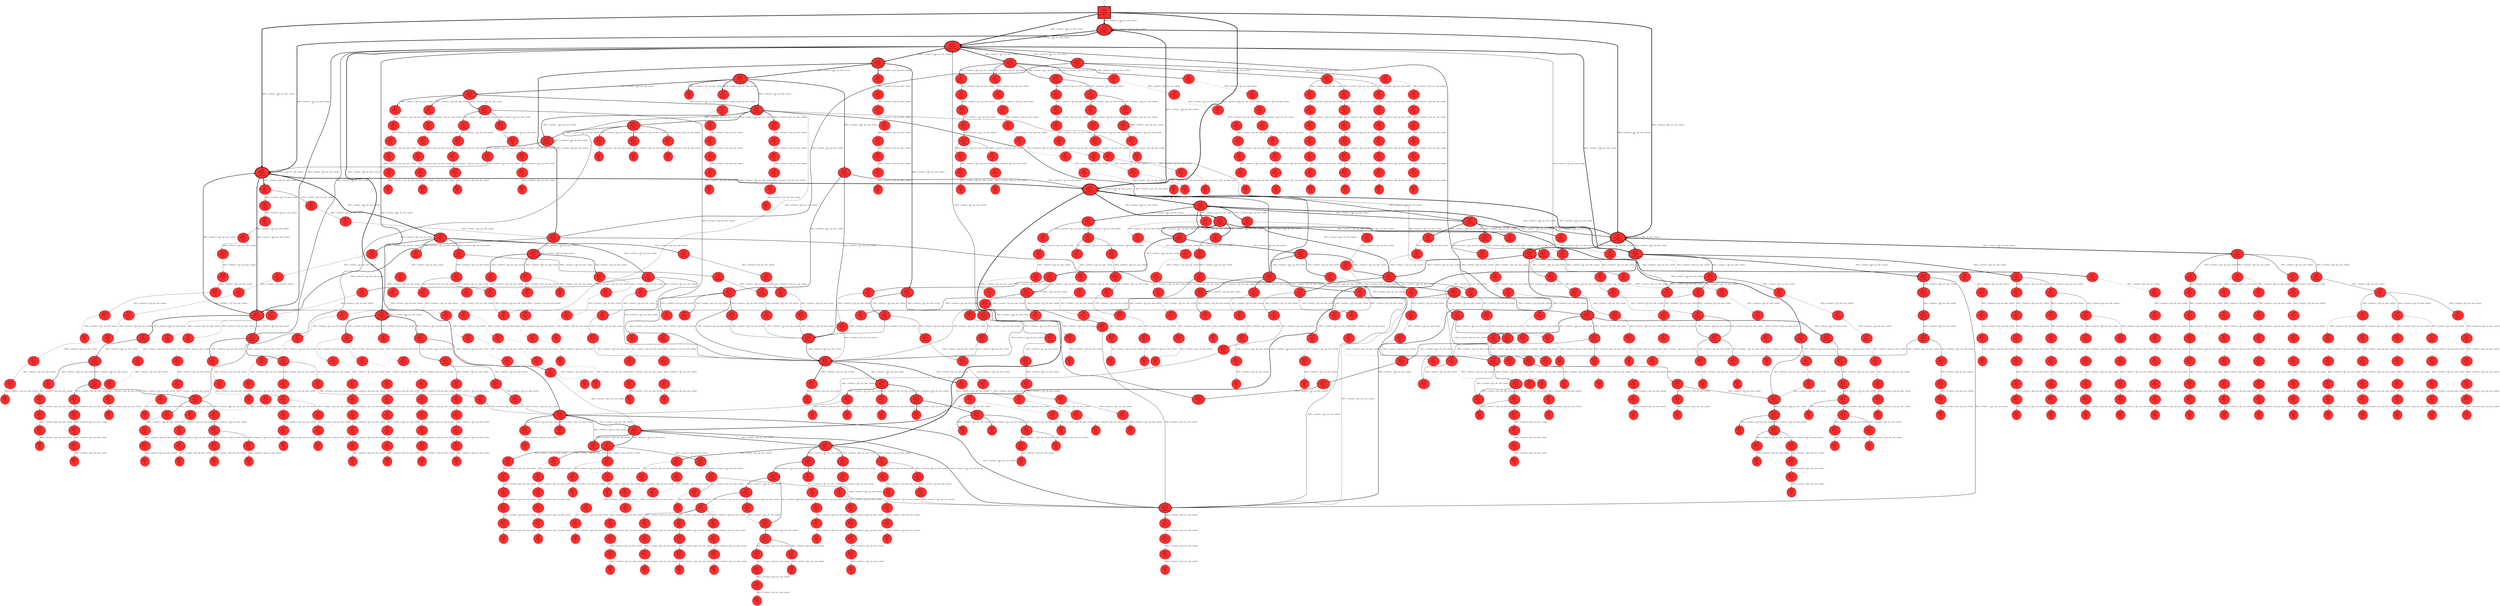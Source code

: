 // produced with flexfringe // 
digraph DFA {
	0 [label="root" shape=box];
		I -> 0;
	0 [ label="0 #465
fin: 
 path: 0:465 , 
465 0
[78,150,83,77,77,]" , style=filled, fillcolor="firebrick1", width=1.9663, height=1.9663, penwidth=6.14419];
		0 -> 1 [label="8080.0__>customer>__200.0__get__order__customer
78 " , penwidth=6.14419 ];
		0 -> 2 [label="8080.0__>customer>1__200.0__get__order__customer
150 " , penwidth=6.14419 ];
		0 -> 3 [label="8080.0__>customer>2__200.0__get__order__customer
83 " , penwidth=6.14419 ];
		0 -> 4 [label="8080.0__>customer>3__200.0__get__order__customer
77 " , penwidth=6.14419 ];
		0 -> 5 [label="8080.0__>customer>4__200.0__get__order__customer
77 " , penwidth=6.14419 ];
	1 [ label="1 #207
fin: 0:10 , 
 path: 0:197 , 
197 10
[21,107,20,25,24,]" , style=filled, fillcolor="firebrick1", width=1.84649, height=1.84649, penwidth=5.33754];
		1 -> 6 [label="8080.0__>customer>__200.0__get__order__customer
21 " , penwidth=5.33754 ];
		1 -> 7 [label="8080.0__>customer>1__200.0__get__order__customer
107 " , penwidth=5.33754 ];
		1 -> 14 [label="8080.0__>customer>2__200.0__get__order__customer
20 " , penwidth=5.33754 ];
		1 -> 8 [label="8080.0__>customer>3__200.0__get__order__customer
25 " , penwidth=5.33754 ];
		1 -> 9 [label="8080.0__>customer>4__200.0__get__order__customer
24 " , penwidth=5.33754 ];
	2 [ label="2 #230
fin: 
 path: 0:230 , 
230 0
[46,80,45,23,36,]" , style=filled, fillcolor="firebrick1", width=1.8629, height=1.8629, penwidth=5.44242];
		2 -> 1 [label="8080.0__>customer>__200.0__get__order__customer
46 " , penwidth=5.44242 ];
		2 -> 2 [label="8080.0__>customer>1__200.0__get__order__customer
80 " , penwidth=5.44242 ];
		2 -> 3 [label="8080.0__>customer>2__200.0__get__order__customer
45 " , penwidth=5.44242 ];
		2 -> 4 [label="8080.0__>customer>3__200.0__get__order__customer
23 " , penwidth=5.44242 ];
		2 -> 5 [label="8080.0__>customer>4__200.0__get__order__customer
36 " , penwidth=5.44242 ];
	3 [ label="3 #189
fin: 0:2 , 
 path: 0:187 , 
187 2
[32,55,50,43,7,]" , style=filled, fillcolor="firebrick1", width=1.83211, height=1.83211, penwidth=5.24702];
		3 -> 10 [label="8080.0__>customer>__200.0__get__order__customer
32 " , penwidth=5.24702 ];
		3 -> 11 [label="8080.0__>customer>1__200.0__get__order__customer
55 " , penwidth=5.24702 ];
		3 -> 3 [label="8080.0__>customer>2__200.0__get__order__customer
50 " , penwidth=5.24702 ];
		3 -> 4 [label="8080.0__>customer>3__200.0__get__order__customer
43 " , penwidth=5.24702 ];
		3 -> 12 [label="8080.0__>customer>4__200.0__get__order__customer
7 " , penwidth=5.24702 ];
	4 [ label="4 #240
fin: 0:3 , 
 path: 0:237 , 
237 3
[30,24,31,65,87,]" , style=filled, fillcolor="firebrick1", width=1.86946, height=1.86946, penwidth=5.4848];
		4 -> 13 [label="8080.0__>customer>__200.0__get__order__customer
30 " , penwidth=5.4848 ];
		4 -> 17 [label="8080.0__>customer>1__200.0__get__order__customer
24 " , penwidth=5.4848 ];
		4 -> 14 [label="8080.0__>customer>2__200.0__get__order__customer
31 " , penwidth=5.4848 ];
		4 -> 4 [label="8080.0__>customer>3__200.0__get__order__customer
65 " , penwidth=5.4848 ];
		4 -> 15 [label="8080.0__>customer>4__200.0__get__order__customer
87 " , penwidth=5.4848 ];
	5 [ label="5 #184
fin: 
 path: 0:184 , 
184 0
[14,38,19,58,55,]" , style=filled, fillcolor="firebrick1", width=1.82783, height=1.82783, penwidth=5.22036];
		5 -> 16 [label="8080.0__>customer>__200.0__get__order__customer
14 " , penwidth=5.22036 ];
		5 -> 17 [label="8080.0__>customer>1__200.0__get__order__customer
38 " , penwidth=5.22036 ];
		5 -> 14 [label="8080.0__>customer>2__200.0__get__order__customer
19 " , penwidth=5.22036 ];
		5 -> 18 [label="8080.0__>customer>3__200.0__get__order__customer
58 " , penwidth=5.22036 ];
		5 -> 5 [label="8080.0__>customer>4__200.0__get__order__customer
55 " , penwidth=5.22036 ];
	6 [ label="6 #61
fin: 0:6 , 
 path: 0:55 , 
55 6
[40,12,0,2,1,]" , style=filled, fillcolor="firebrick1", width=1.63455, height=1.63455, penwidth=4.12713];
		6 -> 6 [label="8080.0__>customer>__200.0__get__order__customer
40 " , penwidth=4.12713 ];
		6 -> 19 [label="8080.0__>customer>1__200.0__get__order__customer
12 " , penwidth=4.12713 ];
		6 -> 20 [label="8080.0__>customer>3__200.0__get__order__customer
2 " , penwidth=4.12713 ];
		6 -> 21 [label="8080.0__>customer>4__200.0__get__order__customer
1 " , penwidth=4.12713 ];
	7 [ label="7 #107
fin: 0:6 , 
 path: 0:101 , 
101 6
[3,76,21,1,0,]" , style=filled, fillcolor="firebrick1", width=1.73733, height=1.73733, penwidth=4.68213];
		7 -> 30 [label="8080.0__>customer>__200.0__get__order__customer
3 " , penwidth=4.68213 ];
		7 -> 22 [label="8080.0__>customer>1__200.0__get__order__customer
76 " , penwidth=4.68213 ];
		7 -> 23 [label="8080.0__>customer>2__200.0__get__order__customer
21 " , penwidth=4.68213 ];
		7 -> 24 [label="8080.0__>customer>3__200.0__get__order__customer
1 " , penwidth=4.68213 ];
	8 [ label="8 #25
fin: 0:1 , 
 path: 0:24 , 
24 1
[1,14,1,1,7,]" , style=filled, fillcolor="firebrick1", width=1.44882, height=1.44882, penwidth=3.2581];
		8 -> 25 [label="8080.0__>customer>__200.0__get__order__customer
1 " , penwidth=3.2581 ];
		8 -> 26 [label="8080.0__>customer>1__200.0__get__order__customer
14 " , penwidth=3.2581 ];
		8 -> 27 [label="8080.0__>customer>2__200.0__get__order__customer
1 " , penwidth=3.2581 ];
		8 -> 28 [label="8080.0__>customer>3__200.0__get__order__customer
1 " , penwidth=3.2581 ];
		8 -> 29 [label="8080.0__>customer>4__200.0__get__order__customer
7 " , penwidth=3.2581 ];
	9 [ label="9 #24
fin: 0:2 , 
 path: 0:22 , 
22 2
[15,0,0,1,6,]" , style=filled, fillcolor="firebrick1", width=1.43957, height=1.43957, penwidth=3.21888];
		9 -> 30 [label="8080.0__>customer>__200.0__get__order__customer
15 " , penwidth=3.21888 ];
		9 -> 31 [label="8080.0__>customer>3__200.0__get__order__customer
1 " , penwidth=3.21888 ];
		9 -> 32 [label="8080.0__>customer>4__200.0__get__order__customer
6 " , penwidth=3.21888 ];
	10 [ label="10 #32
fin: 
 path: 0:32 , 
32 0
[9,5,11,5,2,]" , style=filled, fillcolor="firebrick1", width=1.5033, height=1.5033, penwidth=3.49651];
		10 -> 33 [label="8080.0__>customer>__200.0__get__order__customer
9 " , penwidth=3.49651 ];
		10 -> 11 [label="8080.0__>customer>1__200.0__get__order__customer
5 " , penwidth=3.49651 ];
		10 -> 34 [label="8080.0__>customer>2__200.0__get__order__customer
11 " , penwidth=3.49651 ];
		10 -> 35 [label="8080.0__>customer>3__200.0__get__order__customer
5 " , penwidth=3.49651 ];
		10 -> 36 [label="8080.0__>customer>4__200.0__get__order__customer
2 " , penwidth=3.49651 ];
	11 [ label="11 #63
fin: 0:2 , 
 path: 0:61 , 
61 2
[11,27,5,18,0,]" , style=filled, fillcolor="firebrick1", width=1.64072, height=1.64072, penwidth=4.15888];
		11 -> 1 [label="8080.0__>customer>__200.0__get__order__customer
11 " , penwidth=4.15888 ];
		11 -> 37 [label="8080.0__>customer>1__200.0__get__order__customer
27 " , penwidth=4.15888 ];
		11 -> 3 [label="8080.0__>customer>2__200.0__get__order__customer
5 " , penwidth=4.15888 ];
		11 -> 38 [label="8080.0__>customer>3__200.0__get__order__customer
18 " , penwidth=4.15888 ];
	12 [ label="12 #7
fin: 
 path: 0:7 , 
7 0
[3,4,0,0,]" , style=filled, fillcolor="firebrick1", width=1.12475, height=1.12475, penwidth=2.07944];
		12 -> 39 [label="8080.0__>customer>__200.0__get__order__customer
3 " , penwidth=2.07944 ];
		12 -> 40 [label="8080.0__>customer>2__200.0__get__order__customer
4 " , penwidth=2.07944 ];
	13 [ label="13 #33
fin: 0:1 , 
 path: 0:32 , 
32 1
[2,20,0,5,5,]" , style=filled, fillcolor="firebrick1", width=1.50992, height=1.50992, penwidth=3.52636];
		13 -> 41 [label="8080.0__>customer>__200.0__get__order__customer
2 " , penwidth=3.52636 ];
		13 -> 42 [label="8080.0__>customer>1__200.0__get__order__customer
20 " , penwidth=3.52636 ];
		13 -> 43 [label="8080.0__>customer>3__200.0__get__order__customer
5 " , penwidth=3.52636 ];
		13 -> 44 [label="8080.0__>customer>4__200.0__get__order__customer
5 " , penwidth=3.52636 ];
	14 [ label="14 #70
fin: 0:2 , 
 path: 0:68 , 
68 2
[16,17,28,7,0,]" , style=filled, fillcolor="firebrick1", width=1.66064, height=1.66064, penwidth=4.26268];
		14 -> 45 [label="8080.0__>customer>__200.0__get__order__customer
16 " , penwidth=4.26268 ];
		14 -> 46 [label="8080.0__>customer>1__200.0__get__order__customer
17 " , penwidth=4.26268 ];
		14 -> 47 [label="8080.0__>customer>2__200.0__get__order__customer
28 " , penwidth=4.26268 ];
		14 -> 48 [label="8080.0__>customer>3__200.0__get__order__customer
7 " , penwidth=4.26268 ];
	15 [ label="15 #90
fin: 0:1 , 
 path: 0:89 , 
89 1
[10,9,3,0,67,]" , style=filled, fillcolor="firebrick1", width=1.70672, height=1.70672, penwidth=4.51086];
		15 -> 49 [label="8080.0__>customer>__200.0__get__order__customer
10 " , penwidth=4.51086 ];
		15 -> 50 [label="8080.0__>customer>1__200.0__get__order__customer
9 " , penwidth=4.51086 ];
		15 -> 51 [label="8080.0__>customer>2__200.0__get__order__customer
3 " , penwidth=4.51086 ];
		15 -> 52 [label="8080.0__>customer>4__200.0__get__order__customer
67 " , penwidth=4.51086 ];
	16 [ label="16 #14
fin: 
 path: 0:14 , 
14 0
[1,6,5,0,2,]" , style=filled, fillcolor="firebrick1", width=1.31051, height=1.31051, penwidth=2.70805];
		16 -> 53 [label="8080.0__>customer>__200.0__get__order__customer
1 " , penwidth=2.70805 ];
		16 -> 54 [label="8080.0__>customer>1__200.0__get__order__customer
6 " , penwidth=2.70805 ];
		16 -> 55 [label="8080.0__>customer>2__200.0__get__order__customer
5 " , penwidth=2.70805 ];
		16 -> 56 [label="8080.0__>customer>4__200.0__get__order__customer
2 " , penwidth=2.70805 ];
	17 [ label="17 #62
fin: 
 path: 0:62 , 
62 0
[2,44,3,3,10,]" , style=filled, fillcolor="firebrick1", width=1.63766, height=1.63766, penwidth=4.14313];
		17 -> 57 [label="8080.0__>customer>__200.0__get__order__customer
2 " , penwidth=4.14313 ];
		17 -> 58 [label="8080.0__>customer>1__200.0__get__order__customer
44 " , penwidth=4.14313 ];
		17 -> 62 [label="8080.0__>customer>2__200.0__get__order__customer
3 " , penwidth=4.14313 ];
		17 -> 59 [label="8080.0__>customer>3__200.0__get__order__customer
3 " , penwidth=4.14313 ];
		17 -> 60 [label="8080.0__>customer>4__200.0__get__order__customer
10 " , penwidth=4.14313 ];
	18 [ label="18 #58
fin: 0:1 , 
 path: 0:57 , 
57 1
[0,1,21,35,0,]" , style=filled, fillcolor="firebrick1", width=1.62483, height=1.62483, penwidth=4.07754];
		18 -> 61 [label="8080.0__>customer>1__200.0__get__order__customer
1 " , penwidth=4.07754 ];
		18 -> 62 [label="8080.0__>customer>2__200.0__get__order__customer
21 " , penwidth=4.07754 ];
		18 -> 63 [label="8080.0__>customer>3__200.0__get__order__customer
35 " , penwidth=4.07754 ];
	19 [ label="19 #12
fin: 0:1 , 
 path: 0:11 , 
11 1
[8,3,0,0,0,]" , style=filled, fillcolor="firebrick1", width=1.27115, height=1.27115, penwidth=2.56495];
		19 -> 64 [label="8080.0__>customer>__200.0__get__order__customer
8 " , penwidth=2.56495 ];
		19 -> 65 [label="8080.0__>customer>1__200.0__get__order__customer
3 " , penwidth=2.56495 ];
	20 [ label="20 #2
fin: 
 path: 0:2 , 
2 0
[1,0,0,1,0,]" , style=filled, fillcolor="firebrick1", width=0.741276, height=0.741276, penwidth=1.09861];
		20 -> 66 [label="8080.0__>customer>__200.0__get__order__customer
1 " , penwidth=1.09861 ];
		20 -> 67 [label="8080.0__>customer>3__200.0__get__order__customer
1 " , penwidth=1.09861 ];
	21 [ label="21 #1
fin: 
 path: 0:1 , 
1 0
[0,0,1,]" , style=filled, fillcolor="firebrick1", width=0.526589, height=0.526589, penwidth=0.693147];
		21 -> 68 [label="8080.0__>customer>4__200.0__get__order__customer
1 " , penwidth=0.693147 ];
	22 [ label="22 #76
fin: 0:5 , 
 path: 0:71 , 
71 5
[1,31,28,1,10,]" , style=filled, fillcolor="firebrick1", width=1.67594, height=1.67594, penwidth=4.34381];
		22 -> 69 [label="8080.0__>customer>__200.0__get__order__customer
1 " , penwidth=4.34381 ];
		22 -> 70 [label="8080.0__>customer>1__200.0__get__order__customer
31 " , penwidth=4.34381 ];
		22 -> 71 [label="8080.0__>customer>2__200.0__get__order__customer
28 " , penwidth=4.34381 ];
		22 -> 72 [label="8080.0__>customer>3__200.0__get__order__customer
1 " , penwidth=4.34381 ];
		22 -> 149 [label="8080.0__>customer>4__200.0__get__order__customer
10 " , penwidth=4.34381 ];
	23 [ label="23 #21
fin: 0:2 , 
 path: 0:19 , 
19 2
[0,11,8,0,0,]" , style=filled, fillcolor="firebrick1", width=1.4088, height=1.4088, penwidth=3.09104];
		23 -> 73 [label="8080.0__>customer>1__200.0__get__order__customer
11 " , penwidth=3.09104 ];
		23 -> 74 [label="8080.0__>customer>2__200.0__get__order__customer
8 " , penwidth=3.09104 ];
	24 [ label="24 #1
fin: 
 path: 0:1 , 
1 0
[0,0,1,0,]" , style=filled, fillcolor="firebrick1", width=0.526589, height=0.526589, penwidth=0.693147];
		24 -> 75 [label="8080.0__>customer>3__200.0__get__order__customer
1 " , penwidth=0.693147 ];
	25 [ label="25 #1
fin: 
 path: 0:1 , 
1 0
[1,0,]" , style=filled, fillcolor="firebrick1", width=0.526589, height=0.526589, penwidth=0.693147];
		25 -> 76 [label="8080.0__>customer>__200.0__get__order__customer
1 " , penwidth=0.693147 ];
	26 [ label="26 #14
fin: 0:1 , 
 path: 0:13 , 
13 1
[0,11,2,0,0,]" , style=filled, fillcolor="firebrick1", width=1.31051, height=1.31051, penwidth=2.70805];
		26 -> 77 [label="8080.0__>customer>1__200.0__get__order__customer
11 " , penwidth=2.70805 ];
		26 -> 78 [label="8080.0__>customer>2__200.0__get__order__customer
2 " , penwidth=2.70805 ];
	27 [ label="27 #1
fin: 
 path: 0:1 , 
1 0
[0,1,]" , style=filled, fillcolor="firebrick1", width=0.526589, height=0.526589, penwidth=0.693147];
		27 -> 79 [label="8080.0__>customer>2__200.0__get__order__customer
1 " , penwidth=0.693147 ];
	28 [ label="28 #1
fin: 
 path: 0:1 , 
1 0
[1,0,0,0,]" , style=filled, fillcolor="firebrick1", width=0.526589, height=0.526589, penwidth=0.693147];
		28 -> 80 [label="8080.0__>customer>1__200.0__get__order__customer
1 " , penwidth=0.693147 ];
	29 [ label="29 #7
fin: 
 path: 0:7 , 
7 0
[0,0,0,0,7,]" , style=filled, fillcolor="firebrick1", width=1.12475, height=1.12475, penwidth=2.07944];
		29 -> 81 [label="8080.0__>customer>4__200.0__get__order__customer
7 " , penwidth=2.07944 ];
	30 [ label="30 #21
fin: 0:1 , 
 path: 0:20 , 
20 1
[6,13,1,0,0,]" , style=filled, fillcolor="firebrick1", width=1.4088, height=1.4088, penwidth=3.09104];
		30 -> 82 [label="8080.0__>customer>__200.0__get__order__customer
6 " , penwidth=3.09104 ];
		30 -> 83 [label="8080.0__>customer>1__200.0__get__order__customer
13 " , penwidth=3.09104 ];
		30 -> 84 [label="8080.0__>customer>2__200.0__get__order__customer
1 " , penwidth=3.09104 ];
	31 [ label="31 #1
fin: 
 path: 0:1 , 
1 0
[1,0,0,]" , style=filled, fillcolor="firebrick1", width=0.526589, height=0.526589, penwidth=0.693147];
		31 -> 85 [label="8080.0__>customer>1__200.0__get__order__customer
1 " , penwidth=0.693147 ];
	32 [ label="32 #6
fin: 0:1 , 
 path: 0:5 , 
5 1
[1,0,3,0,1,]" , style=filled, fillcolor="firebrick1", width=1.08042, height=1.08042, penwidth=1.94591];
		32 -> 86 [label="8080.0__>customer>__200.0__get__order__customer
1 " , penwidth=1.94591 ];
		32 -> 87 [label="8080.0__>customer>2__200.0__get__order__customer
3 " , penwidth=1.94591 ];
		32 -> 88 [label="8080.0__>customer>4__200.0__get__order__customer
1 " , penwidth=1.94591 ];
	33 [ label="33 #9
fin: 
 path: 0:9 , 
9 0
[0,4,5,0,]" , style=filled, fillcolor="firebrick1", width=1.19471, height=1.19471, penwidth=2.30259];
		33 -> 89 [label="8080.0__>customer>1__200.0__get__order__customer
4 " , penwidth=2.30259 ];
		33 -> 90 [label="8080.0__>customer>3__200.0__get__order__customer
5 " , penwidth=2.30259 ];
	34 [ label="34 #11
fin: 
 path: 0:11 , 
11 0
[0,2,5,4,0,]" , style=filled, fillcolor="firebrick1", width=1.24844, height=1.24844, penwidth=2.48491];
		34 -> 91 [label="8080.0__>customer>1__200.0__get__order__customer
2 " , penwidth=2.48491 ];
		34 -> 92 [label="8080.0__>customer>2__200.0__get__order__customer
5 " , penwidth=2.48491 ];
		34 -> 252 [label="8080.0__>customer>3__200.0__get__order__customer
4 " , penwidth=2.48491 ];
	35 [ label="35 #5
fin: 
 path: 0:5 , 
5 0
[0,0,0,0,5,]" , style=filled, fillcolor="firebrick1", width=1.02667, height=1.02667, penwidth=1.79176];
		35 -> 93 [label="8080.0__>customer>4__200.0__get__order__customer
5 " , penwidth=1.79176 ];
	36 [ label="36 #2
fin: 
 path: 0:2 , 
2 0
[2,0,0,]" , style=filled, fillcolor="firebrick1", width=0.741276, height=0.741276, penwidth=1.09861];
		36 -> 94 [label="8080.0__>customer>__200.0__get__order__customer
2 " , penwidth=1.09861 ];
	37 [ label="37 #27
fin: 0:1 , 
 path: 0:26 , 
26 1
[19,0,2,5,0,]" , style=filled, fillcolor="firebrick1", width=1.46608, height=1.46608, penwidth=3.3322];
		37 -> 1 [label="8080.0__>customer>__200.0__get__order__customer
19 " , penwidth=3.3322 ];
		37 -> 95 [label="8080.0__>customer>2__200.0__get__order__customer
2 " , penwidth=3.3322 ];
		37 -> 96 [label="8080.0__>customer>3__200.0__get__order__customer
5 " , penwidth=3.3322 ];
	38 [ label="38 #18
fin: 
 path: 0:18 , 
18 0
[0,0,0,18,0,]" , style=filled, fillcolor="firebrick1", width=1.37231, height=1.37231, penwidth=2.94444];
		38 -> 97 [label="8080.0__>customer>3__200.0__get__order__customer
18 " , penwidth=2.94444 ];
	39 [ label="39 #3
fin: 
 path: 0:3 , 
3 0
[0,0,3,]" , style=filled, fillcolor="firebrick1", width=0.869742, height=0.869742, penwidth=1.38629];
		39 -> 98 [label="8080.0__>customer>4__200.0__get__order__customer
3 " , penwidth=1.38629 ];
	40 [ label="40 #4
fin: 
 path: 0:4 , 
4 0
[4,0,]" , style=filled, fillcolor="firebrick1", width=0.959135, height=0.959135, penwidth=1.60944];
		40 -> 99 [label="8080.0__>customer>__200.0__get__order__customer
4 " , penwidth=1.60944 ];
	41 [ label="41 #2
fin: 
 path: 0:2 , 
2 0
[0,0,1,1,]" , style=filled, fillcolor="firebrick1", width=0.741276, height=0.741276, penwidth=1.09861];
		41 -> 100 [label="8080.0__>customer>3__200.0__get__order__customer
1 " , penwidth=1.09861 ];
		41 -> 101 [label="8080.0__>customer>4__200.0__get__order__customer
1 " , penwidth=1.09861 ];
	42 [ label="42 #20
fin: 0:2 , 
 path: 0:18 , 
18 2
[0,17,0,1,0,]" , style=filled, fillcolor="firebrick1", width=1.39736, height=1.39736, penwidth=3.04452];
		42 -> 102 [label="8080.0__>customer>1__200.0__get__order__customer
17 " , penwidth=3.04452 ];
		42 -> 103 [label="8080.0__>customer>3__200.0__get__order__customer
1 " , penwidth=3.04452 ];
	43 [ label="43 #5
fin: 
 path: 0:5 , 
5 0
[0,0,5,0,]" , style=filled, fillcolor="firebrick1", width=1.02667, height=1.02667, penwidth=1.79176];
		43 -> 104 [label="8080.0__>customer>2__200.0__get__order__customer
5 " , penwidth=1.79176 ];
	44 [ label="44 #5
fin: 
 path: 0:5 , 
5 0
[1,0,4,]" , style=filled, fillcolor="firebrick1", width=1.02667, height=1.02667, penwidth=1.79176];
		44 -> 105 [label="8080.0__>customer>__200.0__get__order__customer
1 " , penwidth=1.79176 ];
		44 -> 106 [label="8080.0__>customer>4__200.0__get__order__customer
4 " , penwidth=1.79176 ];
	59 [ label="59 #3
fin: 
 path: 0:3 , 
3 0
[0,0,0,0,3,]" , style=filled, fillcolor="firebrick1", width=0.869742, height=0.869742, penwidth=1.38629];
		59 -> 131 [label="8080.0__>customer>4__200.0__get__order__customer
3 " , penwidth=1.38629 ];
	45 [ label="45 #16
fin: 0:1 , 
 path: 0:15 , 
15 1
[0,4,11,0,0,]" , style=filled, fillcolor="firebrick1", width=1.3437, height=1.3437, penwidth=2.83321];
		45 -> 111 [label="8080.0__>customer>1__200.0__get__order__customer
4 " , penwidth=2.83321 ];
		45 -> 107 [label="8080.0__>customer>2__200.0__get__order__customer
11 " , penwidth=2.83321 ];
	46 [ label="46 #17
fin: 0:1 , 
 path: 0:16 , 
16 1
[2,8,6,0,0,]" , style=filled, fillcolor="firebrick1", width=1.3585, height=1.3585, penwidth=2.89037];
		46 -> 108 [label="8080.0__>customer>__200.0__get__order__customer
2 " , penwidth=2.89037 ];
		46 -> 109 [label="8080.0__>customer>1__200.0__get__order__customer
8 " , penwidth=2.89037 ];
		46 -> 110 [label="8080.0__>customer>2__200.0__get__order__customer
6 " , penwidth=2.89037 ];
	47 [ label="47 #37
fin: 0:2 , 
 path: 0:35 , 
35 2
[3,14,6,12,0,]" , style=filled, fillcolor="firebrick1", width=1.53419, height=1.53419, penwidth=3.63759];
		47 -> 13 [label="8080.0__>customer>__200.0__get__order__customer
3 " , penwidth=3.63759 ];
		47 -> 111 [label="8080.0__>customer>1__200.0__get__order__customer
14 " , penwidth=3.63759 ];
		47 -> 112 [label="8080.0__>customer>2__200.0__get__order__customer
6 " , penwidth=3.63759 ];
		47 -> 113 [label="8080.0__>customer>3__200.0__get__order__customer
12 " , penwidth=3.63759 ];
	48 [ label="48 #7
fin: 
 path: 0:7 , 
7 0
[0,0,2,5,0,]" , style=filled, fillcolor="firebrick1", width=1.12475, height=1.12475, penwidth=2.07944];
		48 -> 114 [label="8080.0__>customer>2__200.0__get__order__customer
2 " , penwidth=2.07944 ];
		48 -> 115 [label="8080.0__>customer>3__200.0__get__order__customer
5 " , penwidth=2.07944 ];
	49 [ label="49 #10
fin: 
 path: 0:10 , 
10 0
[0,7,0,0,3,]" , style=filled, fillcolor="firebrick1", width=1.22316, height=1.22316, penwidth=2.3979];
		49 -> 116 [label="8080.0__>customer>1__200.0__get__order__customer
7 " , penwidth=2.3979 ];
		49 -> 117 [label="8080.0__>customer>4__200.0__get__order__customer
3 " , penwidth=2.3979 ];
	50 [ label="50 #9
fin: 
 path: 0:9 , 
9 0
[0,9,0,0,0,]" , style=filled, fillcolor="firebrick1", width=1.19471, height=1.19471, penwidth=2.30259];
		50 -> 118 [label="8080.0__>customer>1__200.0__get__order__customer
9 " , penwidth=2.30259 ];
	51 [ label="51 #3
fin: 
 path: 0:3 , 
3 0
[0,3,0,0,]" , style=filled, fillcolor="firebrick1", width=0.869742, height=0.869742, penwidth=1.38629];
		51 -> 119 [label="8080.0__>customer>1__200.0__get__order__customer
3 " , penwidth=1.38629 ];
	52 [ label="52 #67
fin: 0:1 , 
 path: 0:66 , 
66 1
[0,46,17,0,3,]" , style=filled, fillcolor="firebrick1", width=1.6524, height=1.6524, penwidth=4.21951];
		52 -> 120 [label="8080.0__>customer>1__200.0__get__order__customer
46 " , penwidth=4.21951 ];
		52 -> 121 [label="8080.0__>customer>2__200.0__get__order__customer
17 " , penwidth=4.21951 ];
		52 -> 15 [label="8080.0__>customer>4__200.0__get__order__customer
3 " , penwidth=4.21951 ];
	53 [ label="53 #1
fin: 
 path: 0:1 , 
1 0
[0,1,]" , style=filled, fillcolor="firebrick1", width=0.526589, height=0.526589, penwidth=0.693147];
		53 -> 122 [label="8080.0__>customer>1__200.0__get__order__customer
1 " , penwidth=0.693147 ];
	54 [ label="54 #6
fin: 
 path: 0:6 , 
6 0
[0,6,0,0,0,]" , style=filled, fillcolor="firebrick1", width=1.08042, height=1.08042, penwidth=1.94591];
		54 -> 123 [label="8080.0__>customer>1__200.0__get__order__customer
6 " , penwidth=1.94591 ];
	55 [ label="55 #5
fin: 
 path: 0:5 , 
5 0
[5,0,0,0,0,]" , style=filled, fillcolor="firebrick1", width=1.02667, height=1.02667, penwidth=1.79176];
		55 -> 124 [label="8080.0__>customer>__200.0__get__order__customer
5 " , penwidth=1.79176 ];
	56 [ label="56 #2
fin: 
 path: 0:2 , 
2 0
[1,0,1,0,]" , style=filled, fillcolor="firebrick1", width=0.741276, height=0.741276, penwidth=1.09861];
		56 -> 125 [label="8080.0__>customer>__200.0__get__order__customer
1 " , penwidth=1.09861 ];
		56 -> 126 [label="8080.0__>customer>3__200.0__get__order__customer
1 " , penwidth=1.09861 ];
	57 [ label="57 #2
fin: 
 path: 0:2 , 
2 0
[0,0,0,2,0,]" , style=filled, fillcolor="firebrick1", width=0.741276, height=0.741276, penwidth=1.09861];
		57 -> 127 [label="8080.0__>customer>3__200.0__get__order__customer
2 " , penwidth=1.09861 ];
	58 [ label="58 #44
fin: 
 path: 0:44 , 
44 0
[10,3,2,13,16,]" , style=filled, fillcolor="firebrick1", width=1.57, height=1.57, penwidth=3.80666];
		58 -> 128 [label="8080.0__>customer>__200.0__get__order__customer
10 " , penwidth=3.80666 ];
		58 -> 129 [label="8080.0__>customer>1__200.0__get__order__customer
3 " , penwidth=3.80666 ];
		58 -> 130 [label="8080.0__>customer>2__200.0__get__order__customer
2 " , penwidth=3.80666 ];
		58 -> 4 [label="8080.0__>customer>3__200.0__get__order__customer
13 " , penwidth=3.80666 ];
		58 -> 5 [label="8080.0__>customer>4__200.0__get__order__customer
16 " , penwidth=3.80666 ];
	60 [ label="60 #10
fin: 
 path: 0:10 , 
10 0
[0,8,0,2,0,]" , style=filled, fillcolor="firebrick1", width=1.22316, height=1.22316, penwidth=2.3979];
		60 -> 132 [label="8080.0__>customer>1__200.0__get__order__customer
8 " , penwidth=2.3979 ];
		60 -> 133 [label="8080.0__>customer>3__200.0__get__order__customer
2 " , penwidth=2.3979 ];
	61 [ label="61 #1
fin: 
 path: 0:1 , 
1 0
[0,1,0,0,0,]" , style=filled, fillcolor="firebrick1", width=0.526589, height=0.526589, penwidth=0.693147];
		61 -> 134 [label="8080.0__>customer>1__200.0__get__order__customer
1 " , penwidth=0.693147 ];
	62 [ label="62 #30
fin: 
 path: 0:30 , 
30 0
[0,6,24,0,0,]" , style=filled, fillcolor="firebrick1", width=1.4893, height=1.4893, penwidth=3.43399];
		62 -> 135 [label="8080.0__>customer>1__200.0__get__order__customer
6 " , penwidth=3.43399 ];
		62 -> 136 [label="8080.0__>customer>2__200.0__get__order__customer
24 " , penwidth=3.43399 ];
	63 [ label="63 #40
fin: 0:1 , 
 path: 0:39 , 
39 1
[13,0,19,7,0,]" , style=filled, fillcolor="firebrick1", width=1.55045, height=1.55045, penwidth=3.71357];
		63 -> 137 [label="8080.0__>customer>__200.0__get__order__customer
13 " , penwidth=3.71357 ];
		63 -> 138 [label="8080.0__>customer>2__200.0__get__order__customer
19 " , penwidth=3.71357 ];
		63 -> 139 [label="8080.0__>customer>3__200.0__get__order__customer
7 " , penwidth=3.71357 ];
	64 [ label="64 #8
fin: 0:1 , 
 path: 0:7 , 
7 1
[1,0,6,0,]" , style=filled, fillcolor="firebrick1", width=1.16228, height=1.16228, penwidth=2.19722];
		64 -> 140 [label="8080.0__>customer>__200.0__get__order__customer
1 " , penwidth=2.19722 ];
		64 -> 141 [label="8080.0__>customer>2__200.0__get__order__customer
6 " , penwidth=2.19722 ];
	65 [ label="65 #3
fin: 
 path: 0:3 , 
3 0
[0,0,3,0,0,]" , style=filled, fillcolor="firebrick1", width=0.869742, height=0.869742, penwidth=1.38629];
		65 -> 47 [label="8080.0__>customer>2__200.0__get__order__customer
3 " , penwidth=1.38629 ];
	66 [ label="66 #1
fin: 
 path: 0:1 , 
1 0
[1,0,]" , style=filled, fillcolor="firebrick1", width=0.526589, height=0.526589, penwidth=0.693147];
		66 -> 142 [label="8080.0__>customer>__200.0__get__order__customer
1 " , penwidth=0.693147 ];
	67 [ label="67 #1
fin: 
 path: 0:1 , 
1 0
[1,0,]" , style=filled, fillcolor="firebrick1", width=0.526589, height=0.526589, penwidth=0.693147];
		67 -> 143 [label="8080.0__>customer>1__200.0__get__order__customer
1 " , penwidth=0.693147 ];
	68 [ label="68 #1
fin: 
 path: 0:1 , 
1 0
[0,0,1,]" , style=filled, fillcolor="firebrick1", width=0.526589, height=0.526589, penwidth=0.693147];
		68 -> 144 [label="8080.0__>customer>4__200.0__get__order__customer
1 " , penwidth=0.693147 ];
	84 [ label="84 #1
fin: 
 path: 0:1 , 
1 0
[1,0,0,0,]" , style=filled, fillcolor="firebrick1", width=0.526589, height=0.526589, penwidth=0.693147];
		84 -> 166 [label="8080.0__>customer>__200.0__get__order__customer
1 " , penwidth=0.693147 ];
	69 [ label="69 #1
fin: 
 path: 0:1 , 
1 0
[0,0,0,0,1,]" , style=filled, fillcolor="firebrick1", width=0.526589, height=0.526589, penwidth=0.693147];
		69 -> 145 [label="8080.0__>customer>4__200.0__get__order__customer
1 " , penwidth=0.693147 ];
	70 [ label="70 #31
fin: 0:2 , 
 path: 0:29 , 
29 2
[1,1,15,0,12,]" , style=filled, fillcolor="firebrick1", width=1.49643, height=1.49643, penwidth=3.46574];
		70 -> 146 [label="8080.0__>customer>__200.0__get__order__customer
1 " , penwidth=3.46574 ];
		70 -> 147 [label="8080.0__>customer>1__200.0__get__order__customer
1 " , penwidth=3.46574 ];
		70 -> 148 [label="8080.0__>customer>2__200.0__get__order__customer
15 " , penwidth=3.46574 ];
		70 -> 149 [label="8080.0__>customer>4__200.0__get__order__customer
12 " , penwidth=3.46574 ];
	71 [ label="71 #28
fin: 0:2 , 
 path: 0:26 , 
26 2
[0,7,15,4,0,]" , style=filled, fillcolor="firebrick1", width=1.47414, height=1.47414, penwidth=3.3673];
		71 -> 150 [label="8080.0__>customer>1__200.0__get__order__customer
7 " , penwidth=3.3673 ];
		71 -> 151 [label="8080.0__>customer>2__200.0__get__order__customer
15 " , penwidth=3.3673 ];
		71 -> 4 [label="8080.0__>customer>3__200.0__get__order__customer
4 " , penwidth=3.3673 ];
	73 [ label="73 #11
fin: 0:1 , 
 path: 0:10 , 
10 1
[0,0,6,4,0,]" , style=filled, fillcolor="firebrick1", width=1.24844, height=1.24844, penwidth=2.48491];
		73 -> 152 [label="8080.0__>customer>2__200.0__get__order__customer
6 " , penwidth=2.48491 ];
		73 -> 252 [label="8080.0__>customer>3__200.0__get__order__customer
4 " , penwidth=2.48491 ];
	74 [ label="74 #8
fin: 
 path: 0:8 , 
8 0
[5,3,0,0,0,]" , style=filled, fillcolor="firebrick1", width=1.16228, height=1.16228, penwidth=2.19722];
		74 -> 153 [label="8080.0__>customer>__200.0__get__order__customer
5 " , penwidth=2.19722 ];
		74 -> 150 [label="8080.0__>customer>1__200.0__get__order__customer
3 " , penwidth=2.19722 ];
	75 [ label="75 #1
fin: 
 path: 0:1 , 
1 0
[1,0,0,]" , style=filled, fillcolor="firebrick1", width=0.526589, height=0.526589, penwidth=0.693147];
		75 -> 154 [label="8080.0__>customer>1__200.0__get__order__customer
1 " , penwidth=0.693147 ];
	76 [ label="76 #1
fin: 
 path: 0:1 , 
1 0
[1,]" , style=filled, fillcolor="firebrick1", width=0.526589, height=0.526589, penwidth=0.693147];
		76 -> 155 [label="8080.0__>customer>4__200.0__get__order__customer
1 " , penwidth=0.693147 ];
	77 [ label="77 #11
fin: 
 path: 0:11 , 
11 0
[0,5,6,0,]" , style=filled, fillcolor="firebrick1", width=1.24844, height=1.24844, penwidth=2.48491];
		77 -> 156 [label="8080.0__>customer>1__200.0__get__order__customer
5 " , penwidth=2.48491 ];
		77 -> 157 [label="8080.0__>customer>3__200.0__get__order__customer
6 " , penwidth=2.48491 ];
	78 [ label="78 #2
fin: 
 path: 0:2 , 
2 0
[0,2,0,]" , style=filled, fillcolor="firebrick1", width=0.741276, height=0.741276, penwidth=1.09861];
		78 -> 158 [label="8080.0__>customer>1__200.0__get__order__customer
2 " , penwidth=1.09861 ];
	79 [ label="79 #1
fin: 
 path: 0:1 , 
1 0
[1,0,]" , style=filled, fillcolor="firebrick1", width=0.526589, height=0.526589, penwidth=0.693147];
		79 -> 159 [label="8080.0__>customer>__200.0__get__order__customer
1 " , penwidth=0.693147 ];
	80 [ label="80 #1
fin: 
 path: 0:1 , 
1 0
[0,0,1,]" , style=filled, fillcolor="firebrick1", width=0.526589, height=0.526589, penwidth=0.693147];
		80 -> 160 [label="8080.0__>customer>4__200.0__get__order__customer
1 " , penwidth=0.693147 ];
	81 [ label="81 #7
fin: 
 path: 0:7 , 
7 0
[7,0,0,]" , style=filled, fillcolor="firebrick1", width=1.12475, height=1.12475, penwidth=2.07944];
		81 -> 161 [label="8080.0__>customer>1__200.0__get__order__customer
7 " , penwidth=2.07944 ];
	82 [ label="82 #14
fin: 0:2 , 
 path: 0:12 , 
12 2
[0,12,0,0,0,]" , style=filled, fillcolor="firebrick1", width=1.31051, height=1.31051, penwidth=2.70805];
		82 -> 162 [label="8080.0__>customer>1__200.0__get__order__customer
12 " , penwidth=2.70805 ];
	83 [ label="83 #40
fin: 0:6 , 
 path: 0:34 , 
34 6
[3,27,1,0,3,]" , style=filled, fillcolor="firebrick1", width=1.55045, height=1.55045, penwidth=3.71357];
		83 -> 163 [label="8080.0__>customer>__200.0__get__order__customer
3 " , penwidth=3.71357 ];
		83 -> 83 [label="8080.0__>customer>1__200.0__get__order__customer
27 " , penwidth=3.71357 ];
		83 -> 164 [label="8080.0__>customer>2__200.0__get__order__customer
1 " , penwidth=3.71357 ];
		83 -> 165 [label="8080.0__>customer>4__200.0__get__order__customer
3 " , penwidth=3.71357 ];
	85 [ label="85 #1
fin: 
 path: 0:1 , 
1 0
[1,0,]" , style=filled, fillcolor="firebrick1", width=0.526589, height=0.526589, penwidth=0.693147];
		85 -> 167 [label="8080.0__>customer>1__200.0__get__order__customer
1 " , penwidth=0.693147 ];
	86 [ label="86 #1
fin: 
 path: 0:1 , 
1 0
[1,0,]" , style=filled, fillcolor="firebrick1", width=0.526589, height=0.526589, penwidth=0.693147];
		86 -> 168 [label="8080.0__>customer>1__200.0__get__order__customer
1 " , penwidth=0.693147 ];
	87 [ label="87 #3
fin: 
 path: 0:3 , 
3 0
[0,0,0,3,]" , style=filled, fillcolor="firebrick1", width=0.869742, height=0.869742, penwidth=1.38629];
		87 -> 169 [label="8080.0__>customer>3__200.0__get__order__customer
3 " , penwidth=1.38629 ];
	88 [ label="88 #1
fin: 
 path: 0:1 , 
1 0
[1,0,]" , style=filled, fillcolor="firebrick1", width=0.526589, height=0.526589, penwidth=0.693147];
		88 -> 170 [label="8080.0__>customer>3__200.0__get__order__customer
1 " , penwidth=0.693147 ];
	89 [ label="89 #4
fin: 
 path: 0:4 , 
4 0
[0,4,0,0,0,]" , style=filled, fillcolor="firebrick1", width=0.959135, height=0.959135, penwidth=1.60944];
		89 -> 171 [label="8080.0__>customer>1__200.0__get__order__customer
4 " , penwidth=1.60944 ];
	90 [ label="90 #5
fin: 
 path: 0:5 , 
5 0
[3,0,2,0,]" , style=filled, fillcolor="firebrick1", width=1.02667, height=1.02667, penwidth=1.79176];
		90 -> 172 [label="8080.0__>customer>__200.0__get__order__customer
3 " , penwidth=1.79176 ];
		90 -> 173 [label="8080.0__>customer>3__200.0__get__order__customer
2 " , penwidth=1.79176 ];
	91 [ label="91 #2
fin: 
 path: 0:2 , 
2 0
[0,2,0,0,]" , style=filled, fillcolor="firebrick1", width=0.741276, height=0.741276, penwidth=1.09861];
		91 -> 174 [label="8080.0__>customer>1__200.0__get__order__customer
2 " , penwidth=1.09861 ];
	92 [ label="92 #5
fin: 
 path: 0:5 , 
5 0
[5,]" , style=filled, fillcolor="firebrick1", width=1.02667, height=1.02667, penwidth=1.79176];
		92 -> 175 [label="8080.0__>customer>__200.0__get__order__customer
5 " , penwidth=1.79176 ];
	93 [ label="93 #5
fin: 
 path: 0:5 , 
5 0
[0,0,0,5,]" , style=filled, fillcolor="firebrick1", width=1.02667, height=1.02667, penwidth=1.79176];
		93 -> 176 [label="8080.0__>customer>4__200.0__get__order__customer
5 " , penwidth=1.79176 ];
	94 [ label="94 #2
fin: 
 path: 0:2 , 
2 0
[0,2,]" , style=filled, fillcolor="firebrick1", width=0.741276, height=0.741276, penwidth=1.09861];
		94 -> 177 [label="8080.0__>customer>1__200.0__get__order__customer
2 " , penwidth=1.09861 ];
	96 [ label="96 #5
fin: 
 path: 0:5 , 
5 0
[1,0,0,0,4,]" , style=filled, fillcolor="firebrick1", width=1.02667, height=1.02667, penwidth=1.79176];
		96 -> 179 [label="8080.0__>customer>__200.0__get__order__customer
1 " , penwidth=1.79176 ];
		96 -> 180 [label="8080.0__>customer>4__200.0__get__order__customer
4 " , penwidth=1.79176 ];
	97 [ label="97 #18
fin: 
 path: 0:18 , 
18 0
[0,2,0,0,16,]" , style=filled, fillcolor="firebrick1", width=1.37231, height=1.37231, penwidth=2.94444];
		97 -> 181 [label="8080.0__>customer>1__200.0__get__order__customer
2 " , penwidth=2.94444 ];
		97 -> 182 [label="8080.0__>customer>4__200.0__get__order__customer
16 " , penwidth=2.94444 ];
	98 [ label="98 #3
fin: 
 path: 0:3 , 
3 0
[3,]" , style=filled, fillcolor="firebrick1", width=0.869742, height=0.869742, penwidth=1.38629];
		98 -> 30 [label="8080.0__>customer>__200.0__get__order__customer
3 " , penwidth=1.38629 ];
	99 [ label="99 #4
fin: 
 path: 0:4 , 
4 0
[4,0,]" , style=filled, fillcolor="firebrick1", width=0.959135, height=0.959135, penwidth=1.60944];
		99 -> 183 [label="8080.0__>customer>1__200.0__get__order__customer
4 " , penwidth=1.60944 ];
	101 [ label="101 #1
fin: 
 path: 0:1 , 
1 0
[0,1,]" , style=filled, fillcolor="firebrick1", width=0.526589, height=0.526589, penwidth=0.693147];
		101 -> 185 [label="8080.0__>customer>4__200.0__get__order__customer
1 " , penwidth=0.693147 ];
	102 [ label="102 #17
fin: 0:1 , 
 path: 0:16 , 
16 1
[0,0,10,0,6,]" , style=filled, fillcolor="firebrick1", width=1.3585, height=1.3585, penwidth=2.89037];
		102 -> 186 [label="8080.0__>customer>2__200.0__get__order__customer
10 " , penwidth=2.89037 ];
		102 -> 187 [label="8080.0__>customer>4__200.0__get__order__customer
6 " , penwidth=2.89037 ];
	104 [ label="104 #5
fin: 
 path: 0:5 , 
5 0
[0,5,]" , style=filled, fillcolor="firebrick1", width=1.02667, height=1.02667, penwidth=1.79176];
		104 -> 189 [label="8080.0__>customer>2__200.0__get__order__customer
5 " , penwidth=1.79176 ];
	106 [ label="106 #4
fin: 
 path: 0:4 , 
4 0
[4,0,0,0,]" , style=filled, fillcolor="firebrick1", width=0.959135, height=0.959135, penwidth=1.60944];
		106 -> 191 [label="8080.0__>customer>__200.0__get__order__customer
4 " , penwidth=1.60944 ];
	131 [ label="131 #3
fin: 
 path: 0:3 , 
3 0
[0,3,]" , style=filled, fillcolor="firebrick1", width=0.869742, height=0.869742, penwidth=1.38629];
		131 -> 225 [label="8080.0__>customer>4__200.0__get__order__customer
3 " , penwidth=1.38629 ];
	132 [ label="132 #8
fin: 
 path: 0:8 , 
8 0
[0,6,0,0,2,]" , style=filled, fillcolor="firebrick1", width=1.16228, height=1.16228, penwidth=2.19722];
		132 -> 226 [label="8080.0__>customer>1__200.0__get__order__customer
6 " , penwidth=2.19722 ];
		132 -> 227 [label="8080.0__>customer>4__200.0__get__order__customer
2 " , penwidth=2.19722 ];
	107 [ label="107 #11
fin: 0:1 , 
 path: 0:10 , 
10 1
[0,10,0,0,0,]" , style=filled, fillcolor="firebrick1", width=1.24844, height=1.24844, penwidth=2.48491];
		107 -> 192 [label="8080.0__>customer>1__200.0__get__order__customer
10 " , penwidth=2.48491 ];
	109 [ label="109 #8
fin: 
 path: 0:8 , 
8 0
[7,0,0,1,0,]" , style=filled, fillcolor="firebrick1", width=1.16228, height=1.16228, penwidth=2.19722];
		109 -> 1 [label="8080.0__>customer>__200.0__get__order__customer
7 " , penwidth=2.19722 ];
		109 -> 194 [label="8080.0__>customer>3__200.0__get__order__customer
1 " , penwidth=2.19722 ];
	110 [ label="110 #6
fin: 
 path: 0:6 , 
6 0
[0,3,0,0,3,]" , style=filled, fillcolor="firebrick1", width=1.08042, height=1.08042, penwidth=1.94591];
		110 -> 11 [label="8080.0__>customer>1__200.0__get__order__customer
3 " , penwidth=1.94591 ];
		110 -> 195 [label="8080.0__>customer>4__200.0__get__order__customer
3 " , penwidth=1.94591 ];
	111 [ label="111 #40
fin: 0:4 , 
 path: 0:36 , 
36 4
[7,28,0,1,0,]" , style=filled, fillcolor="firebrick1", width=1.55045, height=1.55045, penwidth=3.71357];
		111 -> 1 [label="8080.0__>customer>__200.0__get__order__customer
7 " , penwidth=3.71357 ];
		111 -> 196 [label="8080.0__>customer>1__200.0__get__order__customer
28 " , penwidth=3.71357 ];
		111 -> 197 [label="8080.0__>customer>3__200.0__get__order__customer
1 " , penwidth=3.71357 ];
	112 [ label="112 #6
fin: 0:2 , 
 path: 0:4 , 
4 2
[0,4,0,0,0,]" , style=filled, fillcolor="firebrick1", width=1.08042, height=1.08042, penwidth=1.94591];
		112 -> 196 [label="8080.0__>customer>1__200.0__get__order__customer
4 " , penwidth=1.94591 ];
	113 [ label="113 #12
fin: 
 path: 0:12 , 
12 0
[1,3,0,6,2,]" , style=filled, fillcolor="firebrick1", width=1.27115, height=1.27115, penwidth=2.56495];
		113 -> 198 [label="8080.0__>customer>__200.0__get__order__customer
1 " , penwidth=2.56495 ];
		113 -> 199 [label="8080.0__>customer>1__200.0__get__order__customer
3 " , penwidth=2.56495 ];
		113 -> 200 [label="8080.0__>customer>3__200.0__get__order__customer
6 " , penwidth=2.56495 ];
		113 -> 201 [label="8080.0__>customer>4__200.0__get__order__customer
2 " , penwidth=2.56495 ];
	115 [ label="115 #5
fin: 
 path: 0:5 , 
5 0
[0,2,0,3,]" , style=filled, fillcolor="firebrick1", width=1.02667, height=1.02667, penwidth=1.79176];
		115 -> 203 [label="8080.0__>customer>2__200.0__get__order__customer
2 " , penwidth=1.79176 ];
		115 -> 204 [label="8080.0__>customer>4__200.0__get__order__customer
3 " , penwidth=1.79176 ];
	116 [ label="116 #14
fin: 0:2 , 
 path: 0:12 , 
12 2
[0,12,0,0,0,]" , style=filled, fillcolor="firebrick1", width=1.31051, height=1.31051, penwidth=2.70805];
		116 -> 205 [label="8080.0__>customer>1__200.0__get__order__customer
12 " , penwidth=2.70805 ];
	117 [ label="117 #3
fin: 
 path: 0:3 , 
3 0
[0,0,3,0,]" , style=filled, fillcolor="firebrick1", width=0.869742, height=0.869742, penwidth=1.38629];
		117 -> 206 [label="8080.0__>customer>3__200.0__get__order__customer
3 " , penwidth=1.38629 ];
	118 [ label="118 #9
fin: 
 path: 0:9 , 
9 0
[0,0,0,0,9,]" , style=filled, fillcolor="firebrick1", width=1.19471, height=1.19471, penwidth=2.30259];
		118 -> 207 [label="8080.0__>customer>4__200.0__get__order__customer
9 " , penwidth=2.30259 ];
	119 [ label="119 #3
fin: 
 path: 0:3 , 
3 0
[0,3,0,]" , style=filled, fillcolor="firebrick1", width=0.869742, height=0.869742, penwidth=1.38629];
		119 -> 208 [label="8080.0__>customer>1__200.0__get__order__customer
3 " , penwidth=1.38629 ];
	120 [ label="120 #46
fin: 0:1 , 
 path: 0:45 , 
45 1
[3,39,3,0,0,]" , style=filled, fillcolor="firebrick1", width=1.57901, height=1.57901, penwidth=3.85015];
		120 -> 209 [label="8080.0__>customer>__200.0__get__order__customer
3 " , penwidth=3.85015 ];
		120 -> 210 [label="8080.0__>customer>1__200.0__get__order__customer
39 " , penwidth=3.85015 ];
		120 -> 62 [label="8080.0__>customer>2__200.0__get__order__customer
3 " , penwidth=3.85015 ];
	121 [ label="121 #17
fin: 
 path: 0:17 , 
17 0
[0,12,0,5,]" , style=filled, fillcolor="firebrick1", width=1.3585, height=1.3585, penwidth=2.89037];
		121 -> 211 [label="8080.0__>customer>1__200.0__get__order__customer
12 " , penwidth=2.89037 ];
		121 -> 212 [label="8080.0__>customer>3__200.0__get__order__customer
5 " , penwidth=2.89037 ];
	122 [ label="122 #1
fin: 
 path: 0:1 , 
1 0
[1,0,0,]" , style=filled, fillcolor="firebrick1", width=0.526589, height=0.526589, penwidth=0.693147];
		122 -> 213 [label="8080.0__>customer>__200.0__get__order__customer
1 " , penwidth=0.693147 ];
	123 [ label="123 #6
fin: 
 path: 0:6 , 
6 0
[2,2,0,0,2,]" , style=filled, fillcolor="firebrick1", width=1.08042, height=1.08042, penwidth=1.94591];
		123 -> 214 [label="8080.0__>customer>__200.0__get__order__customer
2 " , penwidth=1.94591 ];
		123 -> 215 [label="8080.0__>customer>1__200.0__get__order__customer
2 " , penwidth=1.94591 ];
		123 -> 216 [label="8080.0__>customer>4__200.0__get__order__customer
2 " , penwidth=1.94591 ];
	124 [ label="124 #5
fin: 
 path: 0:5 , 
5 0
[5,]" , style=filled, fillcolor="firebrick1", width=1.02667, height=1.02667, penwidth=1.79176];
		124 -> 217 [label="8080.0__>customer>1__200.0__get__order__customer
5 " , penwidth=1.79176 ];
	125 [ label="125 #1
fin: 
 path: 0:1 , 
1 0
[1,]" , style=filled, fillcolor="firebrick1", width=0.526589, height=0.526589, penwidth=0.693147];
		125 -> 218 [label="8080.0__>customer>1__200.0__get__order__customer
1 " , penwidth=0.693147 ];
	126 [ label="126 #1
fin: 
 path: 0:1 , 
1 0
[1,0,]" , style=filled, fillcolor="firebrick1", width=0.526589, height=0.526589, penwidth=0.693147];
		126 -> 219 [label="8080.0__>customer>1__200.0__get__order__customer
1 " , penwidth=0.693147 ];
	127 [ label="127 #2
fin: 
 path: 0:2 , 
2 0
[2,0,0,]" , style=filled, fillcolor="firebrick1", width=0.741276, height=0.741276, penwidth=1.09861];
		127 -> 220 [label="8080.0__>customer>1__200.0__get__order__customer
2 " , penwidth=1.09861 ];
	128 [ label="128 #10
fin: 
 path: 0:10 , 
10 0
[0,8,2,0,0,]" , style=filled, fillcolor="firebrick1", width=1.22316, height=1.22316, penwidth=2.3979];
		128 -> 221 [label="8080.0__>customer>1__200.0__get__order__customer
8 " , penwidth=2.3979 ];
		128 -> 222 [label="8080.0__>customer>2__200.0__get__order__customer
2 " , penwidth=2.3979 ];
	129 [ label="129 #3
fin: 
 path: 0:3 , 
3 0
[3,0,0,0,0,]" , style=filled, fillcolor="firebrick1", width=0.869742, height=0.869742, penwidth=1.38629];
		129 -> 223 [label="8080.0__>customer>__200.0__get__order__customer
3 " , penwidth=1.38629 ];
	130 [ label="130 #2
fin: 
 path: 0:2 , 
2 0
[0,0,2,0,0,]" , style=filled, fillcolor="firebrick1", width=0.741276, height=0.741276, penwidth=1.09861];
		130 -> 224 [label="8080.0__>customer>2__200.0__get__order__customer
2 " , penwidth=1.09861 ];
	133 [ label="133 #2
fin: 
 path: 0:2 , 
2 0
[0,2,0,]" , style=filled, fillcolor="firebrick1", width=0.741276, height=0.741276, penwidth=1.09861];
		133 -> 228 [label="8080.0__>customer>2__200.0__get__order__customer
2 " , penwidth=1.09861 ];
	108 [ label="108 #2
fin: 
 path: 0:2 , 
2 0
[2,0,0,]" , style=filled, fillcolor="firebrick1", width=0.741276, height=0.741276, penwidth=1.09861];
		108 -> 193 [label="8080.0__>customer>1__200.0__get__order__customer
2 " , penwidth=1.09861 ];
	114 [ label="114 #2
fin: 
 path: 0:2 , 
2 0
[0,0,2,]" , style=filled, fillcolor="firebrick1", width=0.741276, height=0.741276, penwidth=1.09861];
		114 -> 202 [label="8080.0__>customer>3__200.0__get__order__customer
2 " , penwidth=1.09861 ];
	134 [ label="134 #1
fin: 
 path: 0:1 , 
1 0
[0,0,0,1,]" , style=filled, fillcolor="firebrick1", width=0.526589, height=0.526589, penwidth=0.693147];
		134 -> 229 [label="8080.0__>customer>4__200.0__get__order__customer
1 " , penwidth=0.693147 ];
	135 [ label="135 #6
fin: 
 path: 0:6 , 
6 0
[1,0,5,0,0,]" , style=filled, fillcolor="firebrick1", width=1.08042, height=1.08042, penwidth=1.94591];
		135 -> 230 [label="8080.0__>customer>__200.0__get__order__customer
1 " , penwidth=1.94591 ];
		135 -> 231 [label="8080.0__>customer>2__200.0__get__order__customer
5 " , penwidth=1.94591 ];
	136 [ label="136 #24
fin: 0:1 , 
 path: 0:23 , 
23 1
[6,12,0,5,0,]" , style=filled, fillcolor="firebrick1", width=1.43957, height=1.43957, penwidth=3.21888];
		136 -> 232 [label="8080.0__>customer>__200.0__get__order__customer
6 " , penwidth=3.21888 ];
		136 -> 233 [label="8080.0__>customer>1__200.0__get__order__customer
12 " , penwidth=3.21888 ];
		136 -> 63 [label="8080.0__>customer>3__200.0__get__order__customer
5 " , penwidth=3.21888 ];
	137 [ label="137 #13
fin: 0:1 , 
 path: 0:12 , 
12 1
[0,12,0,0,]" , style=filled, fillcolor="firebrick1", width=1.29172, height=1.29172, penwidth=2.63906];
		137 -> 234 [label="8080.0__>customer>1__200.0__get__order__customer
12 " , penwidth=2.63906 ];
	138 [ label="138 #19
fin: 
 path: 0:19 , 
19 0
[0,19,]" , style=filled, fillcolor="firebrick1", width=1.38523, height=1.38523, penwidth=2.99573];
		138 -> 235 [label="8080.0__>customer>2__200.0__get__order__customer
19 " , penwidth=2.99573 ];
	139 [ label="139 #7
fin: 0:1 , 
 path: 0:6 , 
6 1
[0,0,0,5,1,]" , style=filled, fillcolor="firebrick1", width=1.12475, height=1.12475, penwidth=2.07944];
		139 -> 236 [label="8080.0__>customer>3__200.0__get__order__customer
5 " , penwidth=2.07944 ];
		139 -> 237 [label="8080.0__>customer>4__200.0__get__order__customer
1 " , penwidth=2.07944 ];
	140 [ label="140 #1
fin: 
 path: 0:1 , 
1 0
[1,0,]" , style=filled, fillcolor="firebrick1", width=0.526589, height=0.526589, penwidth=0.693147];
		140 -> 238 [label="8080.0__>customer>1__200.0__get__order__customer
1 " , penwidth=0.693147 ];
	141 [ label="141 #6
fin: 0:1 , 
 path: 0:5 , 
5 1
[5,0,0,]" , style=filled, fillcolor="firebrick1", width=1.08042, height=1.08042, penwidth=1.94591];
		141 -> 239 [label="8080.0__>customer>__200.0__get__order__customer
5 " , penwidth=1.94591 ];
	142 [ label="142 #1
fin: 
 path: 0:1 , 
1 0
[1,]" , style=filled, fillcolor="firebrick1", width=0.526589, height=0.526589, penwidth=0.693147];
		142 -> 240 [label="8080.0__>customer>4__200.0__get__order__customer
1 " , penwidth=0.693147 ];
	143 [ label="143 #1
fin: 
 path: 0:1 , 
1 0
[0,1,]" , style=filled, fillcolor="firebrick1", width=0.526589, height=0.526589, penwidth=0.693147];
		143 -> 241 [label="8080.0__>customer>4__200.0__get__order__customer
1 " , penwidth=0.693147 ];
	144 [ label="144 #1
fin: 
 path: 0:1 , 
1 0
[1,]" , style=filled, fillcolor="firebrick1", width=0.526589, height=0.526589, penwidth=0.693147];
		144 -> 242 [label="8080.0__>customer>3__200.0__get__order__customer
1 " , penwidth=0.693147 ];
	164 [ label="164 #1
fin: 
 path: 0:1 , 
1 0
[0,0,1,0,]" , style=filled, fillcolor="firebrick1", width=0.526589, height=0.526589, penwidth=0.693147];
		164 -> 267 [label="8080.0__>customer>2__200.0__get__order__customer
1 " , penwidth=0.693147 ];
	166 [ label="166 #1
fin: 
 path: 0:1 , 
1 0
[0,1,]" , style=filled, fillcolor="firebrick1", width=0.526589, height=0.526589, penwidth=0.693147];
		166 -> 270 [label="8080.0__>customer>1__200.0__get__order__customer
1 " , penwidth=0.693147 ];
	145 [ label="145 #1
fin: 
 path: 0:1 , 
1 0
[0,0,1,]" , style=filled, fillcolor="firebrick1", width=0.526589, height=0.526589, penwidth=0.693147];
		145 -> 243 [label="8080.0__>customer>4__200.0__get__order__customer
1 " , penwidth=0.693147 ];
	146 [ label="146 #1
fin: 
 path: 0:1 , 
1 0
[1,0,]" , style=filled, fillcolor="firebrick1", width=0.526589, height=0.526589, penwidth=0.693147];
		146 -> 244 [label="8080.0__>customer>1__200.0__get__order__customer
1 " , penwidth=0.693147 ];
	147 [ label="147 #1
fin: 
 path: 0:1 , 
1 0
[0,1,0,0,0,]" , style=filled, fillcolor="firebrick1", width=0.526589, height=0.526589, penwidth=0.693147];
		147 -> 245 [label="8080.0__>customer>1__200.0__get__order__customer
1 " , penwidth=0.693147 ];
	148 [ label="148 #15
fin: 0:1 , 
 path: 0:14 , 
14 1
[5,0,4,5,0,]" , style=filled, fillcolor="firebrick1", width=1.32776, height=1.32776, penwidth=2.77259];
		148 -> 246 [label="8080.0__>customer>__200.0__get__order__customer
5 " , penwidth=2.77259 ];
		148 -> 247 [label="8080.0__>customer>2__200.0__get__order__customer
4 " , penwidth=2.77259 ];
		148 -> 252 [label="8080.0__>customer>3__200.0__get__order__customer
5 " , penwidth=2.77259 ];
	149 [ label="149 #37
fin: 0:5 , 
 path: 0:32 , 
32 5
[0,0,1,6,25,]" , style=filled, fillcolor="firebrick1", width=1.53419, height=1.53419, penwidth=3.63759];
		149 -> 248 [label="8080.0__>customer>2__200.0__get__order__customer
1 " , penwidth=3.63759 ];
		149 -> 363 [label="8080.0__>customer>3__200.0__get__order__customer
6 " , penwidth=3.63759 ];
		149 -> 249 [label="8080.0__>customer>4__200.0__get__order__customer
25 " , penwidth=3.63759 ];
	150 [ label="150 #25
fin: 0:4 , 
 path: 0:21 , 
21 4
[0,0,0,21,0,]" , style=filled, fillcolor="firebrick1", width=1.44882, height=1.44882, penwidth=3.2581];
		150 -> 252 [label="8080.0__>customer>3__200.0__get__order__customer
21 " , penwidth=3.2581 ];
	151 [ label="151 #15
fin: 0:1 , 
 path: 0:14 , 
14 1
[1,5,0,7,1,]" , style=filled, fillcolor="firebrick1", width=1.32776, height=1.32776, penwidth=2.77259];
		151 -> 250 [label="8080.0__>customer>__200.0__get__order__customer
1 " , penwidth=2.77259 ];
		151 -> 251 [label="8080.0__>customer>1__200.0__get__order__customer
5 " , penwidth=2.77259 ];
		151 -> 252 [label="8080.0__>customer>3__200.0__get__order__customer
7 " , penwidth=2.77259 ];
		151 -> 253 [label="8080.0__>customer>4__200.0__get__order__customer
1 " , penwidth=2.77259 ];
	248 [ label="248 #1
fin: 
 path: 0:1 , 
1 0
[0,0,1,0,]" , style=filled, fillcolor="firebrick1", width=0.526589, height=0.526589, penwidth=0.693147];
		248 -> 360 [label="8080.0__>customer>2__200.0__get__order__customer
1 " , penwidth=0.693147 ];
	152 [ label="152 #6
fin: 0:1 , 
 path: 0:5 , 
5 1
[0,0,5,0,]" , style=filled, fillcolor="firebrick1", width=1.08042, height=1.08042, penwidth=1.94591];
		152 -> 254 [label="8080.0__>customer>3__200.0__get__order__customer
5 " , penwidth=1.94591 ];
	153 [ label="153 #5
fin: 0:1 , 
 path: 0:4 , 
4 1
[4,0,0,0,0,]" , style=filled, fillcolor="firebrick1", width=1.02667, height=1.02667, penwidth=1.79176];
		153 -> 255 [label="8080.0__>customer>__200.0__get__order__customer
4 " , penwidth=1.79176 ];
	154 [ label="154 #1
fin: 
 path: 0:1 , 
1 0
[0,1,]" , style=filled, fillcolor="firebrick1", width=0.526589, height=0.526589, penwidth=0.693147];
		154 -> 256 [label="8080.0__>customer>3__200.0__get__order__customer
1 " , penwidth=0.693147 ];
	194 [ label="194 #1
fin: 
 path: 0:1 , 
1 0
[1,0,0,]" , style=filled, fillcolor="firebrick1", width=0.526589, height=0.526589, penwidth=0.693147];
		194 -> 300 [label="8080.0__>customer>__200.0__get__order__customer
1 " , penwidth=0.693147 ];
	195 [ label="195 #9
fin: 
 path: 0:9 , 
9 0
[9,0,0,0,0,]" , style=filled, fillcolor="firebrick1", width=1.19471, height=1.19471, penwidth=2.30259];
		195 -> 301 [label="8080.0__>customer>__200.0__get__order__customer
9 " , penwidth=2.30259 ];
	200 [ label="200 #6
fin: 
 path: 0:6 , 
6 0
[0,0,0,6,]" , style=filled, fillcolor="firebrick1", width=1.08042, height=1.08042, penwidth=1.94591];
		200 -> 307 [label="8080.0__>customer>4__200.0__get__order__customer
6 " , penwidth=1.94591 ];
	155 [ label="155 #1
fin: 
 path: 0:1 , 
1 0
[0,1,]" , style=filled, fillcolor="firebrick1", width=0.526589, height=0.526589, penwidth=0.693147];
		155 -> 257 [label="8080.0__>customer>4__200.0__get__order__customer
1 " , penwidth=0.693147 ];
	156 [ label="156 #5
fin: 
 path: 0:5 , 
5 0
[5,]" , style=filled, fillcolor="firebrick1", width=1.02667, height=1.02667, penwidth=1.79176];
		156 -> 258 [label="8080.0__>customer>__200.0__get__order__customer
5 " , penwidth=1.79176 ];
	157 [ label="157 #6
fin: 0:1 , 
 path: 0:5 , 
5 1
[0,5,0,0,]" , style=filled, fillcolor="firebrick1", width=1.08042, height=1.08042, penwidth=1.94591];
		157 -> 259 [label="8080.0__>customer>2__200.0__get__order__customer
5 " , penwidth=1.94591 ];
	158 [ label="158 #2
fin: 
 path: 0:2 , 
2 0
[2,0,0,]" , style=filled, fillcolor="firebrick1", width=0.741276, height=0.741276, penwidth=1.09861];
		158 -> 260 [label="8080.0__>customer>__200.0__get__order__customer
2 " , penwidth=1.09861 ];
	159 [ label="159 #1
fin: 
 path: 0:1 , 
1 0
[0,1,]" , style=filled, fillcolor="firebrick1", width=0.526589, height=0.526589, penwidth=0.693147];
		159 -> 261 [label="8080.0__>customer>4__200.0__get__order__customer
1 " , penwidth=0.693147 ];
	160 [ label="160 #1
fin: 
 path: 0:1 , 
1 0
[1,0,]" , style=filled, fillcolor="firebrick1", width=0.526589, height=0.526589, penwidth=0.693147];
		160 -> 262 [label="8080.0__>customer>1__200.0__get__order__customer
1 " , penwidth=0.693147 ];
	161 [ label="161 #7
fin: 0:1 , 
 path: 0:6 , 
6 1
[0,6,0,]" , style=filled, fillcolor="firebrick1", width=1.12475, height=1.12475, penwidth=2.07944];
		161 -> 263 [label="8080.0__>customer>1__200.0__get__order__customer
6 " , penwidth=2.07944 ];
	162 [ label="162 #12
fin: 0:2 , 
 path: 0:10 , 
10 2
[5,5,0,0,0,]" , style=filled, fillcolor="firebrick1", width=1.27115, height=1.27115, penwidth=2.56495];
		162 -> 264 [label="8080.0__>customer>__200.0__get__order__customer
5 " , penwidth=2.56495 ];
		162 -> 265 [label="8080.0__>customer>1__200.0__get__order__customer
5 " , penwidth=2.56495 ];
	167 [ label="167 #1
fin: 
 path: 0:1 , 
1 0
[1,]" , style=filled, fillcolor="firebrick1", width=0.526589, height=0.526589, penwidth=0.693147];
		167 -> 271 [label="8080.0__>customer>4__200.0__get__order__customer
1 " , penwidth=0.693147 ];
	168 [ label="168 #1
fin: 
 path: 0:1 , 
1 0
[0,1,]" , style=filled, fillcolor="firebrick1", width=0.526589, height=0.526589, penwidth=0.693147];
		168 -> 272 [label="8080.0__>customer>1__200.0__get__order__customer
1 " , penwidth=0.693147 ];
	169 [ label="169 #3
fin: 
 path: 0:3 , 
3 0
[0,0,3,]" , style=filled, fillcolor="firebrick1", width=0.869742, height=0.869742, penwidth=1.38629];
		169 -> 273 [label="8080.0__>customer>3__200.0__get__order__customer
3 " , penwidth=1.38629 ];
	170 [ label="170 #1
fin: 
 path: 0:1 , 
1 0
[0,1,]" , style=filled, fillcolor="firebrick1", width=0.526589, height=0.526589, penwidth=0.693147];
		170 -> 274 [label="8080.0__>customer>3__200.0__get__order__customer
1 " , penwidth=0.693147 ];
	171 [ label="171 #4
fin: 
 path: 0:4 , 
4 0
[0,0,4,0,0,]" , style=filled, fillcolor="firebrick1", width=0.959135, height=0.959135, penwidth=1.60944];
		171 -> 275 [label="8080.0__>customer>2__200.0__get__order__customer
4 " , penwidth=1.60944 ];
	172 [ label="172 #3
fin: 
 path: 0:3 , 
3 0
[3,0,]" , style=filled, fillcolor="firebrick1", width=0.869742, height=0.869742, penwidth=1.38629];
		172 -> 276 [label="8080.0__>customer>__200.0__get__order__customer
3 " , penwidth=1.38629 ];
	173 [ label="173 #2
fin: 
 path: 0:2 , 
2 0
[2,0,]" , style=filled, fillcolor="firebrick1", width=0.741276, height=0.741276, penwidth=1.09861];
		173 -> 277 [label="8080.0__>customer>1__200.0__get__order__customer
2 " , penwidth=1.09861 ];
	95 [ label="95 #2
fin: 
 path: 0:2 , 
2 0
[0,0,2,]" , style=filled, fillcolor="firebrick1", width=0.741276, height=0.741276, penwidth=1.09861];
		95 -> 178 [label="8080.0__>customer>3__200.0__get__order__customer
2 " , penwidth=1.09861 ];
	174 [ label="174 #2
fin: 
 path: 0:2 , 
2 0
[1,0,0,1,0,]" , style=filled, fillcolor="firebrick1", width=0.741276, height=0.741276, penwidth=1.09861];
		174 -> 278 [label="8080.0__>customer>__200.0__get__order__customer
1 " , penwidth=1.09861 ];
		174 -> 279 [label="8080.0__>customer>3__200.0__get__order__customer
1 " , penwidth=1.09861 ];
	175 [ label="175 #5
fin: 
 path: 0:5 , 
5 0
[5,0,]" , style=filled, fillcolor="firebrick1", width=1.02667, height=1.02667, penwidth=1.79176];
		175 -> 280 [label="8080.0__>customer>__200.0__get__order__customer
5 " , penwidth=1.79176 ];
	176 [ label="176 #5
fin: 
 path: 0:5 , 
5 0
[0,5,0,0,]" , style=filled, fillcolor="firebrick1", width=1.02667, height=1.02667, penwidth=1.79176];
		176 -> 281 [label="8080.0__>customer>1__200.0__get__order__customer
5 " , penwidth=1.79176 ];
	177 [ label="177 #2
fin: 
 path: 0:2 , 
2 0
[2,0,]" , style=filled, fillcolor="firebrick1", width=0.741276, height=0.741276, penwidth=1.09861];
		177 -> 282 [label="8080.0__>customer>1__200.0__get__order__customer
2 " , penwidth=1.09861 ];
	179 [ label="179 #1
fin: 
 path: 0:1 , 
1 0
[1,]" , style=filled, fillcolor="firebrick1", width=0.526589, height=0.526589, penwidth=0.693147];
		179 -> 284 [label="8080.0__>customer>1__200.0__get__order__customer
1 " , penwidth=0.693147 ];
	180 [ label="180 #4
fin: 
 path: 0:4 , 
4 0
[0,4,]" , style=filled, fillcolor="firebrick1", width=0.959135, height=0.959135, penwidth=1.60944];
		180 -> 285 [label="8080.0__>customer>4__200.0__get__order__customer
4 " , penwidth=1.60944 ];
	182 [ label="182 #16
fin: 
 path: 0:16 , 
16 0
[5,0,0,0,11,]" , style=filled, fillcolor="firebrick1", width=1.3437, height=1.3437, penwidth=2.83321];
		182 -> 287 [label="8080.0__>customer>__200.0__get__order__customer
5 " , penwidth=2.83321 ];
		182 -> 288 [label="8080.0__>customer>4__200.0__get__order__customer
11 " , penwidth=2.83321 ];
	183 [ label="183 #4
fin: 
 path: 0:4 , 
4 0
[4,0,]" , style=filled, fillcolor="firebrick1", width=0.959135, height=0.959135, penwidth=1.60944];
		183 -> 289 [label="8080.0__>customer>1__200.0__get__order__customer
4 " , penwidth=1.60944 ];
	185 [ label="185 #1
fin: 
 path: 0:1 , 
1 0
[0,1,]" , style=filled, fillcolor="firebrick1", width=0.526589, height=0.526589, penwidth=0.693147];
		185 -> 291 [label="8080.0__>customer>4__200.0__get__order__customer
1 " , penwidth=0.693147 ];
	186 [ label="186 #10
fin: 
 path: 0:10 , 
10 0
[0,0,7,3,0,]" , style=filled, fillcolor="firebrick1", width=1.22316, height=1.22316, penwidth=2.3979];
		186 -> 292 [label="8080.0__>customer>2__200.0__get__order__customer
7 " , penwidth=2.3979 ];
		186 -> 293 [label="8080.0__>customer>3__200.0__get__order__customer
3 " , penwidth=2.3979 ];
	187 [ label="187 #9
fin: 0:1 , 
 path: 0:8 , 
8 1
[0,0,0,0,8,]" , style=filled, fillcolor="firebrick1", width=1.19471, height=1.19471, penwidth=2.30259];
		187 -> 294 [label="8080.0__>customer>4__200.0__get__order__customer
8 " , penwidth=2.30259 ];
	189 [ label="189 #5
fin: 
 path: 0:5 , 
5 0
[5,]" , style=filled, fillcolor="firebrick1", width=1.02667, height=1.02667, penwidth=1.79176];
		189 -> 296 [label="8080.0__>customer>__200.0__get__order__customer
5 " , penwidth=1.79176 ];
	191 [ label="191 #4
fin: 
 path: 0:4 , 
4 0
[0,4,0,0,]" , style=filled, fillcolor="firebrick1", width=0.959135, height=0.959135, penwidth=1.60944];
		191 -> 111 [label="8080.0__>customer>1__200.0__get__order__customer
4 " , penwidth=1.60944 ];
	230 [ label="230 #1
fin: 
 path: 0:1 , 
1 0
[1,0,]" , style=filled, fillcolor="firebrick1", width=0.526589, height=0.526589, penwidth=0.693147];
		230 -> 344 [label="8080.0__>customer>1__200.0__get__order__customer
1 " , penwidth=0.693147 ];
	225 [ label="225 #3
fin: 
 path: 0:3 , 
3 0
[3,]" , style=filled, fillcolor="firebrick1", width=0.869742, height=0.869742, penwidth=1.38629];
		225 -> 111 [label="8080.0__>customer>1__200.0__get__order__customer
3 " , penwidth=1.38629 ];
	226 [ label="226 #6
fin: 0:1 , 
 path: 0:5 , 
5 1
[0,5,]" , style=filled, fillcolor="firebrick1", width=1.08042, height=1.08042, penwidth=1.94591];
		226 -> 340 [label="8080.0__>customer>4__200.0__get__order__customer
5 " , penwidth=1.94591 ];
	227 [ label="227 #2
fin: 
 path: 0:2 , 
2 0
[0,2,]" , style=filled, fillcolor="firebrick1", width=0.741276, height=0.741276, penwidth=1.09861];
		227 -> 341 [label="8080.0__>customer>3__200.0__get__order__customer
2 " , penwidth=1.09861 ];
	192 [ label="192 #10
fin: 0:1 , 
 path: 0:9 , 
9 1
[0,9,0,0,]" , style=filled, fillcolor="firebrick1", width=1.22316, height=1.22316, penwidth=2.3979];
		192 -> 298 [label="8080.0__>customer>1__200.0__get__order__customer
9 " , penwidth=2.3979 ];
	196 [ label="196 #44
fin: 0:8 , 
 path: 0:36 , 
36 8
[27,1,6,0,2,]" , style=filled, fillcolor="firebrick1", width=1.57, height=1.57, penwidth=3.80666];
		196 -> 1 [label="8080.0__>customer>__200.0__get__order__customer
27 " , penwidth=3.80666 ];
		196 -> 302 [label="8080.0__>customer>1__200.0__get__order__customer
1 " , penwidth=3.80666 ];
		196 -> 47 [label="8080.0__>customer>2__200.0__get__order__customer
6 " , penwidth=3.80666 ];
		196 -> 303 [label="8080.0__>customer>4__200.0__get__order__customer
2 " , penwidth=3.80666 ];
	198 [ label="198 #1
fin: 
 path: 0:1 , 
1 0
[1,0,]" , style=filled, fillcolor="firebrick1", width=0.526589, height=0.526589, penwidth=0.693147];
		198 -> 305 [label="8080.0__>customer>1__200.0__get__order__customer
1 " , penwidth=0.693147 ];
	204 [ label="204 #3
fin: 
 path: 0:3 , 
3 0
[0,0,2,1,]" , style=filled, fillcolor="firebrick1", width=0.869742, height=0.869742, penwidth=1.38629];
		204 -> 312 [label="8080.0__>customer>2__200.0__get__order__customer
2 " , penwidth=1.38629 ];
		204 -> 313 [label="8080.0__>customer>4__200.0__get__order__customer
1 " , penwidth=1.38629 ];
	205 [ label="205 #12
fin: 0:3 , 
 path: 0:9 , 
9 3
[0,1,0,0,8,]" , style=filled, fillcolor="firebrick1", width=1.27115, height=1.27115, penwidth=2.56495];
		205 -> 314 [label="8080.0__>customer>1__200.0__get__order__customer
1 " , penwidth=2.56495 ];
		205 -> 315 [label="8080.0__>customer>4__200.0__get__order__customer
8 " , penwidth=2.56495 ];
	206 [ label="206 #3
fin: 
 path: 0:3 , 
3 0
[3,]" , style=filled, fillcolor="firebrick1", width=0.869742, height=0.869742, penwidth=1.38629];
		206 -> 116 [label="8080.0__>customer>1__200.0__get__order__customer
3 " , penwidth=1.38629 ];
	207 [ label="207 #9
fin: 
 path: 0:9 , 
9 0
[0,4,0,5,]" , style=filled, fillcolor="firebrick1", width=1.19471, height=1.19471, penwidth=2.30259];
		207 -> 316 [label="8080.0__>customer>2__200.0__get__order__customer
4 " , penwidth=2.30259 ];
		207 -> 317 [label="8080.0__>customer>4__200.0__get__order__customer
5 " , penwidth=2.30259 ];
	208 [ label="208 #3
fin: 
 path: 0:3 , 
3 0
[3,]" , style=filled, fillcolor="firebrick1", width=0.869742, height=0.869742, penwidth=1.38629];
		208 -> 318 [label="8080.0__>customer>__200.0__get__order__customer
3 " , penwidth=1.38629 ];
	209 [ label="209 #3
fin: 
 path: 0:3 , 
3 0
[0,0,3,0,]" , style=filled, fillcolor="firebrick1", width=0.869742, height=0.869742, penwidth=1.38629];
		209 -> 319 [label="8080.0__>customer>3__200.0__get__order__customer
3 " , penwidth=1.38629 ];
	210 [ label="210 #39
fin: 0:4 , 
 path: 0:35 , 
35 4
[7,3,5,15,5,]" , style=filled, fillcolor="firebrick1", width=1.54519, height=1.54519, penwidth=3.68888];
		210 -> 320 [label="8080.0__>customer>__200.0__get__order__customer
7 " , penwidth=3.68888 ];
		210 -> 321 [label="8080.0__>customer>1__200.0__get__order__customer
3 " , penwidth=3.68888 ];
		210 -> 322 [label="8080.0__>customer>2__200.0__get__order__customer
5 " , penwidth=3.68888 ];
		210 -> 4 [label="8080.0__>customer>3__200.0__get__order__customer
15 " , penwidth=3.68888 ];
		210 -> 149 [label="8080.0__>customer>4__200.0__get__order__customer
5 " , penwidth=3.68888 ];
	211 [ label="211 #15
fin: 0:1 , 
 path: 0:14 , 
14 1
[8,3,3,0,0,]" , style=filled, fillcolor="firebrick1", width=1.32776, height=1.32776, penwidth=2.77259];
		211 -> 323 [label="8080.0__>customer>__200.0__get__order__customer
8 " , penwidth=2.77259 ];
		211 -> 211 [label="8080.0__>customer>1__200.0__get__order__customer
3 " , penwidth=2.77259 ];
		211 -> 324 [label="8080.0__>customer>2__200.0__get__order__customer
3 " , penwidth=2.77259 ];
	212 [ label="212 #5
fin: 
 path: 0:5 , 
5 0
[5,0,]" , style=filled, fillcolor="firebrick1", width=1.02667, height=1.02667, penwidth=1.79176];
		212 -> 325 [label="8080.0__>customer>2__200.0__get__order__customer
5 " , penwidth=1.79176 ];
	213 [ label="213 #1
fin: 
 path: 0:1 , 
1 0
[1,0,]" , style=filled, fillcolor="firebrick1", width=0.526589, height=0.526589, penwidth=0.693147];
		213 -> 326 [label="8080.0__>customer>__200.0__get__order__customer
1 " , penwidth=0.693147 ];
	214 [ label="214 #2
fin: 
 path: 0:2 , 
2 0
[0,0,2,]" , style=filled, fillcolor="firebrick1", width=0.741276, height=0.741276, penwidth=1.09861];
		214 -> 327 [label="8080.0__>customer>4__200.0__get__order__customer
2 " , penwidth=1.09861 ];
	215 [ label="215 #2
fin: 
 path: 0:2 , 
2 0
[1,1,0,0,]" , style=filled, fillcolor="firebrick1", width=0.741276, height=0.741276, penwidth=1.09861];
		215 -> 328 [label="8080.0__>customer>__200.0__get__order__customer
1 " , penwidth=1.09861 ];
		215 -> 329 [label="8080.0__>customer>1__200.0__get__order__customer
1 " , penwidth=1.09861 ];
	216 [ label="216 #2
fin: 
 path: 0:2 , 
2 0
[1,1,0,]" , style=filled, fillcolor="firebrick1", width=0.741276, height=0.741276, penwidth=1.09861];
		216 -> 330 [label="8080.0__>customer>2__200.0__get__order__customer
1 " , penwidth=1.09861 ];
		216 -> 331 [label="8080.0__>customer>3__200.0__get__order__customer
1 " , penwidth=1.09861 ];
	217 [ label="217 #5
fin: 
 path: 0:5 , 
5 0
[0,5,0,]" , style=filled, fillcolor="firebrick1", width=1.02667, height=1.02667, penwidth=1.79176];
		217 -> 332 [label="8080.0__>customer>1__200.0__get__order__customer
5 " , penwidth=1.79176 ];
	218 [ label="218 #1
fin: 
 path: 0:1 , 
1 0
[0,1,0,]" , style=filled, fillcolor="firebrick1", width=0.526589, height=0.526589, penwidth=0.693147];
		218 -> 333 [label="8080.0__>customer>1__200.0__get__order__customer
1 " , penwidth=0.693147 ];
	219 [ label="219 #1
fin: 
 path: 0:1 , 
1 0
[1,0,]" , style=filled, fillcolor="firebrick1", width=0.526589, height=0.526589, penwidth=0.693147];
		219 -> 334 [label="8080.0__>customer>1__200.0__get__order__customer
1 " , penwidth=0.693147 ];
	220 [ label="220 #2
fin: 
 path: 0:2 , 
2 0
[0,0,2,]" , style=filled, fillcolor="firebrick1", width=0.741276, height=0.741276, penwidth=1.09861];
		220 -> 335 [label="8080.0__>customer>2__200.0__get__order__customer
2 " , penwidth=1.09861 ];
	221 [ label="221 #8
fin: 0:1 , 
 path: 0:7 , 
7 1
[0,2,5,0,0,]" , style=filled, fillcolor="firebrick1", width=1.16228, height=1.16228, penwidth=2.19722];
		221 -> 336 [label="8080.0__>customer>1__200.0__get__order__customer
2 " , penwidth=2.19722 ];
		221 -> 337 [label="8080.0__>customer>2__200.0__get__order__customer
5 " , penwidth=2.19722 ];
	222 [ label="222 #2
fin: 
 path: 0:2 , 
2 0
[0,2,0,0,0,]" , style=filled, fillcolor="firebrick1", width=0.741276, height=0.741276, penwidth=1.09861];
		222 -> 338 [label="8080.0__>customer>1__200.0__get__order__customer
2 " , penwidth=1.09861 ];
	223 [ label="223 #3
fin: 
 path: 0:3 , 
3 0
[0,0,3,0,0,]" , style=filled, fillcolor="firebrick1", width=0.869742, height=0.869742, penwidth=1.38629];
		223 -> 62 [label="8080.0__>customer>2__200.0__get__order__customer
3 " , penwidth=1.38629 ];
	224 [ label="224 #2
fin: 
 path: 0:2 , 
2 0
[0,0,2,0,0,]" , style=filled, fillcolor="firebrick1", width=0.741276, height=0.741276, penwidth=1.09861];
		224 -> 339 [label="8080.0__>customer>2__200.0__get__order__customer
2 " , penwidth=1.09861 ];
	228 [ label="228 #2
fin: 
 path: 0:2 , 
2 0
[0,2,0,]" , style=filled, fillcolor="firebrick1", width=0.741276, height=0.741276, penwidth=1.09861];
		228 -> 342 [label="8080.0__>customer>2__200.0__get__order__customer
2 " , penwidth=1.09861 ];
	193 [ label="193 #2
fin: 
 path: 0:2 , 
2 0
[2,0,0,0,]" , style=filled, fillcolor="firebrick1", width=0.741276, height=0.741276, penwidth=1.09861];
		193 -> 299 [label="8080.0__>customer>1__200.0__get__order__customer
2 " , penwidth=1.09861 ];
	199 [ label="199 #3
fin: 
 path: 0:3 , 
3 0
[3,0,0,]" , style=filled, fillcolor="firebrick1", width=0.869742, height=0.869742, penwidth=1.38629];
		199 -> 306 [label="8080.0__>customer>1__200.0__get__order__customer
3 " , penwidth=1.38629 ];
	202 [ label="202 #2
fin: 
 path: 0:2 , 
2 0
[2,0,]" , style=filled, fillcolor="firebrick1", width=0.741276, height=0.741276, penwidth=1.09861];
		202 -> 310 [label="8080.0__>customer>3__200.0__get__order__customer
2 " , penwidth=1.09861 ];
	203 [ label="203 #2
fin: 
 path: 0:2 , 
2 0
[2,]" , style=filled, fillcolor="firebrick1", width=0.741276, height=0.741276, penwidth=1.09861];
		203 -> 311 [label="8080.0__>customer>1__200.0__get__order__customer
2 " , penwidth=1.09861 ];
	229 [ label="229 #1
fin: 
 path: 0:1 , 
1 0
[0,1,]" , style=filled, fillcolor="firebrick1", width=0.526589, height=0.526589, penwidth=0.693147];
		229 -> 343 [label="8080.0__>customer>4__200.0__get__order__customer
1 " , penwidth=0.693147 ];
	231 [ label="231 #5
fin: 
 path: 0:5 , 
5 0
[5,0,]" , style=filled, fillcolor="firebrick1", width=1.02667, height=1.02667, penwidth=1.79176];
		231 -> 345 [label="8080.0__>customer>1__200.0__get__order__customer
5 " , penwidth=1.79176 ];
	232 [ label="232 #6
fin: 0:1 , 
 path: 0:5 , 
5 1
[0,5,0,0,0,]" , style=filled, fillcolor="firebrick1", width=1.08042, height=1.08042, penwidth=1.94591];
		232 -> 346 [label="8080.0__>customer>1__200.0__get__order__customer
5 " , penwidth=1.94591 ];
	233 [ label="233 #12
fin: 
 path: 0:12 , 
12 0
[3,9,0,0,]" , style=filled, fillcolor="firebrick1", width=1.27115, height=1.27115, penwidth=2.56495];
		233 -> 454 [label="8080.0__>customer>__200.0__get__order__customer
3 " , penwidth=2.56495 ];
		233 -> 347 [label="8080.0__>customer>1__200.0__get__order__customer
9 " , penwidth=2.56495 ];
	234 [ label="234 #12
fin: 0:1 , 
 path: 0:11 , 
11 1
[11,0,]" , style=filled, fillcolor="firebrick1", width=1.27115, height=1.27115, penwidth=2.56495];
		234 -> 348 [label="8080.0__>customer>1__200.0__get__order__customer
11 " , penwidth=2.56495 ];
	235 [ label="235 #19
fin: 0:1 , 
 path: 0:18 , 
18 1
[18,0,]" , style=filled, fillcolor="firebrick1", width=1.38523, height=1.38523, penwidth=2.99573];
		235 -> 349 [label="8080.0__>customer>1__200.0__get__order__customer
18 " , penwidth=2.99573 ];
	236 [ label="236 #5
fin: 
 path: 0:5 , 
5 0
[5,]" , style=filled, fillcolor="firebrick1", width=1.02667, height=1.02667, penwidth=1.79176];
		236 -> 350 [label="8080.0__>customer>__200.0__get__order__customer
5 " , penwidth=1.79176 ];
	238 [ label="238 #1
fin: 
 path: 0:1 , 
1 0
[1,0,]" , style=filled, fillcolor="firebrick1", width=0.526589, height=0.526589, penwidth=0.693147];
		238 -> 351 [label="8080.0__>customer>1__200.0__get__order__customer
1 " , penwidth=0.693147 ];
	239 [ label="239 #5
fin: 0:1 , 
 path: 0:4 , 
4 1
[4,0,]" , style=filled, fillcolor="firebrick1", width=1.02667, height=1.02667, penwidth=1.79176];
		239 -> 196 [label="8080.0__>customer>1__200.0__get__order__customer
4 " , penwidth=1.79176 ];
	240 [ label="240 #1
fin: 
 path: 0:1 , 
1 0
[0,1,]" , style=filled, fillcolor="firebrick1", width=0.526589, height=0.526589, penwidth=0.693147];
		240 -> 352 [label="8080.0__>customer>4__200.0__get__order__customer
1 " , penwidth=0.693147 ];
	241 [ label="241 #1
fin: 
 path: 0:1 , 
1 0
[1,0,]" , style=filled, fillcolor="firebrick1", width=0.526589, height=0.526589, penwidth=0.693147];
		241 -> 353 [label="8080.0__>customer>1__200.0__get__order__customer
1 " , penwidth=0.693147 ];
	242 [ label="242 #1
fin: 
 path: 0:1 , 
1 0
[0,1,]" , style=filled, fillcolor="firebrick1", width=0.526589, height=0.526589, penwidth=0.693147];
		242 -> 354 [label="8080.0__>customer>3__200.0__get__order__customer
1 " , penwidth=0.693147 ];
	267 [ label="267 #1
fin: 
 path: 0:1 , 
1 0
[1,0,0,]" , style=filled, fillcolor="firebrick1", width=0.526589, height=0.526589, penwidth=0.693147];
		267 -> 383 [label="8080.0__>customer>__200.0__get__order__customer
1 " , penwidth=0.693147 ];
	270 [ label="270 #1
fin: 
 path: 0:1 , 
1 0
[1,0,]" , style=filled, fillcolor="firebrick1", width=0.526589, height=0.526589, penwidth=0.693147];
		270 -> 385 [label="8080.0__>customer>__200.0__get__order__customer
1 " , penwidth=0.693147 ];
	243 [ label="243 #1
fin: 
 path: 0:1 , 
1 0
[1,]" , style=filled, fillcolor="firebrick1", width=0.526589, height=0.526589, penwidth=0.693147];
		243 -> 355 [label="8080.0__>customer>2__200.0__get__order__customer
1 " , penwidth=0.693147 ];
	244 [ label="244 #1
fin: 
 path: 0:1 , 
1 0
[1,0,0,]" , style=filled, fillcolor="firebrick1", width=0.526589, height=0.526589, penwidth=0.693147];
		244 -> 356 [label="8080.0__>customer>1__200.0__get__order__customer
1 " , penwidth=0.693147 ];
	245 [ label="245 #1
fin: 
 path: 0:1 , 
1 0
[0,0,1,]" , style=filled, fillcolor="firebrick1", width=0.526589, height=0.526589, penwidth=0.693147];
		245 -> 357 [label="8080.0__>customer>4__200.0__get__order__customer
1 " , penwidth=0.693147 ];
	246 [ label="246 #5
fin: 0:1 , 
 path: 0:4 , 
4 1
[0,0,4,0,0,]" , style=filled, fillcolor="firebrick1", width=1.02667, height=1.02667, penwidth=1.79176];
		246 -> 358 [label="8080.0__>customer>2__200.0__get__order__customer
4 " , penwidth=1.79176 ];
	247 [ label="247 #4
fin: 
 path: 0:4 , 
4 0
[4,0,0,0,]" , style=filled, fillcolor="firebrick1", width=0.959135, height=0.959135, penwidth=1.60944];
		247 -> 359 [label="8080.0__>customer>__200.0__get__order__customer
4 " , penwidth=1.60944 ];
	249 [ label="249 #25
fin: 0:6 , 
 path: 0:19 , 
19 6
[2,2,0,13,2,]" , style=filled, fillcolor="firebrick1", width=1.44882, height=1.44882, penwidth=3.2581];
		249 -> 361 [label="8080.0__>customer>__200.0__get__order__customer
2 " , penwidth=3.2581 ];
		249 -> 362 [label="8080.0__>customer>1__200.0__get__order__customer
2 " , penwidth=3.2581 ];
		249 -> 363 [label="8080.0__>customer>3__200.0__get__order__customer
13 " , penwidth=3.2581 ];
		249 -> 364 [label="8080.0__>customer>4__200.0__get__order__customer
2 " , penwidth=3.2581 ];
	250 [ label="250 #1
fin: 
 path: 0:1 , 
1 0
[1,0,0,0,]" , style=filled, fillcolor="firebrick1", width=0.526589, height=0.526589, penwidth=0.693147];
		250 -> 365 [label="8080.0__>customer>__200.0__get__order__customer
1 " , penwidth=0.693147 ];
	251 [ label="251 #5
fin: 0:1 , 
 path: 0:4 , 
4 1
[4,0,0,]" , style=filled, fillcolor="firebrick1", width=1.02667, height=1.02667, penwidth=1.79176];
		251 -> 150 [label="8080.0__>customer>1__200.0__get__order__customer
4 " , penwidth=1.79176 ];
	252 [ label="252 #57
fin: 0:10 , 
 path: 0:47 , 
47 10
[1,0,0,44,2,]" , style=filled, fillcolor="firebrick1", width=1.62145, height=1.62145, penwidth=4.06044];
		252 -> 366 [label="8080.0__>customer>__200.0__get__order__customer
1 " , penwidth=4.06044 ];
		252 -> 367 [label="8080.0__>customer>3__200.0__get__order__customer
44 " , penwidth=4.06044 ];
		252 -> 368 [label="8080.0__>customer>4__200.0__get__order__customer
2 " , penwidth=4.06044 ];
	253 [ label="253 #1
fin: 
 path: 0:1 , 
1 0
[0,1,0,]" , style=filled, fillcolor="firebrick1", width=0.526589, height=0.526589, penwidth=0.693147];
		253 -> 369 [label="8080.0__>customer>2__200.0__get__order__customer
1 " , penwidth=0.693147 ];
	360 [ label="360 #1
fin: 
 path: 0:1 , 
1 0
[1,]" , style=filled, fillcolor="firebrick1", width=0.526589, height=0.526589, penwidth=0.693147];
		360 -> 466 [label="8080.0__>customer>3__200.0__get__order__customer
1 " , penwidth=0.693147 ];
	254 [ label="254 #5
fin: 0:1 , 
 path: 0:4 , 
4 1
[0,4,0,]" , style=filled, fillcolor="firebrick1", width=1.02667, height=1.02667, penwidth=1.79176];
		254 -> 370 [label="8080.0__>customer>3__200.0__get__order__customer
4 " , penwidth=1.79176 ];
	255 [ label="255 #4
fin: 0:1 , 
 path: 0:3 , 
3 1
[0,0,3,0,]" , style=filled, fillcolor="firebrick1", width=0.959135, height=0.959135, penwidth=1.60944];
		255 -> 371 [label="8080.0__>customer>3__200.0__get__order__customer
3 " , penwidth=1.60944 ];
	256 [ label="256 #1
fin: 
 path: 0:1 , 
1 0
[1,]" , style=filled, fillcolor="firebrick1", width=0.526589, height=0.526589, penwidth=0.693147];
		256 -> 372 [label="8080.0__>customer>4__200.0__get__order__customer
1 " , penwidth=0.693147 ];
	300 [ label="300 #1
fin: 
 path: 0:1 , 
1 0
[1,]" , style=filled, fillcolor="firebrick1", width=0.526589, height=0.526589, penwidth=0.693147];
		300 -> 414 [label="8080.0__>customer>1__200.0__get__order__customer
1 " , penwidth=0.693147 ];
	301 [ label="301 #9
fin: 0:2 , 
 path: 0:7 , 
7 2
[2,2,0,3,]" , style=filled, fillcolor="firebrick1", width=1.19471, height=1.19471, penwidth=2.30259];
		301 -> 415 [label="8080.0__>customer>__200.0__get__order__customer
2 " , penwidth=2.30259 ];
		301 -> 416 [label="8080.0__>customer>1__200.0__get__order__customer
2 " , penwidth=2.30259 ];
		301 -> 195 [label="8080.0__>customer>4__200.0__get__order__customer
3 " , penwidth=2.30259 ];
	100 [ label="100 #1
fin: 
 path: 0:1 , 
1 0
[0,0,1,]" , style=filled, fillcolor="firebrick1", width=0.526589, height=0.526589, penwidth=0.693147];
		100 -> 184 [label="8080.0__>customer>3__200.0__get__order__customer
1 " , penwidth=0.693147 ];
	307 [ label="307 #6
fin: 
 path: 0:6 , 
6 0
[0,4,0,2,]" , style=filled, fillcolor="firebrick1", width=1.08042, height=1.08042, penwidth=1.94591];
		307 -> 111 [label="8080.0__>customer>1__200.0__get__order__customer
4 " , penwidth=1.94591 ];
		307 -> 421 [label="8080.0__>customer>4__200.0__get__order__customer
2 " , penwidth=1.94591 ];
	313 [ label="313 #1
fin: 
 path: 0:1 , 
1 0
[1,0,0,]" , style=filled, fillcolor="firebrick1", width=0.526589, height=0.526589, penwidth=0.693147];
		313 -> 427 [label="8080.0__>customer>1__200.0__get__order__customer
1 " , penwidth=0.693147 ];
	257 [ label="257 #1
fin: 
 path: 0:1 , 
1 0
[0,1,]" , style=filled, fillcolor="firebrick1", width=0.526589, height=0.526589, penwidth=0.693147];
		257 -> 373 [label="8080.0__>customer>4__200.0__get__order__customer
1 " , penwidth=0.693147 ];
	258 [ label="258 #5
fin: 0:1 , 
 path: 0:4 , 
4 1
[0,4,]" , style=filled, fillcolor="firebrick1", width=1.02667, height=1.02667, penwidth=1.79176];
		258 -> 374 [label="8080.0__>customer>2__200.0__get__order__customer
4 " , penwidth=1.79176 ];
	259 [ label="259 #12
fin: 0:3 , 
 path: 0:9 , 
9 3
[2,7,]" , style=filled, fillcolor="firebrick1", width=1.27115, height=1.27115, penwidth=2.56495];
		259 -> 375 [label="8080.0__>customer>1__200.0__get__order__customer
2 " , penwidth=2.56495 ];
		259 -> 259 [label="8080.0__>customer>2__200.0__get__order__customer
7 " , penwidth=2.56495 ];
	260 [ label="260 #2
fin: 
 path: 0:2 , 
2 0
[2,]" , style=filled, fillcolor="firebrick1", width=0.741276, height=0.741276, penwidth=1.09861];
		260 -> 376 [label="8080.0__>customer>1__200.0__get__order__customer
2 " , penwidth=1.09861 ];
	261 [ label="261 #1
fin: 
 path: 0:1 , 
1 0
[1,]" , style=filled, fillcolor="firebrick1", width=0.526589, height=0.526589, penwidth=0.693147];
		261 -> 377 [label="8080.0__>customer>__200.0__get__order__customer
1 " , penwidth=0.693147 ];
	262 [ label="262 #1
fin: 
 path: 0:1 , 
1 0
[1,]" , style=filled, fillcolor="firebrick1", width=0.526589, height=0.526589, penwidth=0.693147];
		262 -> 378 [label="8080.0__>customer>4__200.0__get__order__customer
1 " , penwidth=0.693147 ];
	263 [ label="263 #6
fin: 0:1 , 
 path: 0:5 , 
5 1
[0,0,5,]" , style=filled, fillcolor="firebrick1", width=1.08042, height=1.08042, penwidth=1.94591];
		263 -> 379 [label="8080.0__>customer>3__200.0__get__order__customer
5 " , penwidth=1.94591 ];
	264 [ label="264 #5
fin: 0:1 , 
 path: 0:4 , 
4 1
[4,0,]" , style=filled, fillcolor="firebrick1", width=1.02667, height=1.02667, penwidth=1.79176];
		264 -> 82 [label="8080.0__>customer>__200.0__get__order__customer
4 " , penwidth=1.79176 ];
	271 [ label="271 #1
fin: 
 path: 0:1 , 
1 0
[0,1,]" , style=filled, fillcolor="firebrick1", width=0.526589, height=0.526589, penwidth=0.693147];
		271 -> 386 [label="8080.0__>customer>4__200.0__get__order__customer
1 " , penwidth=0.693147 ];
	272 [ label="272 #1
fin: 
 path: 0:1 , 
1 0
[1,]" , style=filled, fillcolor="firebrick1", width=0.526589, height=0.526589, penwidth=0.693147];
		272 -> 387 [label="8080.0__>customer>__200.0__get__order__customer
1 " , penwidth=0.693147 ];
	273 [ label="273 #3
fin: 
 path: 0:3 , 
3 0
[0,3,]" , style=filled, fillcolor="firebrick1", width=0.869742, height=0.869742, penwidth=1.38629];
		273 -> 388 [label="8080.0__>customer>2__200.0__get__order__customer
3 " , penwidth=1.38629 ];
	274 [ label="274 #1
fin: 
 path: 0:1 , 
1 0
[1,]" , style=filled, fillcolor="firebrick1", width=0.526589, height=0.526589, penwidth=0.693147];
		274 -> 389 [label="8080.0__>customer>__200.0__get__order__customer
1 " , penwidth=0.693147 ];
	275 [ label="275 #4
fin: 
 path: 0:4 , 
4 0
[4,]" , style=filled, fillcolor="firebrick1", width=0.959135, height=0.959135, penwidth=1.60944];
		275 -> 150 [label="8080.0__>customer>1__200.0__get__order__customer
4 " , penwidth=1.60944 ];
	276 [ label="276 #3
fin: 
 path: 0:3 , 
3 0
[3,]" , style=filled, fillcolor="firebrick1", width=0.869742, height=0.869742, penwidth=1.38629];
		276 -> 149 [label="8080.0__>customer>4__200.0__get__order__customer
3 " , penwidth=1.38629 ];
	277 [ label="277 #2
fin: 
 path: 0:2 , 
2 0
[2,]" , style=filled, fillcolor="firebrick1", width=0.741276, height=0.741276, penwidth=1.09861];
		277 -> 390 [label="8080.0__>customer>4__200.0__get__order__customer
2 " , penwidth=1.09861 ];
	178 [ label="178 #2
fin: 
 path: 0:2 , 
2 0
[0,2,]" , style=filled, fillcolor="firebrick1", width=0.741276, height=0.741276, penwidth=1.09861];
		178 -> 283 [label="8080.0__>customer>4__200.0__get__order__customer
2 " , penwidth=1.09861 ];
	181 [ label="181 #2
fin: 
 path: 0:2 , 
2 0
[0,0,2,]" , style=filled, fillcolor="firebrick1", width=0.741276, height=0.741276, penwidth=1.09861];
		181 -> 286 [label="8080.0__>customer>3__200.0__get__order__customer
2 " , penwidth=1.09861 ];
	278 [ label="278 #1
fin: 
 path: 0:1 , 
1 0
[1,]" , style=filled, fillcolor="firebrick1", width=0.526589, height=0.526589, penwidth=0.693147];
		278 -> 391 [label="8080.0__>customer>1__200.0__get__order__customer
1 " , penwidth=0.693147 ];
	279 [ label="279 #1
fin: 
 path: 0:1 , 
1 0
[1,]" , style=filled, fillcolor="firebrick1", width=0.526589, height=0.526589, penwidth=0.693147];
		279 -> 392 [label="8080.0__>customer>__200.0__get__order__customer
1 " , penwidth=0.693147 ];
	280 [ label="280 #5
fin: 0:1 , 
 path: 0:4 , 
4 1
[4,]" , style=filled, fillcolor="firebrick1", width=1.02667, height=1.02667, penwidth=1.79176];
		280 -> 252 [label="8080.0__>customer>3__200.0__get__order__customer
4 " , penwidth=1.79176 ];
	281 [ label="281 #5
fin: 0:1 , 
 path: 0:4 , 
4 1
[4,0,]" , style=filled, fillcolor="firebrick1", width=1.02667, height=1.02667, penwidth=1.79176];
		281 -> 150 [label="8080.0__>customer>1__200.0__get__order__customer
4 " , penwidth=1.79176 ];
	282 [ label="282 #2
fin: 
 path: 0:2 , 
2 0
[0,2,]" , style=filled, fillcolor="firebrick1", width=0.741276, height=0.741276, penwidth=1.09861];
		282 -> 393 [label="8080.0__>customer>4__200.0__get__order__customer
2 " , penwidth=1.09861 ];
	284 [ label="284 #1
fin: 
 path: 0:1 , 
1 0
[1,0,0,]" , style=filled, fillcolor="firebrick1", width=0.526589, height=0.526589, penwidth=0.693147];
		284 -> 396 [label="8080.0__>customer>1__200.0__get__order__customer
1 " , penwidth=0.693147 ];
	285 [ label="285 #4
fin: 
 path: 0:4 , 
4 0
[4,0,]" , style=filled, fillcolor="firebrick1", width=0.959135, height=0.959135, penwidth=1.60944];
		285 -> 196 [label="8080.0__>customer>1__200.0__get__order__customer
4 " , penwidth=1.60944 ];
	287 [ label="287 #5
fin: 0:1 , 
 path: 0:4 , 
4 1
[4,]" , style=filled, fillcolor="firebrick1", width=1.02667, height=1.02667, penwidth=1.79176];
		287 -> 398 [label="8080.0__>customer>4__200.0__get__order__customer
4 " , penwidth=1.79176 ];
	288 [ label="288 #11
fin: 
 path: 0:11 , 
11 0
[2,6,0,3,]" , style=filled, fillcolor="firebrick1", width=1.24844, height=1.24844, penwidth=2.48491];
		288 -> 399 [label="8080.0__>customer>1__200.0__get__order__customer
2 " , penwidth=2.48491 ];
		288 -> 400 [label="8080.0__>customer>2__200.0__get__order__customer
6 " , penwidth=2.48491 ];
		288 -> 149 [label="8080.0__>customer>4__200.0__get__order__customer
3 " , penwidth=2.48491 ];
	289 [ label="289 #4
fin: 
 path: 0:4 , 
4 0
[4,]" , style=filled, fillcolor="firebrick1", width=0.959135, height=0.959135, penwidth=1.60944];
		289 -> 401 [label="8080.0__>customer>2__200.0__get__order__customer
4 " , penwidth=1.60944 ];
	291 [ label="291 #1
fin: 
 path: 0:1 , 
1 0
[1,]" , style=filled, fillcolor="firebrick1", width=0.526589, height=0.526589, penwidth=0.693147];
		291 -> 403 [label="8080.0__>customer>3__200.0__get__order__customer
1 " , penwidth=0.693147 ];
	292 [ label="292 #7
fin: 
 path: 0:7 , 
7 0
[3,0,2,2,]" , style=filled, fillcolor="firebrick1", width=1.12475, height=1.12475, penwidth=2.07944];
		292 -> 404 [label="8080.0__>customer>__200.0__get__order__customer
3 " , penwidth=2.07944 ];
		292 -> 405 [label="8080.0__>customer>3__200.0__get__order__customer
2 " , penwidth=2.07944 ];
		292 -> 406 [label="8080.0__>customer>4__200.0__get__order__customer
2 " , penwidth=2.07944 ];
	293 [ label="293 #3
fin: 
 path: 0:3 , 
3 0
[0,0,3,]" , style=filled, fillcolor="firebrick1", width=0.869742, height=0.869742, penwidth=1.38629];
		293 -> 187 [label="8080.0__>customer>4__200.0__get__order__customer
3 " , penwidth=1.38629 ];
	294 [ label="294 #8
fin: 0:2 , 
 path: 0:6 , 
6 2
[0,0,2,4,0,]" , style=filled, fillcolor="firebrick1", width=1.16228, height=1.16228, penwidth=2.19722];
		294 -> 407 [label="8080.0__>customer>2__200.0__get__order__customer
2 " , penwidth=2.19722 ];
		294 -> 408 [label="8080.0__>customer>3__200.0__get__order__customer
4 " , penwidth=2.19722 ];
	296 [ label="296 #5
fin: 0:1 , 
 path: 0:4 , 
4 1
[0,4,]" , style=filled, fillcolor="firebrick1", width=1.02667, height=1.02667, penwidth=1.79176];
		296 -> 410 [label="8080.0__>customer>4__200.0__get__order__customer
4 " , penwidth=1.79176 ];
	337 [ label="337 #5
fin: 0:1 , 
 path: 0:4 , 
4 1
[0,4,0,0,]" , style=filled, fillcolor="firebrick1", width=1.02667, height=1.02667, penwidth=1.79176];
		337 -> 446 [label="8080.0__>customer>2__200.0__get__order__customer
4 " , penwidth=1.79176 ];
	344 [ label="344 #1
fin: 
 path: 0:1 , 
1 0
[1,0,]" , style=filled, fillcolor="firebrick1", width=0.526589, height=0.526589, penwidth=0.693147];
		344 -> 453 [label="8080.0__>customer>2__200.0__get__order__customer
1 " , penwidth=0.693147 ];
	340 [ label="340 #5
fin: 0:1 , 
 path: 0:4 , 
4 1
[4,0,]" , style=filled, fillcolor="firebrick1", width=1.02667, height=1.02667, penwidth=1.79176];
		340 -> 449 [label="8080.0__>customer>__200.0__get__order__customer
4 " , penwidth=1.79176 ];
	341 [ label="341 #2
fin: 
 path: 0:2 , 
2 0
[2,]" , style=filled, fillcolor="firebrick1", width=0.741276, height=0.741276, penwidth=1.09861];
		341 -> 450 [label="8080.0__>customer>2__200.0__get__order__customer
2 " , penwidth=1.09861 ];
	298 [ label="298 #9
fin: 0:1 , 
 path: 0:8 , 
8 1
[4,0,0,4,0,]" , style=filled, fillcolor="firebrick1", width=1.19471, height=1.19471, penwidth=2.30259];
		298 -> 82 [label="8080.0__>customer>__200.0__get__order__customer
4 " , penwidth=2.30259 ];
		298 -> 412 [label="8080.0__>customer>3__200.0__get__order__customer
4 " , penwidth=2.30259 ];
	103 [ label="103 #1
fin: 
 path: 0:1 , 
1 0
[0,1,0,]" , style=filled, fillcolor="firebrick1", width=0.526589, height=0.526589, penwidth=0.693147];
		103 -> 188 [label="8080.0__>customer>3__200.0__get__order__customer
1 " , penwidth=0.693147 ];
	105 [ label="105 #1
fin: 
 path: 0:1 , 
1 0
[0,1,]" , style=filled, fillcolor="firebrick1", width=0.526589, height=0.526589, penwidth=0.693147];
		105 -> 190 [label="8080.0__>customer>1__200.0__get__order__customer
1 " , penwidth=0.693147 ];
	305 [ label="305 #1
fin: 
 path: 0:1 , 
1 0
[1,0,]" , style=filled, fillcolor="firebrick1", width=0.526589, height=0.526589, penwidth=0.693147];
		305 -> 419 [label="8080.0__>customer>1__200.0__get__order__customer
1 " , penwidth=0.693147 ];
	312 [ label="312 #2
fin: 
 path: 0:2 , 
2 0
[2,0,]" , style=filled, fillcolor="firebrick1", width=0.741276, height=0.741276, penwidth=1.09861];
		312 -> 426 [label="8080.0__>customer>1__200.0__get__order__customer
2 " , penwidth=1.09861 ];
	315 [ label="315 #8
fin: 0:2 , 
 path: 0:6 , 
6 2
[0,4,0,2,]" , style=filled, fillcolor="firebrick1", width=1.16228, height=1.16228, penwidth=2.19722];
		315 -> 428 [label="8080.0__>customer>2__200.0__get__order__customer
4 " , penwidth=2.19722 ];
		315 -> 429 [label="8080.0__>customer>4__200.0__get__order__customer
2 " , penwidth=2.19722 ];
	316 [ label="316 #4
fin: 
 path: 0:4 , 
4 0
[4,0,0,]" , style=filled, fillcolor="firebrick1", width=0.959135, height=0.959135, penwidth=1.60944];
		316 -> 430 [label="8080.0__>customer>__200.0__get__order__customer
4 " , penwidth=1.60944 ];
	317 [ label="317 #5
fin: 0:1 , 
 path: 0:4 , 
4 1
[4,]" , style=filled, fillcolor="firebrick1", width=1.02667, height=1.02667, penwidth=1.79176];
		317 -> 252 [label="8080.0__>customer>3__200.0__get__order__customer
4 " , penwidth=1.79176 ];
	318 [ label="318 #3
fin: 
 path: 0:3 , 
3 0
[0,3,]" , style=filled, fillcolor="firebrick1", width=0.869742, height=0.869742, penwidth=1.38629];
		318 -> 195 [label="8080.0__>customer>4__200.0__get__order__customer
3 " , penwidth=1.38629 ];
	319 [ label="319 #3
fin: 
 path: 0:3 , 
3 0
[3,]" , style=filled, fillcolor="firebrick1", width=0.869742, height=0.869742, penwidth=1.38629];
		319 -> 431 [label="8080.0__>customer>1__200.0__get__order__customer
3 " , penwidth=1.38629 ];
	320 [ label="320 #7
fin: 0:1 , 
 path: 0:6 , 
6 1
[4,2,0,0,]" , style=filled, fillcolor="firebrick1", width=1.12475, height=1.12475, penwidth=2.07944];
		320 -> 111 [label="8080.0__>customer>1__200.0__get__order__customer
4 " , penwidth=2.07944 ];
		320 -> 432 [label="8080.0__>customer>2__200.0__get__order__customer
2 " , penwidth=2.07944 ];
	321 [ label="321 #3
fin: 
 path: 0:3 , 
3 0
[3,0,0,0,0,]" , style=filled, fillcolor="firebrick1", width=0.869742, height=0.869742, penwidth=1.38629];
		321 -> 433 [label="8080.0__>customer>__200.0__get__order__customer
3 " , penwidth=1.38629 ];
	322 [ label="322 #12
fin: 0:3 , 
 path: 0:9 , 
9 3
[2,0,7,0,0,]" , style=filled, fillcolor="firebrick1", width=1.27115, height=1.27115, penwidth=2.56495];
		322 -> 434 [label="8080.0__>customer>__200.0__get__order__customer
2 " , penwidth=2.56495 ];
		322 -> 322 [label="8080.0__>customer>2__200.0__get__order__customer
7 " , penwidth=2.56495 ];
	323 [ label="323 #8
fin: 0:1 , 
 path: 0:7 , 
7 1
[7,0,]" , style=filled, fillcolor="firebrick1", width=1.16228, height=1.16228, penwidth=2.19722];
		323 -> 111 [label="8080.0__>customer>1__200.0__get__order__customer
7 " , penwidth=2.19722 ];
	324 [ label="324 #3
fin: 
 path: 0:3 , 
3 0
[3,]" , style=filled, fillcolor="firebrick1", width=0.869742, height=0.869742, penwidth=1.38629];
		324 -> 150 [label="8080.0__>customer>1__200.0__get__order__customer
3 " , penwidth=1.38629 ];
	325 [ label="325 #5
fin: 0:1 , 
 path: 0:4 , 
4 1
[0,4,]" , style=filled, fillcolor="firebrick1", width=1.02667, height=1.02667, penwidth=1.79176];
		325 -> 252 [label="8080.0__>customer>3__200.0__get__order__customer
4 " , penwidth=1.79176 ];
	326 [ label="326 #1
fin: 
 path: 0:1 , 
1 0
[1,]" , style=filled, fillcolor="firebrick1", width=0.526589, height=0.526589, penwidth=0.693147];
		326 -> 435 [label="8080.0__>customer>1__200.0__get__order__customer
1 " , penwidth=0.693147 ];
	327 [ label="327 #2
fin: 
 path: 0:2 , 
2 0
[0,2,]" , style=filled, fillcolor="firebrick1", width=0.741276, height=0.741276, penwidth=1.09861];
		327 -> 436 [label="8080.0__>customer>4__200.0__get__order__customer
2 " , penwidth=1.09861 ];
	328 [ label="328 #1
fin: 
 path: 0:1 , 
1 0
[1,]" , style=filled, fillcolor="firebrick1", width=0.526589, height=0.526589, penwidth=0.693147];
		328 -> 437 [label="8080.0__>customer>1__200.0__get__order__customer
1 " , penwidth=0.693147 ];
	329 [ label="329 #1
fin: 
 path: 0:1 , 
1 0
[1,0,0,]" , style=filled, fillcolor="firebrick1", width=0.526589, height=0.526589, penwidth=0.693147];
		329 -> 438 [label="8080.0__>customer>1__200.0__get__order__customer
1 " , penwidth=0.693147 ];
	330 [ label="330 #1
fin: 
 path: 0:1 , 
1 0
[1,0,]" , style=filled, fillcolor="firebrick1", width=0.526589, height=0.526589, penwidth=0.693147];
		330 -> 439 [label="8080.0__>customer>2__200.0__get__order__customer
1 " , penwidth=0.693147 ];
	331 [ label="331 #1
fin: 
 path: 0:1 , 
1 0
[0,0,1,]" , style=filled, fillcolor="firebrick1", width=0.526589, height=0.526589, penwidth=0.693147];
		331 -> 440 [label="8080.0__>customer>2__200.0__get__order__customer
1 " , penwidth=0.693147 ];
	332 [ label="332 #5
fin: 0:1 , 
 path: 0:4 , 
4 1
[0,4,]" , style=filled, fillcolor="firebrick1", width=1.02667, height=1.02667, penwidth=1.79176];
		332 -> 441 [label="8080.0__>customer>2__200.0__get__order__customer
4 " , penwidth=1.79176 ];
	333 [ label="333 #1
fin: 
 path: 0:1 , 
1 0
[0,1,0,]" , style=filled, fillcolor="firebrick1", width=0.526589, height=0.526589, penwidth=0.693147];
		333 -> 442 [label="8080.0__>customer>1__200.0__get__order__customer
1 " , penwidth=0.693147 ];
	334 [ label="334 #1
fin: 
 path: 0:1 , 
1 0
[1,]" , style=filled, fillcolor="firebrick1", width=0.526589, height=0.526589, penwidth=0.693147];
		334 -> 443 [label="8080.0__>customer>4__200.0__get__order__customer
1 " , penwidth=0.693147 ];
	335 [ label="335 #2
fin: 
 path: 0:2 , 
2 0
[2,]" , style=filled, fillcolor="firebrick1", width=0.741276, height=0.741276, penwidth=1.09861];
		335 -> 444 [label="8080.0__>customer>1__200.0__get__order__customer
2 " , penwidth=1.09861 ];
	336 [ label="336 #2
fin: 
 path: 0:2 , 
2 0
[0,2,0,0,]" , style=filled, fillcolor="firebrick1", width=0.741276, height=0.741276, penwidth=1.09861];
		336 -> 445 [label="8080.0__>customer>2__200.0__get__order__customer
2 " , penwidth=1.09861 ];
	338 [ label="338 #2
fin: 
 path: 0:2 , 
2 0
[2,]" , style=filled, fillcolor="firebrick1", width=0.741276, height=0.741276, penwidth=1.09861];
		338 -> 447 [label="8080.0__>customer>2__200.0__get__order__customer
2 " , penwidth=1.09861 ];
	339 [ label="339 #2
fin: 
 path: 0:2 , 
2 0
[2,0,]" , style=filled, fillcolor="firebrick1", width=0.741276, height=0.741276, penwidth=1.09861];
		339 -> 448 [label="8080.0__>customer>__200.0__get__order__customer
2 " , penwidth=1.09861 ];
	342 [ label="342 #2
fin: 
 path: 0:2 , 
2 0
[2,0,]" , style=filled, fillcolor="firebrick1", width=0.741276, height=0.741276, penwidth=1.09861];
		342 -> 451 [label="8080.0__>customer>1__200.0__get__order__customer
2 " , penwidth=1.09861 ];
	299 [ label="299 #2
fin: 
 path: 0:2 , 
2 0
[0,2,0,0,]" , style=filled, fillcolor="firebrick1", width=0.741276, height=0.741276, penwidth=1.09861];
		299 -> 413 [label="8080.0__>customer>2__200.0__get__order__customer
2 " , penwidth=1.09861 ];
	306 [ label="306 #3
fin: 
 path: 0:3 , 
3 0
[0,0,3,]" , style=filled, fillcolor="firebrick1", width=0.869742, height=0.869742, penwidth=1.38629];
		306 -> 420 [label="8080.0__>customer>4__200.0__get__order__customer
3 " , penwidth=1.38629 ];
	310 [ label="310 #2
fin: 
 path: 0:2 , 
2 0
[2,]" , style=filled, fillcolor="firebrick1", width=0.741276, height=0.741276, penwidth=1.09861];
		310 -> 424 [label="8080.0__>customer>4__200.0__get__order__customer
2 " , penwidth=1.09861 ];
	311 [ label="311 #2
fin: 
 path: 0:2 , 
2 0
[0,2,]" , style=filled, fillcolor="firebrick1", width=0.741276, height=0.741276, penwidth=1.09861];
		311 -> 425 [label="8080.0__>customer>1__200.0__get__order__customer
2 " , penwidth=1.09861 ];
	343 [ label="343 #1
fin: 
 path: 0:1 , 
1 0
[1,]" , style=filled, fillcolor="firebrick1", width=0.526589, height=0.526589, penwidth=0.693147];
		343 -> 452 [label="8080.0__>customer>3__200.0__get__order__customer
1 " , penwidth=0.693147 ];
	345 [ label="345 #5
fin: 0:1 , 
 path: 0:4 , 
4 1
[0,4,0,0,]" , style=filled, fillcolor="firebrick1", width=1.02667, height=1.02667, penwidth=1.79176];
		345 -> 196 [label="8080.0__>customer>1__200.0__get__order__customer
4 " , penwidth=1.79176 ];
	346 [ label="346 #5
fin: 0:1 , 
 path: 0:4 , 
4 1
[0,0,4,]" , style=filled, fillcolor="firebrick1", width=1.02667, height=1.02667, penwidth=1.79176];
		346 -> 252 [label="8080.0__>customer>3__200.0__get__order__customer
4 " , penwidth=1.79176 ];
	347 [ label="347 #9
fin: 0:1 , 
 path: 0:8 , 
8 1
[8,0,0,0,0,]" , style=filled, fillcolor="firebrick1", width=1.19471, height=1.19471, penwidth=2.30259];
		347 -> 454 [label="8080.0__>customer>__200.0__get__order__customer
8 " , penwidth=2.30259 ];
	348 [ label="348 #11
fin: 0:2 , 
 path: 0:9 , 
9 2
[0,0,9,0,0,]" , style=filled, fillcolor="firebrick1", width=1.24844, height=1.24844, penwidth=2.48491];
		348 -> 455 [label="8080.0__>customer>2__200.0__get__order__customer
9 " , penwidth=2.48491 ];
	349 [ label="349 #18
fin: 0:2 , 
 path: 0:16 , 
16 2
[0,16,]" , style=filled, fillcolor="firebrick1", width=1.37231, height=1.37231, penwidth=2.94444];
		349 -> 456 [label="8080.0__>customer>1__200.0__get__order__customer
16 " , penwidth=2.94444 ];
	350 [ label="350 #5
fin: 0:1 , 
 path: 0:4 , 
4 1
[4,]" , style=filled, fillcolor="firebrick1", width=1.02667, height=1.02667, penwidth=1.79176];
		350 -> 149 [label="8080.0__>customer>4__200.0__get__order__customer
4 " , penwidth=1.79176 ];
	351 [ label="351 #1
fin: 
 path: 0:1 , 
1 0
[1,]" , style=filled, fillcolor="firebrick1", width=0.526589, height=0.526589, penwidth=0.693147];
		351 -> 457 [label="8080.0__>customer>2__200.0__get__order__customer
1 " , penwidth=0.693147 ];
	197 [ label="197 #1
fin: 
 path: 0:1 , 
1 0
[0,1,0,]" , style=filled, fillcolor="firebrick1", width=0.526589, height=0.526589, penwidth=0.693147];
		197 -> 304 [label="8080.0__>customer>3__200.0__get__order__customer
1 " , penwidth=0.693147 ];
	352 [ label="352 #1
fin: 
 path: 0:1 , 
1 0
[0,1,]" , style=filled, fillcolor="firebrick1", width=0.526589, height=0.526589, penwidth=0.693147];
		352 -> 458 [label="8080.0__>customer>4__200.0__get__order__customer
1 " , penwidth=0.693147 ];
	353 [ label="353 #1
fin: 
 path: 0:1 , 
1 0
[1,]" , style=filled, fillcolor="firebrick1", width=0.526589, height=0.526589, penwidth=0.693147];
		353 -> 459 [label="8080.0__>customer>4__200.0__get__order__customer
1 " , penwidth=0.693147 ];
	354 [ label="354 #1
fin: 
 path: 0:1 , 
1 0
[1,]" , style=filled, fillcolor="firebrick1", width=0.526589, height=0.526589, penwidth=0.693147];
		354 -> 460 [label="8080.0__>customer>__200.0__get__order__customer
1 " , penwidth=0.693147 ];
	383 [ label="383 #1
fin: 
 path: 0:1 , 
1 0
[1,0,]" , style=filled, fillcolor="firebrick1", width=0.526589, height=0.526589, penwidth=0.693147];
		383 -> 491 [label="8080.0__>customer>__200.0__get__order__customer
1 " , penwidth=0.693147 ];
	385 [ label="385 #1
fin: 
 path: 0:1 , 
1 0
[1,]" , style=filled, fillcolor="firebrick1", width=0.526589, height=0.526589, penwidth=0.693147];
		385 -> 493 [label="8080.0__>customer>1__200.0__get__order__customer
1 " , penwidth=0.693147 ];
	355 [ label="355 #1
fin: 
 path: 0:1 , 
1 0
[1,]" , style=filled, fillcolor="firebrick1", width=0.526589, height=0.526589, penwidth=0.693147];
		355 -> 461 [label="8080.0__>customer>3__200.0__get__order__customer
1 " , penwidth=0.693147 ];
	356 [ label="356 #1
fin: 
 path: 0:1 , 
1 0
[1,0,]" , style=filled, fillcolor="firebrick1", width=0.526589, height=0.526589, penwidth=0.693147];
		356 -> 462 [label="8080.0__>customer>1__200.0__get__order__customer
1 " , penwidth=0.693147 ];
	357 [ label="357 #1
fin: 
 path: 0:1 , 
1 0
[0,0,1,]" , style=filled, fillcolor="firebrick1", width=0.526589, height=0.526589, penwidth=0.693147];
		357 -> 463 [label="8080.0__>customer>4__200.0__get__order__customer
1 " , penwidth=0.693147 ];
	358 [ label="358 #4
fin: 0:1 , 
 path: 0:3 , 
3 1
[3,]" , style=filled, fillcolor="firebrick1", width=0.959135, height=0.959135, penwidth=1.60944];
		358 -> 464 [label="8080.0__>customer>3__200.0__get__order__customer
3 " , penwidth=1.60944 ];
	359 [ label="359 #4
fin: 0:1 , 
 path: 0:3 , 
3 1
[0,0,3,]" , style=filled, fillcolor="firebrick1", width=0.959135, height=0.959135, penwidth=1.60944];
		359 -> 465 [label="8080.0__>customer>3__200.0__get__order__customer
3 " , penwidth=1.60944 ];
	363 [ label="363 #35
fin: 0:10 , 
 path: 0:25 , 
25 10
[0,0,9,16,0,]" , style=filled, fillcolor="firebrick1", width=1.52247, height=1.52247, penwidth=3.58352];
		363 -> 469 [label="8080.0__>customer>2__200.0__get__order__customer
9 " , penwidth=3.58352 ];
		363 -> 363 [label="8080.0__>customer>3__200.0__get__order__customer
16 " , penwidth=3.58352 ];
	365 [ label="365 #1
fin: 
 path: 0:1 , 
1 0
[0,1,0,0,]" , style=filled, fillcolor="firebrick1", width=0.526589, height=0.526589, penwidth=0.693147];
		365 -> 471 [label="8080.0__>customer>1__200.0__get__order__customer
1 " , penwidth=0.693147 ];
	366 [ label="366 #1
fin: 
 path: 0:1 , 
1 0
[0,0,1,0,]" , style=filled, fillcolor="firebrick1", width=0.526589, height=0.526589, penwidth=0.693147];
		366 -> 472 [label="8080.0__>customer>3__200.0__get__order__customer
1 " , penwidth=0.693147 ];
	367 [ label="367 #44
fin: 0:9 , 
 path: 0:35 , 
35 9
[0,4,2,0,29,]" , style=filled, fillcolor="firebrick1", width=1.57, height=1.57, penwidth=3.80666];
		367 -> 473 [label="8080.0__>customer>1__200.0__get__order__customer
4 " , penwidth=3.80666 ];
		367 -> 474 [label="8080.0__>customer>2__200.0__get__order__customer
2 " , penwidth=3.80666 ];
		367 -> 475 [label="8080.0__>customer>4__200.0__get__order__customer
29 " , penwidth=3.80666 ];
	369 [ label="369 #1
fin: 
 path: 0:1 , 
1 0
[1,]" , style=filled, fillcolor="firebrick1", width=0.526589, height=0.526589, penwidth=0.693147];
		369 -> 477 [label="8080.0__>customer>__200.0__get__order__customer
1 " , penwidth=0.693147 ];
	466 [ label="466 #1
fin: 
 path: 0:1 , 
1 0
[1,]" , style=filled, fillcolor="firebrick1", width=0.526589, height=0.526589, penwidth=0.693147];
		466 -> 572 [label="8080.0__>customer>1__200.0__get__order__customer
1 " , penwidth=0.693147 ];
	469 [ label="469 #9
fin: 0:3 , 
 path: 0:6 , 
6 3
[0,6,0,]" , style=filled, fillcolor="firebrick1", width=1.19471, height=1.19471, penwidth=2.30259];
		469 -> 3 [label="8080.0__>customer>2__200.0__get__order__customer
6 " , penwidth=2.30259 ];
	370 [ label="370 #4
fin: 0:1 , 
 path: 0:3 , 
3 1
[3,0,]" , style=filled, fillcolor="firebrick1", width=0.959135, height=0.959135, penwidth=1.60944];
		370 -> 478 [label="8080.0__>customer>1__200.0__get__order__customer
3 " , penwidth=1.60944 ];
	371 [ label="371 #3
fin: 0:1 , 
 path: 0:2 , 
2 1
[2,]" , style=filled, fillcolor="firebrick1", width=0.869742, height=0.869742, penwidth=1.38629];
		371 -> 479 [label="8080.0__>customer>__200.0__get__order__customer
2 " , penwidth=1.38629 ];
	372 [ label="372 #1
fin: 
 path: 0:1 , 
1 0
[0,1,]" , style=filled, fillcolor="firebrick1", width=0.526589, height=0.526589, penwidth=0.693147];
		372 -> 480 [label="8080.0__>customer>4__200.0__get__order__customer
1 " , penwidth=0.693147 ];
	414 [ label="414 #1
fin: 
 path: 0:1 , 
1 0
[1,0,]" , style=filled, fillcolor="firebrick1", width=0.526589, height=0.526589, penwidth=0.693147];
		414 -> 522 [label="8080.0__>customer>1__200.0__get__order__customer
1 " , penwidth=0.693147 ];
	184 [ label="184 #1
fin: 
 path: 0:1 , 
1 0
[1,]" , style=filled, fillcolor="firebrick1", width=0.526589, height=0.526589, penwidth=0.693147];
		184 -> 290 [label="8080.0__>customer>1__200.0__get__order__customer
1 " , penwidth=0.693147 ];
	427 [ label="427 #1
fin: 
 path: 0:1 , 
1 0
[0,1,]" , style=filled, fillcolor="firebrick1", width=0.526589, height=0.526589, penwidth=0.693147];
		427 -> 532 [label="8080.0__>customer>2__200.0__get__order__customer
1 " , penwidth=0.693147 ];
	373 [ label="373 #1
fin: 
 path: 0:1 , 
1 0
[1,]" , style=filled, fillcolor="firebrick1", width=0.526589, height=0.526589, penwidth=0.693147];
		373 -> 481 [label="8080.0__>customer>3__200.0__get__order__customer
1 " , penwidth=0.693147 ];
	374 [ label="374 #4
fin: 0:1 , 
 path: 0:3 , 
3 1
[0,3,]" , style=filled, fillcolor="firebrick1", width=0.959135, height=0.959135, penwidth=1.60944];
		374 -> 482 [label="8080.0__>customer>2__200.0__get__order__customer
3 " , penwidth=1.60944 ];
	376 [ label="376 #2
fin: 
 path: 0:2 , 
2 0
[2,0,]" , style=filled, fillcolor="firebrick1", width=0.741276, height=0.741276, penwidth=1.09861];
		376 -> 484 [label="8080.0__>customer>2__200.0__get__order__customer
2 " , penwidth=1.09861 ];
	377 [ label="377 #1
fin: 
 path: 0:1 , 
1 0
[1,]" , style=filled, fillcolor="firebrick1", width=0.526589, height=0.526589, penwidth=0.693147];
		377 -> 485 [label="8080.0__>customer>1__200.0__get__order__customer
1 " , penwidth=0.693147 ];
	378 [ label="378 #1
fin: 
 path: 0:1 , 
1 0
[1,]" , style=filled, fillcolor="firebrick1", width=0.526589, height=0.526589, penwidth=0.693147];
		378 -> 486 [label="8080.0__>customer>3__200.0__get__order__customer
1 " , penwidth=0.693147 ];
	379 [ label="379 #5
fin: 0:1 , 
 path: 0:4 , 
4 1
[3,1,0,]" , style=filled, fillcolor="firebrick1", width=1.02667, height=1.02667, penwidth=1.79176];
		379 -> 487 [label="8080.0__>customer>1__200.0__get__order__customer
3 " , penwidth=1.79176 ];
		379 -> 488 [label="8080.0__>customer>3__200.0__get__order__customer
1 " , penwidth=1.79176 ];
	163 [ label="163 #3
fin: 0:1 , 
 path: 0:2 , 
2 1
[0,2,0,]" , style=filled, fillcolor="firebrick1", width=0.869742, height=0.869742, penwidth=1.38629];
		163 -> 266 [label="8080.0__>customer>1__200.0__get__order__customer
2 " , penwidth=1.38629 ];
	268 [ label="268 #1
fin: 
 path: 0:1 , 
1 0
[1,]" , style=filled, fillcolor="firebrick1", width=0.526589, height=0.526589, penwidth=0.693147];
		268 -> 384 [label="8080.0__>customer>2__200.0__get__order__customer
1 " , penwidth=0.693147 ];
	386 [ label="386 #1
fin: 
 path: 0:1 , 
1 0
[1,]" , style=filled, fillcolor="firebrick1", width=0.526589, height=0.526589, penwidth=0.693147];
		386 -> 494 [label="8080.0__>customer>3__200.0__get__order__customer
1 " , penwidth=0.693147 ];
	387 [ label="387 #1
fin: 
 path: 0:1 , 
1 0
[1,]" , style=filled, fillcolor="firebrick1", width=0.526589, height=0.526589, penwidth=0.693147];
		387 -> 495 [label="8080.0__>customer>4__200.0__get__order__customer
1 " , penwidth=0.693147 ];
	388 [ label="388 #3
fin: 
 path: 0:3 , 
3 0
[3,]" , style=filled, fillcolor="firebrick1", width=0.869742, height=0.869742, penwidth=1.38629];
		388 -> 496 [label="8080.0__>customer>1__200.0__get__order__customer
3 " , penwidth=1.38629 ];
	389 [ label="389 #1
fin: 
 path: 0:1 , 
1 0
[1,]" , style=filled, fillcolor="firebrick1", width=0.526589, height=0.526589, penwidth=0.693147];
		389 -> 497 [label="8080.0__>customer>1__200.0__get__order__customer
1 " , penwidth=0.693147 ];
	390 [ label="390 #2
fin: 
 path: 0:2 , 
2 0
[2,0,]" , style=filled, fillcolor="firebrick1", width=0.741276, height=0.741276, penwidth=1.09861];
		390 -> 498 [label="8080.0__>customer>1__200.0__get__order__customer
2 " , penwidth=1.09861 ];
	283 [ label="283 #2
fin: 
 path: 0:2 , 
2 0
[1,0,1,]" , style=filled, fillcolor="firebrick1", width=0.741276, height=0.741276, penwidth=1.09861];
		283 -> 394 [label="8080.0__>customer>1__200.0__get__order__customer
1 " , penwidth=1.09861 ];
		283 -> 395 [label="8080.0__>customer>4__200.0__get__order__customer
1 " , penwidth=1.09861 ];
	286 [ label="286 #2
fin: 
 path: 0:2 , 
2 0
[2,]" , style=filled, fillcolor="firebrick1", width=0.741276, height=0.741276, penwidth=1.09861];
		286 -> 397 [label="8080.0__>customer>4__200.0__get__order__customer
2 " , penwidth=1.09861 ];
	391 [ label="391 #1
fin: 
 path: 0:1 , 
1 0
[1,0,0,]" , style=filled, fillcolor="firebrick1", width=0.526589, height=0.526589, penwidth=0.693147];
		391 -> 499 [label="8080.0__>customer>1__200.0__get__order__customer
1 " , penwidth=0.693147 ];
	392 [ label="392 #1
fin: 
 path: 0:1 , 
1 0
[1,]" , style=filled, fillcolor="firebrick1", width=0.526589, height=0.526589, penwidth=0.693147];
		392 -> 500 [label="8080.0__>customer>1__200.0__get__order__customer
1 " , penwidth=0.693147 ];
	393 [ label="393 #2
fin: 
 path: 0:2 , 
2 0
[2,]" , style=filled, fillcolor="firebrick1", width=0.741276, height=0.741276, penwidth=1.09861];
		393 -> 501 [label="8080.0__>customer>3__200.0__get__order__customer
2 " , penwidth=1.09861 ];
	396 [ label="396 #1
fin: 
 path: 0:1 , 
1 0
[1,0,]" , style=filled, fillcolor="firebrick1", width=0.526589, height=0.526589, penwidth=0.693147];
		396 -> 504 [label="8080.0__>customer>2__200.0__get__order__customer
1 " , penwidth=0.693147 ];
	398 [ label="398 #4
fin: 0:1 , 
 path: 0:3 , 
3 1
[3,0,]" , style=filled, fillcolor="firebrick1", width=0.959135, height=0.959135, penwidth=1.60944];
		398 -> 506 [label="8080.0__>customer>3__200.0__get__order__customer
3 " , penwidth=1.60944 ];
	399 [ label="399 #2
fin: 
 path: 0:2 , 
2 0
[0,2,]" , style=filled, fillcolor="firebrick1", width=0.741276, height=0.741276, penwidth=1.09861];
		399 -> 507 [label="8080.0__>customer>1__200.0__get__order__customer
2 " , penwidth=1.09861 ];
	400 [ label="400 #6
fin: 
 path: 0:6 , 
6 0
[6,]" , style=filled, fillcolor="firebrick1", width=1.08042, height=1.08042, penwidth=1.94591];
		400 -> 508 [label="8080.0__>customer>1__200.0__get__order__customer
6 " , penwidth=1.94591 ];
	401 [ label="401 #4
fin: 0:1 , 
 path: 0:3 , 
3 1
[3,]" , style=filled, fillcolor="firebrick1", width=0.959135, height=0.959135, penwidth=1.60944];
		401 -> 509 [label="8080.0__>customer>3__200.0__get__order__customer
3 " , penwidth=1.60944 ];
	403 [ label="403 #1
fin: 
 path: 0:1 , 
1 0
[0,1,]" , style=filled, fillcolor="firebrick1", width=0.526589, height=0.526589, penwidth=0.693147];
		403 -> 511 [label="8080.0__>customer>3__200.0__get__order__customer
1 " , penwidth=0.693147 ];
	404 [ label="404 #3
fin: 
 path: 0:3 , 
3 0
[3,0,0,]" , style=filled, fillcolor="firebrick1", width=0.869742, height=0.869742, penwidth=1.38629];
		404 -> 512 [label="8080.0__>customer>__200.0__get__order__customer
3 " , penwidth=1.38629 ];
	405 [ label="405 #2
fin: 
 path: 0:2 , 
2 0
[2,0,0,]" , style=filled, fillcolor="firebrick1", width=0.741276, height=0.741276, penwidth=1.09861];
		405 -> 513 [label="8080.0__>customer>__200.0__get__order__customer
2 " , penwidth=1.09861 ];
	406 [ label="406 #2
fin: 
 path: 0:2 , 
2 0
[2,]" , style=filled, fillcolor="firebrick1", width=0.741276, height=0.741276, penwidth=1.09861];
		406 -> 514 [label="8080.0__>customer>2__200.0__get__order__customer
2 " , penwidth=1.09861 ];
	408 [ label="408 #4
fin: 0:1 , 
 path: 0:3 , 
3 1
[3,0,]" , style=filled, fillcolor="firebrick1", width=0.959135, height=0.959135, penwidth=1.60944];
		408 -> 516 [label="8080.0__>customer>2__200.0__get__order__customer
3 " , penwidth=1.60944 ];
	410 [ label="410 #4
fin: 0:1 , 
 path: 0:3 , 
3 1
[3,]" , style=filled, fillcolor="firebrick1", width=0.959135, height=0.959135, penwidth=1.60944];
		410 -> 518 [label="8080.0__>customer>__200.0__get__order__customer
3 " , penwidth=1.60944 ];
	446 [ label="446 #4
fin: 0:1 , 
 path: 0:3 , 
3 1
[0,3,0,0,0,]" , style=filled, fillcolor="firebrick1", width=0.959135, height=0.959135, penwidth=1.60944];
		446 -> 551 [label="8080.0__>customer>1__200.0__get__order__customer
3 " , penwidth=1.60944 ];
	453 [ label="453 #1
fin: 
 path: 0:1 , 
1 0
[1,]" , style=filled, fillcolor="firebrick1", width=0.526589, height=0.526589, penwidth=0.693147];
		453 -> 558 [label="8080.0__>customer>1__200.0__get__order__customer
1 " , penwidth=0.693147 ];
	449 [ label="449 #4
fin: 0:1 , 
 path: 0:3 , 
3 1
[0,3,]" , style=filled, fillcolor="firebrick1", width=0.959135, height=0.959135, penwidth=1.60944];
		449 -> 554 [label="8080.0__>customer>2__200.0__get__order__customer
3 " , penwidth=1.60944 ];
	450 [ label="450 #2
fin: 
 path: 0:2 , 
2 0
[0,2,]" , style=filled, fillcolor="firebrick1", width=0.741276, height=0.741276, penwidth=1.09861];
		450 -> 555 [label="8080.0__>customer>2__200.0__get__order__customer
2 " , penwidth=1.09861 ];
	412 [ label="412 #4
fin: 0:1 , 
 path: 0:3 , 
3 1
[3,]" , style=filled, fillcolor="firebrick1", width=0.959135, height=0.959135, penwidth=1.60944];
		412 -> 520 [label="8080.0__>customer>__200.0__get__order__customer
3 " , penwidth=1.60944 ];
	188 [ label="188 #1
fin: 
 path: 0:1 , 
1 0
[1,0,]" , style=filled, fillcolor="firebrick1", width=0.526589, height=0.526589, penwidth=0.693147];
		188 -> 295 [label="8080.0__>customer>1__200.0__get__order__customer
1 " , penwidth=0.693147 ];
	190 [ label="190 #1
fin: 
 path: 0:1 , 
1 0
[1,0,]" , style=filled, fillcolor="firebrick1", width=0.526589, height=0.526589, penwidth=0.693147];
		190 -> 297 [label="8080.0__>customer>1__200.0__get__order__customer
1 " , penwidth=0.693147 ];
	419 [ label="419 #1
fin: 
 path: 0:1 , 
1 0
[1,0,]" , style=filled, fillcolor="firebrick1", width=0.526589, height=0.526589, penwidth=0.693147];
		419 -> 526 [label="8080.0__>customer>2__200.0__get__order__customer
1 " , penwidth=0.693147 ];
	426 [ label="426 #2
fin: 
 path: 0:2 , 
2 0
[0,2,0,]" , style=filled, fillcolor="firebrick1", width=0.741276, height=0.741276, penwidth=1.09861];
		426 -> 531 [label="8080.0__>customer>1__200.0__get__order__customer
2 " , penwidth=1.09861 ];
	428 [ label="428 #4
fin: 0:1 , 
 path: 0:3 , 
3 1
[3,0,]" , style=filled, fillcolor="firebrick1", width=0.959135, height=0.959135, penwidth=1.60944];
		428 -> 533 [label="8080.0__>customer>2__200.0__get__order__customer
3 " , penwidth=1.60944 ];
	430 [ label="430 #4
fin: 0:1 , 
 path: 0:3 , 
3 1
[3,]" , style=filled, fillcolor="firebrick1", width=0.959135, height=0.959135, penwidth=1.60944];
		430 -> 535 [label="8080.0__>customer>2__200.0__get__order__customer
3 " , penwidth=1.60944 ];
	431 [ label="431 #3
fin: 
 path: 0:3 , 
3 0
[0,3,]" , style=filled, fillcolor="firebrick1", width=0.869742, height=0.869742, penwidth=1.38629];
		431 -> 536 [label="8080.0__>customer>2__200.0__get__order__customer
3 " , penwidth=1.38629 ];
	432 [ label="432 #2
fin: 
 path: 0:2 , 
2 0
[2,0,0,]" , style=filled, fillcolor="firebrick1", width=0.741276, height=0.741276, penwidth=1.09861];
		432 -> 537 [label="8080.0__>customer>1__200.0__get__order__customer
2 " , penwidth=1.09861 ];
	433 [ label="433 #3
fin: 
 path: 0:3 , 
3 0
[0,3,]" , style=filled, fillcolor="firebrick1", width=0.869742, height=0.869742, penwidth=1.38629];
		433 -> 538 [label="8080.0__>customer>2__200.0__get__order__customer
3 " , penwidth=1.38629 ];
	435 [ label="435 #1
fin: 
 path: 0:1 , 
1 0
[1,0,]" , style=filled, fillcolor="firebrick1", width=0.526589, height=0.526589, penwidth=0.693147];
		435 -> 540 [label="8080.0__>customer>1__200.0__get__order__customer
1 " , penwidth=0.693147 ];
	436 [ label="436 #2
fin: 
 path: 0:2 , 
2 0
[2,]" , style=filled, fillcolor="firebrick1", width=0.741276, height=0.741276, penwidth=1.09861];
		436 -> 541 [label="8080.0__>customer>2__200.0__get__order__customer
2 " , penwidth=1.09861 ];
	437 [ label="437 #1
fin: 
 path: 0:1 , 
1 0
[1,0,0,]" , style=filled, fillcolor="firebrick1", width=0.526589, height=0.526589, penwidth=0.693147];
		437 -> 542 [label="8080.0__>customer>1__200.0__get__order__customer
1 " , penwidth=0.693147 ];
	438 [ label="438 #1
fin: 
 path: 0:1 , 
1 0
[0,0,1,]" , style=filled, fillcolor="firebrick1", width=0.526589, height=0.526589, penwidth=0.693147];
		438 -> 543 [label="8080.0__>customer>4__200.0__get__order__customer
1 " , penwidth=0.693147 ];
	439 [ label="439 #1
fin: 
 path: 0:1 , 
1 0
[0,1,]" , style=filled, fillcolor="firebrick1", width=0.526589, height=0.526589, penwidth=0.693147];
		439 -> 544 [label="8080.0__>customer>3__200.0__get__order__customer
1 " , penwidth=0.693147 ];
	440 [ label="440 #1
fin: 
 path: 0:1 , 
1 0
[1,0,]" , style=filled, fillcolor="firebrick1", width=0.526589, height=0.526589, penwidth=0.693147];
		440 -> 545 [label="8080.0__>customer>2__200.0__get__order__customer
1 " , penwidth=0.693147 ];
	441 [ label="441 #4
fin: 0:1 , 
 path: 0:3 , 
3 1
[3,]" , style=filled, fillcolor="firebrick1", width=0.959135, height=0.959135, penwidth=1.60944];
		441 -> 546 [label="8080.0__>customer>3__200.0__get__order__customer
3 " , penwidth=1.60944 ];
	442 [ label="442 #1
fin: 
 path: 0:1 , 
1 0
[1,0,]" , style=filled, fillcolor="firebrick1", width=0.526589, height=0.526589, penwidth=0.693147];
		442 -> 547 [label="8080.0__>customer>__200.0__get__order__customer
1 " , penwidth=0.693147 ];
	443 [ label="443 #1
fin: 
 path: 0:1 , 
1 0
[0,1,]" , style=filled, fillcolor="firebrick1", width=0.526589, height=0.526589, penwidth=0.693147];
		443 -> 548 [label="8080.0__>customer>4__200.0__get__order__customer
1 " , penwidth=0.693147 ];
	444 [ label="444 #2
fin: 
 path: 0:2 , 
2 0
[2,0,]" , style=filled, fillcolor="firebrick1", width=0.741276, height=0.741276, penwidth=1.09861];
		444 -> 549 [label="8080.0__>customer>__200.0__get__order__customer
2 " , penwidth=1.09861 ];
	445 [ label="445 #2
fin: 
 path: 0:2 , 
2 0
[0,2,0,0,]" , style=filled, fillcolor="firebrick1", width=0.741276, height=0.741276, penwidth=1.09861];
		445 -> 550 [label="8080.0__>customer>2__200.0__get__order__customer
2 " , penwidth=1.09861 ];
	447 [ label="447 #2
fin: 
 path: 0:2 , 
2 0
[2,]" , style=filled, fillcolor="firebrick1", width=0.741276, height=0.741276, penwidth=1.09861];
		447 -> 552 [label="8080.0__>customer>4__200.0__get__order__customer
2 " , penwidth=1.09861 ];
	448 [ label="448 #2
fin: 
 path: 0:2 , 
2 0
[2,]" , style=filled, fillcolor="firebrick1", width=0.741276, height=0.741276, penwidth=1.09861];
		448 -> 553 [label="8080.0__>customer>2__200.0__get__order__customer
2 " , penwidth=1.09861 ];
	451 [ label="451 #2
fin: 
 path: 0:2 , 
2 0
[2,]" , style=filled, fillcolor="firebrick1", width=0.741276, height=0.741276, penwidth=1.09861];
		451 -> 556 [label="8080.0__>customer>__200.0__get__order__customer
2 " , penwidth=1.09861 ];
	413 [ label="413 #2
fin: 
 path: 0:2 , 
2 0
[0,2,0,]" , style=filled, fillcolor="firebrick1", width=0.741276, height=0.741276, penwidth=1.09861];
		413 -> 521 [label="8080.0__>customer>2__200.0__get__order__customer
2 " , penwidth=1.09861 ];
	420 [ label="420 #3
fin: 
 path: 0:3 , 
3 0
[3,0,]" , style=filled, fillcolor="firebrick1", width=0.869742, height=0.869742, penwidth=1.38629];
		420 -> 527 [label="8080.0__>customer>1__200.0__get__order__customer
3 " , penwidth=1.38629 ];
	424 [ label="424 #2
fin: 
 path: 0:2 , 
2 0
[2,]" , style=filled, fillcolor="firebrick1", width=0.741276, height=0.741276, penwidth=1.09861];
		424 -> 529 [label="8080.0__>customer>2__200.0__get__order__customer
2 " , penwidth=1.09861 ];
	425 [ label="425 #2
fin: 
 path: 0:2 , 
2 0
[2,0,]" , style=filled, fillcolor="firebrick1", width=0.741276, height=0.741276, penwidth=1.09861];
		425 -> 530 [label="8080.0__>customer>__200.0__get__order__customer
2 " , penwidth=1.09861 ];
	452 [ label="452 #1
fin: 
 path: 0:1 , 
1 0
[1,]" , style=filled, fillcolor="firebrick1", width=0.526589, height=0.526589, penwidth=0.693147];
		452 -> 557 [label="8080.0__>customer>2__200.0__get__order__customer
1 " , penwidth=0.693147 ];
	454 [ label="454 #11
fin: 0:2 , 
 path: 0:9 , 
9 2
[0,1,0,8,0,]" , style=filled, fillcolor="firebrick1", width=1.24844, height=1.24844, penwidth=2.48491];
		454 -> 559 [label="8080.0__>customer>1__200.0__get__order__customer
1 " , penwidth=2.48491 ];
		454 -> 560 [label="8080.0__>customer>3__200.0__get__order__customer
8 " , penwidth=2.48491 ];
	455 [ label="455 #9
fin: 0:2 , 
 path: 0:7 , 
7 2
[6,1,0,]" , style=filled, fillcolor="firebrick1", width=1.19471, height=1.19471, penwidth=2.30259];
		455 -> 561 [label="8080.0__>customer>2__200.0__get__order__customer
6 " , penwidth=2.30259 ];
		455 -> 562 [label="8080.0__>customer>3__200.0__get__order__customer
1 " , penwidth=2.30259 ];
	456 [ label="456 #16
fin: 0:4 , 
 path: 0:12 , 
12 4
[12,]" , style=filled, fillcolor="firebrick1", width=1.3437, height=1.3437, penwidth=2.83321];
		456 -> 1 [label="8080.0__>customer>__200.0__get__order__customer
12 " , penwidth=2.83321 ];
	457 [ label="457 #1
fin: 
 path: 0:1 , 
1 0
[1,]" , style=filled, fillcolor="firebrick1", width=0.526589, height=0.526589, penwidth=0.693147];
		457 -> 563 [label="8080.0__>customer>3__200.0__get__order__customer
1 " , penwidth=0.693147 ];
	304 [ label="304 #1
fin: 
 path: 0:1 , 
1 0
[1,]" , style=filled, fillcolor="firebrick1", width=0.526589, height=0.526589, penwidth=0.693147];
		304 -> 418 [label="8080.0__>customer>4__200.0__get__order__customer
1 " , penwidth=0.693147 ];
	458 [ label="458 #1
fin: 
 path: 0:1 , 
1 0
[1,]" , style=filled, fillcolor="firebrick1", width=0.526589, height=0.526589, penwidth=0.693147];
		458 -> 564 [label="8080.0__>customer>3__200.0__get__order__customer
1 " , penwidth=0.693147 ];
	459 [ label="459 #1
fin: 
 path: 0:1 , 
1 0
[1,]" , style=filled, fillcolor="firebrick1", width=0.526589, height=0.526589, penwidth=0.693147];
		459 -> 565 [label="8080.0__>customer>3__200.0__get__order__customer
1 " , penwidth=0.693147 ];
	460 [ label="460 #1
fin: 
 path: 0:1 , 
1 0
[1,]" , style=filled, fillcolor="firebrick1", width=0.526589, height=0.526589, penwidth=0.693147];
		460 -> 566 [label="8080.0__>customer>1__200.0__get__order__customer
1 " , penwidth=0.693147 ];
	489 [ label="489 #1
fin: 
 path: 0:1 , 
1 0
[1,0,]" , style=filled, fillcolor="firebrick1", width=0.526589, height=0.526589, penwidth=0.693147];
		489 -> 591 [label="8080.0__>customer>3__200.0__get__order__customer
1 " , penwidth=0.693147 ];
	491 [ label="491 #1
fin: 
 path: 0:1 , 
1 0
[1,]" , style=filled, fillcolor="firebrick1", width=0.526589, height=0.526589, penwidth=0.693147];
		491 -> 592 [label="8080.0__>customer>3__200.0__get__order__customer
1 " , penwidth=0.693147 ];
	493 [ label="493 #1
fin: 
 path: 0:1 , 
1 0
[1,]" , style=filled, fillcolor="firebrick1", width=0.526589, height=0.526589, penwidth=0.693147];
		493 -> 594 [label="8080.0__>customer>2__200.0__get__order__customer
1 " , penwidth=0.693147 ];
	461 [ label="461 #1
fin: 
 path: 0:1 , 
1 0
[0,1,]" , style=filled, fillcolor="firebrick1", width=0.526589, height=0.526589, penwidth=0.693147];
		461 -> 567 [label="8080.0__>customer>3__200.0__get__order__customer
1 " , penwidth=0.693147 ];
	462 [ label="462 #1
fin: 
 path: 0:1 , 
1 0
[1,]" , style=filled, fillcolor="firebrick1", width=0.526589, height=0.526589, penwidth=0.693147];
		462 -> 568 [label="8080.0__>customer>2__200.0__get__order__customer
1 " , penwidth=0.693147 ];
	463 [ label="463 #1
fin: 
 path: 0:1 , 
1 0
[1,]" , style=filled, fillcolor="firebrick1", width=0.526589, height=0.526589, penwidth=0.693147];
		463 -> 569 [label="8080.0__>customer>3__200.0__get__order__customer
1 " , penwidth=0.693147 ];
	464 [ label="464 #3
fin: 0:1 , 
 path: 0:2 , 
2 1
[2,0,]" , style=filled, fillcolor="firebrick1", width=0.869742, height=0.869742, penwidth=1.38629];
		464 -> 570 [label="8080.0__>customer>3__200.0__get__order__customer
2 " , penwidth=1.38629 ];
	465 [ label="465 #3
fin: 0:1 , 
 path: 0:2 , 
2 1
[2,]" , style=filled, fillcolor="firebrick1", width=0.869742, height=0.869742, penwidth=1.38629];
		465 -> 571 [label="8080.0__>customer>4__200.0__get__order__customer
2 " , penwidth=1.38629 ];
	471 [ label="471 #1
fin: 
 path: 0:1 , 
1 0
[1,0,]" , style=filled, fillcolor="firebrick1", width=0.526589, height=0.526589, penwidth=0.693147];
		471 -> 573 [label="8080.0__>customer>1__200.0__get__order__customer
1 " , penwidth=0.693147 ];
	472 [ label="472 #1
fin: 
 path: 0:1 , 
1 0
[1,]" , style=filled, fillcolor="firebrick1", width=0.526589, height=0.526589, penwidth=0.693147];
		472 -> 574 [label="8080.0__>customer>2__200.0__get__order__customer
1 " , penwidth=0.693147 ];
	475 [ label="475 #29
fin: 0:10 , 
 path: 0:19 , 
19 10
[0,0,1,18,]" , style=filled, fillcolor="firebrick1", width=1.48188, height=1.48188, penwidth=3.4012];
		475 -> 578 [label="8080.0__>customer>2__200.0__get__order__customer
1 " , penwidth=3.4012 ];
		475 -> 579 [label="8080.0__>customer>4__200.0__get__order__customer
18 " , penwidth=3.4012 ];
	477 [ label="477 #1
fin: 
 path: 0:1 , 
1 0
[1,]" , style=filled, fillcolor="firebrick1", width=0.526589, height=0.526589, penwidth=0.693147];
		477 -> 580 [label="8080.0__>customer>1__200.0__get__order__customer
1 " , penwidth=0.693147 ];
	572 [ label="572 #1
fin: 
 path: 0:1 , 
1 0
[1,0,]" , style=filled, fillcolor="firebrick1", width=0.526589, height=0.526589, penwidth=0.693147];
		572 -> 663 [label="8080.0__>customer>1__200.0__get__order__customer
1 " , penwidth=0.693147 ];
	478 [ label="478 #3
fin: 0:1 , 
 path: 0:2 , 
2 1
[2,]" , style=filled, fillcolor="firebrick1", width=0.869742, height=0.869742, penwidth=1.38629];
		478 -> 581 [label="8080.0__>customer>4__200.0__get__order__customer
2 " , penwidth=1.38629 ];
	479 [ label="479 #2
fin: 
 path: 0:2 , 
2 0
[2,0,]" , style=filled, fillcolor="firebrick1", width=0.741276, height=0.741276, penwidth=1.09861];
		479 -> 582 [label="8080.0__>customer>__200.0__get__order__customer
2 " , penwidth=1.09861 ];
	480 [ label="480 #1
fin: 
 path: 0:1 , 
1 0
[1,]" , style=filled, fillcolor="firebrick1", width=0.526589, height=0.526589, penwidth=0.693147];
		480 -> 583 [label="8080.0__>customer>1__200.0__get__order__customer
1 " , penwidth=0.693147 ];
	201 [ label="201 #2
fin: 
 path: 0:2 , 
2 0
[0,1,0,1,]" , style=filled, fillcolor="firebrick1", width=0.741276, height=0.741276, penwidth=1.09861];
		201 -> 308 [label="8080.0__>customer>1__200.0__get__order__customer
1 " , penwidth=1.09861 ];
		201 -> 309 [label="8080.0__>customer>4__200.0__get__order__customer
1 " , penwidth=1.09861 ];
	522 [ label="522 #1
fin: 
 path: 0:1 , 
1 0
[1,]" , style=filled, fillcolor="firebrick1", width=0.526589, height=0.526589, penwidth=0.693147];
		522 -> 620 [label="8080.0__>customer>2__200.0__get__order__customer
1 " , penwidth=0.693147 ];
	290 [ label="290 #1
fin: 
 path: 0:1 , 
1 0
[0,1,]" , style=filled, fillcolor="firebrick1", width=0.526589, height=0.526589, penwidth=0.693147];
		290 -> 402 [label="8080.0__>customer>4__200.0__get__order__customer
1 " , penwidth=0.693147 ];
	532 [ label="532 #1
fin: 
 path: 0:1 , 
1 0
[0,1,]" , style=filled, fillcolor="firebrick1", width=0.526589, height=0.526589, penwidth=0.693147];
		532 -> 626 [label="8080.0__>customer>2__200.0__get__order__customer
1 " , penwidth=0.693147 ];
	481 [ label="481 #1
fin: 
 path: 0:1 , 
1 0
[0,1,]" , style=filled, fillcolor="firebrick1", width=0.526589, height=0.526589, penwidth=0.693147];
		481 -> 584 [label="8080.0__>customer>3__200.0__get__order__customer
1 " , penwidth=0.693147 ];
	482 [ label="482 #3
fin: 0:1 , 
 path: 0:2 , 
2 1
[2,]" , style=filled, fillcolor="firebrick1", width=0.869742, height=0.869742, penwidth=1.38629];
		482 -> 585 [label="8080.0__>customer>1__200.0__get__order__customer
2 " , penwidth=1.38629 ];
	484 [ label="484 #2
fin: 
 path: 0:2 , 
2 0
[2,]" , style=filled, fillcolor="firebrick1", width=0.741276, height=0.741276, penwidth=1.09861];
		484 -> 586 [label="8080.0__>customer>1__200.0__get__order__customer
2 " , penwidth=1.09861 ];
	485 [ label="485 #1
fin: 
 path: 0:1 , 
1 0
[1,0,]" , style=filled, fillcolor="firebrick1", width=0.526589, height=0.526589, penwidth=0.693147];
		485 -> 587 [label="8080.0__>customer>1__200.0__get__order__customer
1 " , penwidth=0.693147 ];
	486 [ label="486 #1
fin: 
 path: 0:1 , 
1 0
[1,]" , style=filled, fillcolor="firebrick1", width=0.526589, height=0.526589, penwidth=0.693147];
		486 -> 588 [label="8080.0__>customer>2__200.0__get__order__customer
1 " , penwidth=0.693147 ];
	487 [ label="487 #3
fin: 0:1 , 
 path: 0:2 , 
2 1
[0,2,]" , style=filled, fillcolor="firebrick1", width=0.869742, height=0.869742, penwidth=1.38629];
		487 -> 589 [label="8080.0__>customer>1__200.0__get__order__customer
2 " , penwidth=1.38629 ];
	488 [ label="488 #1
fin: 
 path: 0:1 , 
1 0
[1,]" , style=filled, fillcolor="firebrick1", width=0.526589, height=0.526589, penwidth=0.693147];
		488 -> 590 [label="8080.0__>customer>4__200.0__get__order__customer
1 " , penwidth=0.693147 ];
	266 [ label="266 #2
fin: 0:1 , 
 path: 0:1 , 
1 1
[0,1,0,]" , style=filled, fillcolor="firebrick1", width=0.741276, height=0.741276, penwidth=1.09861];
		266 -> 382 [label="8080.0__>customer>1__200.0__get__order__customer
1 " , penwidth=1.09861 ];
	384 [ label="384 #1
fin: 
 path: 0:1 , 
1 0
[1,0,]" , style=filled, fillcolor="firebrick1", width=0.526589, height=0.526589, penwidth=0.693147];
		384 -> 492 [label="8080.0__>customer>2__200.0__get__order__customer
1 " , penwidth=0.693147 ];
	494 [ label="494 #1
fin: 
 path: 0:1 , 
1 0
[1,]" , style=filled, fillcolor="firebrick1", width=0.526589, height=0.526589, penwidth=0.693147];
		494 -> 595 [label="8080.0__>customer>2__200.0__get__order__customer
1 " , penwidth=0.693147 ];
	495 [ label="495 #1
fin: 
 path: 0:1 , 
1 0
[0,1,]" , style=filled, fillcolor="firebrick1", width=0.526589, height=0.526589, penwidth=0.693147];
		495 -> 596 [label="8080.0__>customer>4__200.0__get__order__customer
1 " , penwidth=0.693147 ];
	496 [ label="496 #3
fin: 0:1 , 
 path: 0:2 , 
2 1
[0,2,]" , style=filled, fillcolor="firebrick1", width=0.869742, height=0.869742, penwidth=1.38629];
		496 -> 597 [label="8080.0__>customer>1__200.0__get__order__customer
2 " , penwidth=1.38629 ];
	497 [ label="497 #1
fin: 
 path: 0:1 , 
1 0
[1,0,]" , style=filled, fillcolor="firebrick1", width=0.526589, height=0.526589, penwidth=0.693147];
		497 -> 598 [label="8080.0__>customer>1__200.0__get__order__customer
1 " , penwidth=0.693147 ];
	498 [ label="498 #2
fin: 
 path: 0:2 , 
2 0
[2,]" , style=filled, fillcolor="firebrick1", width=0.741276, height=0.741276, penwidth=1.09861];
		498 -> 599 [label="8080.0__>customer>4__200.0__get__order__customer
2 " , penwidth=1.09861 ];
	394 [ label="394 #1
fin: 
 path: 0:1 , 
1 0
[1,0,]" , style=filled, fillcolor="firebrick1", width=0.526589, height=0.526589, penwidth=0.693147];
		394 -> 502 [label="8080.0__>customer>1__200.0__get__order__customer
1 " , penwidth=0.693147 ];
	395 [ label="395 #1
fin: 
 path: 0:1 , 
1 0
[1,0,]" , style=filled, fillcolor="firebrick1", width=0.526589, height=0.526589, penwidth=0.693147];
		395 -> 503 [label="8080.0__>customer>1__200.0__get__order__customer
1 " , penwidth=0.693147 ];
	397 [ label="397 #2
fin: 
 path: 0:2 , 
2 0
[0,2,]" , style=filled, fillcolor="firebrick1", width=0.741276, height=0.741276, penwidth=1.09861];
		397 -> 505 [label="8080.0__>customer>4__200.0__get__order__customer
2 " , penwidth=1.09861 ];
	499 [ label="499 #1
fin: 
 path: 0:1 , 
1 0
[1,0,0,]" , style=filled, fillcolor="firebrick1", width=0.526589, height=0.526589, penwidth=0.693147];
		499 -> 600 [label="8080.0__>customer>1__200.0__get__order__customer
1 " , penwidth=0.693147 ];
	500 [ label="500 #1
fin: 
 path: 0:1 , 
1 0
[1,0,]" , style=filled, fillcolor="firebrick1", width=0.526589, height=0.526589, penwidth=0.693147];
		500 -> 601 [label="8080.0__>customer>1__200.0__get__order__customer
1 " , penwidth=0.693147 ];
	501 [ label="501 #2
fin: 
 path: 0:2 , 
2 0
[2,]" , style=filled, fillcolor="firebrick1", width=0.741276, height=0.741276, penwidth=1.09861];
		501 -> 602 [label="8080.0__>customer>2__200.0__get__order__customer
2 " , penwidth=1.09861 ];
	504 [ label="504 #1
fin: 
 path: 0:1 , 
1 0
[0,1,]" , style=filled, fillcolor="firebrick1", width=0.526589, height=0.526589, penwidth=0.693147];
		504 -> 605 [label="8080.0__>customer>2__200.0__get__order__customer
1 " , penwidth=0.693147 ];
	506 [ label="506 #3
fin: 0:1 , 
 path: 0:2 , 
2 1
[2,]" , style=filled, fillcolor="firebrick1", width=0.869742, height=0.869742, penwidth=1.38629];
		506 -> 607 [label="8080.0__>customer>1__200.0__get__order__customer
2 " , penwidth=1.38629 ];
	507 [ label="507 #2
fin: 
 path: 0:2 , 
2 0
[0,2,]" , style=filled, fillcolor="firebrick1", width=0.741276, height=0.741276, penwidth=1.09861];
		507 -> 608 [label="8080.0__>customer>1__200.0__get__order__customer
2 " , penwidth=1.09861 ];
	508 [ label="508 #6
fin: 0:2 , 
 path: 0:4 , 
4 2
[0,2,2,]" , style=filled, fillcolor="firebrick1", width=1.08042, height=1.08042, penwidth=1.94591];
		508 -> 609 [label="8080.0__>customer>1__200.0__get__order__customer
2 " , penwidth=1.94591 ];
		508 -> 610 [label="8080.0__>customer>2__200.0__get__order__customer
2 " , penwidth=1.94591 ];
	509 [ label="509 #3
fin: 0:1 , 
 path: 0:2 , 
2 1
[2,]" , style=filled, fillcolor="firebrick1", width=0.869742, height=0.869742, penwidth=1.38629];
		509 -> 611 [label="8080.0__>customer>4__200.0__get__order__customer
2 " , penwidth=1.38629 ];
	511 [ label="511 #1
fin: 
 path: 0:1 , 
1 0
[1,]" , style=filled, fillcolor="firebrick1", width=0.526589, height=0.526589, penwidth=0.693147];
		511 -> 612 [label="8080.0__>customer>__200.0__get__order__customer
1 " , penwidth=0.693147 ];
	512 [ label="512 #3
fin: 0:1 , 
 path: 0:2 , 
2 1
[2,0,]" , style=filled, fillcolor="firebrick1", width=0.869742, height=0.869742, penwidth=1.38629];
		512 -> 613 [label="8080.0__>customer>1__200.0__get__order__customer
2 " , penwidth=1.38629 ];
	513 [ label="513 #2
fin: 
 path: 0:2 , 
2 0
[2,]" , style=filled, fillcolor="firebrick1", width=0.741276, height=0.741276, penwidth=1.09861];
		513 -> 614 [label="8080.0__>customer>3__200.0__get__order__customer
2 " , penwidth=1.09861 ];
	514 [ label="514 #2
fin: 
 path: 0:2 , 
2 0
[2,]" , style=filled, fillcolor="firebrick1", width=0.741276, height=0.741276, penwidth=1.09861];
		514 -> 615 [label="8080.0__>customer>__200.0__get__order__customer
2 " , penwidth=1.09861 ];
	516 [ label="516 #3
fin: 0:1 , 
 path: 0:2 , 
2 1
[0,2,0,]" , style=filled, fillcolor="firebrick1", width=0.869742, height=0.869742, penwidth=1.38629];
		516 -> 616 [label="8080.0__>customer>2__200.0__get__order__customer
2 " , penwidth=1.38629 ];
	518 [ label="518 #3
fin: 0:1 , 
 path: 0:2 , 
2 1
[2,]" , style=filled, fillcolor="firebrick1", width=0.869742, height=0.869742, penwidth=1.38629];
		518 -> 617 [label="8080.0__>customer>1__200.0__get__order__customer
2 " , penwidth=1.38629 ];
	551 [ label="551 #3
fin: 0:1 , 
 path: 0:2 , 
2 1
[0,0,2,0,]" , style=filled, fillcolor="firebrick1", width=0.869742, height=0.869742, penwidth=1.38629];
		551 -> 643 [label="8080.0__>customer>3__200.0__get__order__customer
2 " , penwidth=1.38629 ];
	558 [ label="558 #1
fin: 
 path: 0:1 , 
1 0
[1,]" , style=filled, fillcolor="firebrick1", width=0.526589, height=0.526589, penwidth=0.693147];
		558 -> 650 [label="8080.0__>customer>3__200.0__get__order__customer
1 " , penwidth=0.693147 ];
	554 [ label="554 #3
fin: 0:1 , 
 path: 0:2 , 
2 1
[2,]" , style=filled, fillcolor="firebrick1", width=0.869742, height=0.869742, penwidth=1.38629];
		554 -> 646 [label="8080.0__>customer>__200.0__get__order__customer
2 " , penwidth=1.38629 ];
	555 [ label="555 #2
fin: 
 path: 0:2 , 
2 0
[2,]" , style=filled, fillcolor="firebrick1", width=0.741276, height=0.741276, penwidth=1.09861];
		555 -> 647 [label="8080.0__>customer>1__200.0__get__order__customer
2 " , penwidth=1.09861 ];
	520 [ label="520 #3
fin: 0:1 , 
 path: 0:2 , 
2 1
[2,]" , style=filled, fillcolor="firebrick1", width=0.869742, height=0.869742, penwidth=1.38629];
		520 -> 618 [label="8080.0__>customer>1__200.0__get__order__customer
2 " , penwidth=1.38629 ];
	295 [ label="295 #1
fin: 
 path: 0:1 , 
1 0
[1,]" , style=filled, fillcolor="firebrick1", width=0.526589, height=0.526589, penwidth=0.693147];
		295 -> 409 [label="8080.0__>customer>3__200.0__get__order__customer
1 " , penwidth=0.693147 ];
	297 [ label="297 #1
fin: 
 path: 0:1 , 
1 0
[1,]" , style=filled, fillcolor="firebrick1", width=0.526589, height=0.526589, penwidth=0.693147];
		297 -> 411 [label="8080.0__>customer>4__200.0__get__order__customer
1 " , penwidth=0.693147 ];
	526 [ label="526 #1
fin: 
 path: 0:1 , 
1 0
[1,]" , style=filled, fillcolor="firebrick1", width=0.526589, height=0.526589, penwidth=0.693147];
		526 -> 621 [label="8080.0__>customer>3__200.0__get__order__customer
1 " , penwidth=0.693147 ];
	531 [ label="531 #2
fin: 
 path: 0:2 , 
2 0
[2,]" , style=filled, fillcolor="firebrick1", width=0.741276, height=0.741276, penwidth=1.09861];
		531 -> 625 [label="8080.0__>customer>__200.0__get__order__customer
2 " , penwidth=1.09861 ];
	533 [ label="533 #3
fin: 0:1 , 
 path: 0:2 , 
2 1
[2,]" , style=filled, fillcolor="firebrick1", width=0.869742, height=0.869742, penwidth=1.38629];
		533 -> 627 [label="8080.0__>customer>3__200.0__get__order__customer
2 " , penwidth=1.38629 ];
	535 [ label="535 #3
fin: 0:1 , 
 path: 0:2 , 
2 1
[2,]" , style=filled, fillcolor="firebrick1", width=0.869742, height=0.869742, penwidth=1.38629];
		535 -> 628 [label="8080.0__>customer>1__200.0__get__order__customer
2 " , penwidth=1.38629 ];
	536 [ label="536 #3
fin: 0:1 , 
 path: 0:2 , 
2 1
[2,]" , style=filled, fillcolor="firebrick1", width=0.869742, height=0.869742, penwidth=1.38629];
		536 -> 629 [label="8080.0__>customer>1__200.0__get__order__customer
2 " , penwidth=1.38629 ];
	537 [ label="537 #2
fin: 
 path: 0:2 , 
2 0
[2,]" , style=filled, fillcolor="firebrick1", width=0.741276, height=0.741276, penwidth=1.09861];
		537 -> 630 [label="8080.0__>customer>2__200.0__get__order__customer
2 " , penwidth=1.09861 ];
	538 [ label="538 #3
fin: 0:1 , 
 path: 0:2 , 
2 1
[0,2,0,]" , style=filled, fillcolor="firebrick1", width=0.869742, height=0.869742, penwidth=1.38629];
		538 -> 631 [label="8080.0__>customer>2__200.0__get__order__customer
2 " , penwidth=1.38629 ];
	540 [ label="540 #1
fin: 
 path: 0:1 , 
1 0
[1,]" , style=filled, fillcolor="firebrick1", width=0.526589, height=0.526589, penwidth=0.693147];
		540 -> 632 [label="8080.0__>customer>2__200.0__get__order__customer
1 " , penwidth=0.693147 ];
	541 [ label="541 #2
fin: 
 path: 0:2 , 
2 0
[2,]" , style=filled, fillcolor="firebrick1", width=0.741276, height=0.741276, penwidth=1.09861];
		541 -> 633 [label="8080.0__>customer>3__200.0__get__order__customer
2 " , penwidth=1.09861 ];
	542 [ label="542 #1
fin: 
 path: 0:1 , 
1 0
[1,0,]" , style=filled, fillcolor="firebrick1", width=0.526589, height=0.526589, penwidth=0.693147];
		542 -> 634 [label="8080.0__>customer>1__200.0__get__order__customer
1 " , penwidth=0.693147 ];
	543 [ label="543 #1
fin: 
 path: 0:1 , 
1 0
[0,0,1,]" , style=filled, fillcolor="firebrick1", width=0.526589, height=0.526589, penwidth=0.693147];
		543 -> 635 [label="8080.0__>customer>4__200.0__get__order__customer
1 " , penwidth=0.693147 ];
	544 [ label="544 #1
fin: 
 path: 0:1 , 
1 0
[0,1,]" , style=filled, fillcolor="firebrick1", width=0.526589, height=0.526589, penwidth=0.693147];
		544 -> 636 [label="8080.0__>customer>1__200.0__get__order__customer
1 " , penwidth=0.693147 ];
	545 [ label="545 #1
fin: 
 path: 0:1 , 
1 0
[1,]" , style=filled, fillcolor="firebrick1", width=0.526589, height=0.526589, penwidth=0.693147];
		545 -> 637 [label="8080.0__>customer>3__200.0__get__order__customer
1 " , penwidth=0.693147 ];
	546 [ label="546 #3
fin: 0:1 , 
 path: 0:2 , 
2 1
[2,]" , style=filled, fillcolor="firebrick1", width=0.869742, height=0.869742, penwidth=1.38629];
		546 -> 638 [label="8080.0__>customer>4__200.0__get__order__customer
2 " , penwidth=1.38629 ];
	547 [ label="547 #1
fin: 
 path: 0:1 , 
1 0
[1,]" , style=filled, fillcolor="firebrick1", width=0.526589, height=0.526589, penwidth=0.693147];
		547 -> 639 [label="8080.0__>customer>1__200.0__get__order__customer
1 " , penwidth=0.693147 ];
	548 [ label="548 #1
fin: 
 path: 0:1 , 
1 0
[1,]" , style=filled, fillcolor="firebrick1", width=0.526589, height=0.526589, penwidth=0.693147];
		548 -> 640 [label="8080.0__>customer>3__200.0__get__order__customer
1 " , penwidth=0.693147 ];
	549 [ label="549 #2
fin: 
 path: 0:2 , 
2 0
[2,]" , style=filled, fillcolor="firebrick1", width=0.741276, height=0.741276, penwidth=1.09861];
		549 -> 641 [label="8080.0__>customer>1__200.0__get__order__customer
2 " , penwidth=1.09861 ];
	550 [ label="550 #2
fin: 
 path: 0:2 , 
2 0
[0,2,]" , style=filled, fillcolor="firebrick1", width=0.741276, height=0.741276, penwidth=1.09861];
		550 -> 642 [label="8080.0__>customer>3__200.0__get__order__customer
2 " , penwidth=1.09861 ];
	552 [ label="552 #2
fin: 
 path: 0:2 , 
2 0
[2,]" , style=filled, fillcolor="firebrick1", width=0.741276, height=0.741276, penwidth=1.09861];
		552 -> 644 [label="8080.0__>customer>__200.0__get__order__customer
2 " , penwidth=1.09861 ];
	553 [ label="553 #2
fin: 
 path: 0:2 , 
2 0
[0,2,]" , style=filled, fillcolor="firebrick1", width=0.741276, height=0.741276, penwidth=1.09861];
		553 -> 645 [label="8080.0__>customer>2__200.0__get__order__customer
2 " , penwidth=1.09861 ];
	556 [ label="556 #2
fin: 
 path: 0:2 , 
2 0
[2,]" , style=filled, fillcolor="firebrick1", width=0.741276, height=0.741276, penwidth=1.09861];
		556 -> 648 [label="8080.0__>customer>3__200.0__get__order__customer
2 " , penwidth=1.09861 ];
	521 [ label="521 #2
fin: 
 path: 0:2 , 
2 0
[0,2,]" , style=filled, fillcolor="firebrick1", width=0.741276, height=0.741276, penwidth=1.09861];
		521 -> 619 [label="8080.0__>customer>3__200.0__get__order__customer
2 " , penwidth=1.09861 ];
	527 [ label="527 #3
fin: 0:1 , 
 path: 0:2 , 
2 1
[2,0,]" , style=filled, fillcolor="firebrick1", width=0.869742, height=0.869742, penwidth=1.38629];
		527 -> 622 [label="8080.0__>customer>1__200.0__get__order__customer
2 " , penwidth=1.38629 ];
	529 [ label="529 #2
fin: 
 path: 0:2 , 
2 0
[2,]" , style=filled, fillcolor="firebrick1", width=0.741276, height=0.741276, penwidth=1.09861];
		529 -> 623 [label="8080.0__>customer>1__200.0__get__order__customer
2 " , penwidth=1.09861 ];
	530 [ label="530 #2
fin: 
 path: 0:2 , 
2 0
[2,0,]" , style=filled, fillcolor="firebrick1", width=0.741276, height=0.741276, penwidth=1.09861];
		530 -> 624 [label="8080.0__>customer>1__200.0__get__order__customer
2 " , penwidth=1.09861 ];
	557 [ label="557 #1
fin: 
 path: 0:1 , 
1 0
[1,]" , style=filled, fillcolor="firebrick1", width=0.526589, height=0.526589, penwidth=0.693147];
		557 -> 649 [label="8080.0__>customer>1__200.0__get__order__customer
1 " , penwidth=0.693147 ];
	560 [ label="560 #8
fin: 0:2 , 
 path: 0:6 , 
6 2
[0,4,0,0,2,]" , style=filled, fillcolor="firebrick1", width=1.16228, height=1.16228, penwidth=2.19722];
		560 -> 116 [label="8080.0__>customer>1__200.0__get__order__customer
4 " , penwidth=2.19722 ];
		560 -> 651 [label="8080.0__>customer>4__200.0__get__order__customer
2 " , penwidth=2.19722 ];
	561 [ label="561 #6
fin: 0:2 , 
 path: 0:4 , 
4 2
[2,2,]" , style=filled, fillcolor="firebrick1", width=1.08042, height=1.08042, penwidth=1.94591];
		561 -> 652 [label="8080.0__>customer>3__200.0__get__order__customer
2 " , penwidth=1.94591 ];
		561 -> 653 [label="8080.0__>customer>4__200.0__get__order__customer
2 " , penwidth=1.94591 ];
	563 [ label="563 #1
fin: 
 path: 0:1 , 
1 0
[1,]" , style=filled, fillcolor="firebrick1", width=0.526589, height=0.526589, penwidth=0.693147];
		563 -> 654 [label="8080.0__>customer>3__200.0__get__order__customer
1 " , penwidth=0.693147 ];
	418 [ label="418 #1
fin: 
 path: 0:1 , 
1 0
[0,1,]" , style=filled, fillcolor="firebrick1", width=0.526589, height=0.526589, penwidth=0.693147];
		418 -> 525 [label="8080.0__>customer>4__200.0__get__order__customer
1 " , penwidth=0.693147 ];
	421 [ label="421 #2
fin: 0:1 , 
 path: 0:1 , 
1 1
[1,0,0,]" , style=filled, fillcolor="firebrick1", width=0.741276, height=0.741276, penwidth=1.09861];
		421 -> 528 [label="8080.0__>customer>1__200.0__get__order__customer
1 " , penwidth=1.09861 ];
	564 [ label="564 #1
fin: 
 path: 0:1 , 
1 0
[1,]" , style=filled, fillcolor="firebrick1", width=0.526589, height=0.526589, penwidth=0.693147];
		564 -> 655 [label="8080.0__>customer>3__200.0__get__order__customer
1 " , penwidth=0.693147 ];
	565 [ label="565 #1
fin: 
 path: 0:1 , 
1 0
[1,]" , style=filled, fillcolor="firebrick1", width=0.526589, height=0.526589, penwidth=0.693147];
		565 -> 656 [label="8080.0__>customer>2__200.0__get__order__customer
1 " , penwidth=0.693147 ];
	566 [ label="566 #1
fin: 
 path: 0:1 , 
1 0
[1,]" , style=filled, fillcolor="firebrick1", width=0.526589, height=0.526589, penwidth=0.693147];
		566 -> 657 [label="8080.0__>customer>1__200.0__get__order__customer
1 " , penwidth=0.693147 ];
	591 [ label="591 #1
fin: 
 path: 0:1 , 
1 0
[1,]" , style=filled, fillcolor="firebrick1", width=0.526589, height=0.526589, penwidth=0.693147];
		591 -> 680 [label="8080.0__>customer>4__200.0__get__order__customer
1 " , penwidth=0.693147 ];
	592 [ label="592 #1
fin: 
 path: 0:1 , 
1 0
[1,]" , style=filled, fillcolor="firebrick1", width=0.526589, height=0.526589, penwidth=0.693147];
		592 -> 681 [label="8080.0__>customer>__200.0__get__order__customer
1 " , penwidth=0.693147 ];
	594 [ label="594 #1
fin: 
 path: 0:1 , 
1 0
[1,]" , style=filled, fillcolor="firebrick1", width=0.526589, height=0.526589, penwidth=0.693147];
		594 -> 682 [label="8080.0__>customer>2__200.0__get__order__customer
1 " , penwidth=0.693147 ];
	567 [ label="567 #1
fin: 
 path: 0:1 , 
1 0
[1,]" , style=filled, fillcolor="firebrick1", width=0.526589, height=0.526589, penwidth=0.693147];
		567 -> 658 [label="8080.0__>customer>2__200.0__get__order__customer
1 " , penwidth=0.693147 ];
	568 [ label="568 #1
fin: 
 path: 0:1 , 
1 0
[1,]" , style=filled, fillcolor="firebrick1", width=0.526589, height=0.526589, penwidth=0.693147];
		568 -> 659 [label="8080.0__>customer>2__200.0__get__order__customer
1 " , penwidth=0.693147 ];
	569 [ label="569 #1
fin: 
 path: 0:1 , 
1 0
[1,0,]" , style=filled, fillcolor="firebrick1", width=0.526589, height=0.526589, penwidth=0.693147];
		569 -> 660 [label="8080.0__>customer>2__200.0__get__order__customer
1 " , penwidth=0.693147 ];
	570 [ label="570 #2
fin: 0:1 , 
 path: 0:1 , 
1 1
[1,]" , style=filled, fillcolor="firebrick1", width=0.741276, height=0.741276, penwidth=1.09861];
		570 -> 661 [label="8080.0__>customer>4__200.0__get__order__customer
1 " , penwidth=1.09861 ];
	571 [ label="571 #2
fin: 0:1 , 
 path: 0:1 , 
1 1
[1,]" , style=filled, fillcolor="firebrick1", width=0.741276, height=0.741276, penwidth=1.09861];
		571 -> 662 [label="8080.0__>customer>4__200.0__get__order__customer
1 " , penwidth=1.09861 ];
	573 [ label="573 #1
fin: 
 path: 0:1 , 
1 0
[1,]" , style=filled, fillcolor="firebrick1", width=0.526589, height=0.526589, penwidth=0.693147];
		573 -> 664 [label="8080.0__>customer>2__200.0__get__order__customer
1 " , penwidth=0.693147 ];
	368 [ label="368 #2
fin: 0:1 , 
 path: 0:1 , 
1 1
[0,0,0,1,]" , style=filled, fillcolor="firebrick1", width=0.741276, height=0.741276, penwidth=1.09861];
		368 -> 476 [label="8080.0__>customer>4__200.0__get__order__customer
1 " , penwidth=1.09861 ];
	574 [ label="574 #1
fin: 
 path: 0:1 , 
1 0
[1,]" , style=filled, fillcolor="firebrick1", width=0.526589, height=0.526589, penwidth=0.693147];
		574 -> 665 [label="8080.0__>customer>2__200.0__get__order__customer
1 " , penwidth=0.693147 ];
	579 [ label="579 #18
fin: 0:7 , 
 path: 0:11 , 
11 7
[7,3,1,]" , style=filled, fillcolor="firebrick1", width=1.37231, height=1.37231, penwidth=2.94444];
		579 -> 666 [label="8080.0__>customer>1__200.0__get__order__customer
7 " , penwidth=2.94444 ];
		579 -> 667 [label="8080.0__>customer>2__200.0__get__order__customer
3 " , penwidth=2.94444 ];
		579 -> 668 [label="8080.0__>customer>4__200.0__get__order__customer
1 " , penwidth=2.94444 ];
	580 [ label="580 #1
fin: 
 path: 0:1 , 
1 0
[1,]" , style=filled, fillcolor="firebrick1", width=0.526589, height=0.526589, penwidth=0.693147];
		580 -> 669 [label="8080.0__>customer>1__200.0__get__order__customer
1 " , penwidth=0.693147 ];
	663 [ label="663 #1
fin: 
 path: 0:1 , 
1 0
[1,]" , style=filled, fillcolor="firebrick1", width=0.526589, height=0.526589, penwidth=0.693147];
		663 -> 739 [label="8080.0__>customer>4__200.0__get__order__customer
1 " , penwidth=0.693147 ];
	581 [ label="581 #2
fin: 0:1 , 
 path: 0:1 , 
1 1
[1,]" , style=filled, fillcolor="firebrick1", width=0.741276, height=0.741276, penwidth=1.09861];
		581 -> 670 [label="8080.0__>customer>1__200.0__get__order__customer
1 " , penwidth=1.09861 ];
	582 [ label="582 #2
fin: 0:1 , 
 path: 0:1 , 
1 1
[1,]" , style=filled, fillcolor="firebrick1", width=0.741276, height=0.741276, penwidth=1.09861];
		582 -> 671 [label="8080.0__>customer>4__200.0__get__order__customer
1 " , penwidth=1.09861 ];
	583 [ label="583 #1
fin: 
 path: 0:1 , 
1 0
[1,]" , style=filled, fillcolor="firebrick1", width=0.526589, height=0.526589, penwidth=0.693147];
		583 -> 672 [label="8080.0__>customer>1__200.0__get__order__customer
1 " , penwidth=0.693147 ];
	309 [ label="309 #1
fin: 
 path: 0:1 , 
1 0
[1,0,0,]" , style=filled, fillcolor="firebrick1", width=0.526589, height=0.526589, penwidth=0.693147];
		309 -> 423 [label="8080.0__>customer>1__200.0__get__order__customer
1 " , penwidth=0.693147 ];
	620 [ label="620 #1
fin: 
 path: 0:1 , 
1 0
[1,]" , style=filled, fillcolor="firebrick1", width=0.526589, height=0.526589, penwidth=0.693147];
		620 -> 705 [label="8080.0__>customer>2__200.0__get__order__customer
1 " , penwidth=0.693147 ];
	416 [ label="416 #2
fin: 0:1 , 
 path: 0:1 , 
1 1
[1,0,0,0,]" , style=filled, fillcolor="firebrick1", width=0.741276, height=0.741276, penwidth=1.09861];
		416 -> 524 [label="8080.0__>customer>1__200.0__get__order__customer
1 " , penwidth=1.09861 ];
	402 [ label="402 #1
fin: 
 path: 0:1 , 
1 0
[1,]" , style=filled, fillcolor="firebrick1", width=0.526589, height=0.526589, penwidth=0.693147];
		402 -> 510 [label="8080.0__>customer>1__200.0__get__order__customer
1 " , penwidth=0.693147 ];
	303 [ label="303 #2
fin: 0:1 , 
 path: 0:1 , 
1 1
[0,1,0,0,]" , style=filled, fillcolor="firebrick1", width=0.741276, height=0.741276, penwidth=1.09861];
		303 -> 417 [label="8080.0__>customer>2__200.0__get__order__customer
1 " , penwidth=1.09861 ];
	626 [ label="626 #1
fin: 
 path: 0:1 , 
1 0
[1,]" , style=filled, fillcolor="firebrick1", width=0.526589, height=0.526589, penwidth=0.693147];
		626 -> 711 [label="8080.0__>customer>1__200.0__get__order__customer
1 " , penwidth=0.693147 ];
	584 [ label="584 #1
fin: 
 path: 0:1 , 
1 0
[1,]" , style=filled, fillcolor="firebrick1", width=0.526589, height=0.526589, penwidth=0.693147];
		584 -> 673 [label="8080.0__>customer>__200.0__get__order__customer
1 " , penwidth=0.693147 ];
	585 [ label="585 #2
fin: 0:1 , 
 path: 0:1 , 
1 1
[1,]" , style=filled, fillcolor="firebrick1", width=0.741276, height=0.741276, penwidth=1.09861];
		585 -> 674 [label="8080.0__>customer>__200.0__get__order__customer
1 " , penwidth=1.09861 ];
	375 [ label="375 #2
fin: 0:1 , 
 path: 0:1 , 
1 1
[1,]" , style=filled, fillcolor="firebrick1", width=0.741276, height=0.741276, penwidth=1.09861];
		375 -> 483 [label="8080.0__>customer>__200.0__get__order__customer
1 " , penwidth=1.09861 ];
	586 [ label="586 #2
fin: 0:1 , 
 path: 0:1 , 
1 1
[1,]" , style=filled, fillcolor="firebrick1", width=0.741276, height=0.741276, penwidth=1.09861];
		586 -> 675 [label="8080.0__>customer>3__200.0__get__order__customer
1 " , penwidth=1.09861 ];
	587 [ label="587 #1
fin: 
 path: 0:1 , 
1 0
[1,]" , style=filled, fillcolor="firebrick1", width=0.526589, height=0.526589, penwidth=0.693147];
		587 -> 676 [label="8080.0__>customer>4__200.0__get__order__customer
1 " , penwidth=0.693147 ];
	588 [ label="588 #1
fin: 
 path: 0:1 , 
1 0
[1,]" , style=filled, fillcolor="firebrick1", width=0.526589, height=0.526589, penwidth=0.693147];
		588 -> 677 [label="8080.0__>customer>2__200.0__get__order__customer
1 " , penwidth=0.693147 ];
	589 [ label="589 #2
fin: 0:1 , 
 path: 0:1 , 
1 1
[1,]" , style=filled, fillcolor="firebrick1", width=0.741276, height=0.741276, penwidth=1.09861];
		589 -> 678 [label="8080.0__>customer>__200.0__get__order__customer
1 " , penwidth=1.09861 ];
	590 [ label="590 #1
fin: 
 path: 0:1 , 
1 0
[1,]" , style=filled, fillcolor="firebrick1", width=0.526589, height=0.526589, penwidth=0.693147];
		590 -> 679 [label="8080.0__>customer>__200.0__get__order__customer
1 " , penwidth=0.693147 ];
	265 [ label="265 #5
fin: 0:2 , 
 path: 0:3 , 
3 2
[0,1,2,0,0,]" , style=filled, fillcolor="firebrick1", width=1.02667, height=1.02667, penwidth=1.79176];
		265 -> 380 [label="8080.0__>customer>1__200.0__get__order__customer
1 " , penwidth=1.79176 ];
		265 -> 381 [label="8080.0__>customer>2__200.0__get__order__customer
2 " , penwidth=1.79176 ];
	382 [ label="382 #1
fin: 
 path: 0:1 , 
1 0
[1,]" , style=filled, fillcolor="firebrick1", width=0.526589, height=0.526589, penwidth=0.693147];
		382 -> 490 [label="8080.0__>customer>1__200.0__get__order__customer
1 " , penwidth=0.693147 ];
	165 [ label="165 #3
fin: 0:1 , 
 path: 0:2 , 
2 1
[1,1,]" , style=filled, fillcolor="firebrick1", width=0.869742, height=0.869742, penwidth=1.38629];
		165 -> 268 [label="8080.0__>customer>3__200.0__get__order__customer
1 " , penwidth=1.38629 ];
		165 -> 269 [label="8080.0__>customer>4__200.0__get__order__customer
1 " , penwidth=1.38629 ];
	492 [ label="492 #1
fin: 
 path: 0:1 , 
1 0
[1,]" , style=filled, fillcolor="firebrick1", width=0.526589, height=0.526589, penwidth=0.693147];
		492 -> 593 [label="8080.0__>customer>3__200.0__get__order__customer
1 " , penwidth=0.693147 ];
	595 [ label="595 #1
fin: 
 path: 0:1 , 
1 0
[1,]" , style=filled, fillcolor="firebrick1", width=0.526589, height=0.526589, penwidth=0.693147];
		595 -> 683 [label="8080.0__>customer>1__200.0__get__order__customer
1 " , penwidth=0.693147 ];
	596 [ label="596 #1
fin: 
 path: 0:1 , 
1 0
[1,]" , style=filled, fillcolor="firebrick1", width=0.526589, height=0.526589, penwidth=0.693147];
		596 -> 684 [label="8080.0__>customer>2__200.0__get__order__customer
1 " , penwidth=0.693147 ];
	597 [ label="597 #2
fin: 0:1 , 
 path: 0:1 , 
1 1
[1,]" , style=filled, fillcolor="firebrick1", width=0.741276, height=0.741276, penwidth=1.09861];
		597 -> 685 [label="8080.0__>customer>__200.0__get__order__customer
1 " , penwidth=1.09861 ];
	598 [ label="598 #1
fin: 
 path: 0:1 , 
1 0
[1,]" , style=filled, fillcolor="firebrick1", width=0.526589, height=0.526589, penwidth=0.693147];
		598 -> 686 [label="8080.0__>customer>2__200.0__get__order__customer
1 " , penwidth=0.693147 ];
	364 [ label="364 #2
fin: 0:1 , 
 path: 0:1 , 
1 1
[1,]" , style=filled, fillcolor="firebrick1", width=0.741276, height=0.741276, penwidth=1.09861];
		364 -> 470 [label="8080.0__>customer>3__200.0__get__order__customer
1 " , penwidth=1.09861 ];
	599 [ label="599 #2
fin: 0:1 , 
 path: 0:1 , 
1 1
[1,]" , style=filled, fillcolor="firebrick1", width=0.741276, height=0.741276, penwidth=1.09861];
		599 -> 687 [label="8080.0__>customer>3__200.0__get__order__customer
1 " , penwidth=1.09861 ];
	502 [ label="502 #1
fin: 
 path: 0:1 , 
1 0
[0,1,]" , style=filled, fillcolor="firebrick1", width=0.526589, height=0.526589, penwidth=0.693147];
		502 -> 603 [label="8080.0__>customer>4__200.0__get__order__customer
1 " , penwidth=0.693147 ];
	503 [ label="503 #1
fin: 
 path: 0:1 , 
1 0
[1,]" , style=filled, fillcolor="firebrick1", width=0.526589, height=0.526589, penwidth=0.693147];
		503 -> 604 [label="8080.0__>customer>1__200.0__get__order__customer
1 " , penwidth=0.693147 ];
	505 [ label="505 #2
fin: 0:1 , 
 path: 0:1 , 
1 1
[1,]" , style=filled, fillcolor="firebrick1", width=0.741276, height=0.741276, penwidth=1.09861];
		505 -> 606 [label="8080.0__>customer>1__200.0__get__order__customer
1 " , penwidth=1.09861 ];
	600 [ label="600 #1
fin: 
 path: 0:1 , 
1 0
[1,0,]" , style=filled, fillcolor="firebrick1", width=0.526589, height=0.526589, penwidth=0.693147];
		600 -> 688 [label="8080.0__>customer>2__200.0__get__order__customer
1 " , penwidth=0.693147 ];
	601 [ label="601 #1
fin: 
 path: 0:1 , 
1 0
[1,]" , style=filled, fillcolor="firebrick1", width=0.526589, height=0.526589, penwidth=0.693147];
		601 -> 689 [label="8080.0__>customer>2__200.0__get__order__customer
1 " , penwidth=0.693147 ];
	473 [ label="473 #4
fin: 0:2 , 
 path: 0:2 , 
2 2
[1,1,]" , style=filled, fillcolor="firebrick1", width=0.959135, height=0.959135, penwidth=1.60944];
		473 -> 575 [label="8080.0__>customer>3__200.0__get__order__customer
1 " , penwidth=1.60944 ];
		473 -> 576 [label="8080.0__>customer>4__200.0__get__order__customer
1 " , penwidth=1.60944 ];
	741 [ label="741 #2
fin: 0:1 , 
 path: 0:1 , 
1 1
[0,0,1,]" , style=filled, fillcolor="firebrick1", width=0.741276, height=0.741276, penwidth=1.09861];
		741 -> 742 [label="8080.0__>customer>2__200.0__get__order__customer
1 " , penwidth=1.09861 ];
	602 [ label="602 #2
fin: 0:1 , 
 path: 0:1 , 
1 1
[1,]" , style=filled, fillcolor="firebrick1", width=0.741276, height=0.741276, penwidth=1.09861];
		602 -> 690 [label="8080.0__>customer>2__200.0__get__order__customer
1 " , penwidth=1.09861 ];
	605 [ label="605 #1
fin: 
 path: 0:1 , 
1 0
[1,]" , style=filled, fillcolor="firebrick1", width=0.526589, height=0.526589, penwidth=0.693147];
		605 -> 691 [label="8080.0__>customer>__200.0__get__order__customer
1 " , penwidth=0.693147 ];
	607 [ label="607 #2
fin: 0:1 , 
 path: 0:1 , 
1 1
[1,]" , style=filled, fillcolor="firebrick1", width=0.741276, height=0.741276, penwidth=1.09861];
		607 -> 692 [label="8080.0__>customer>1__200.0__get__order__customer
1 " , penwidth=1.09861 ];
	608 [ label="608 #2
fin: 0:1 , 
 path: 0:1 , 
1 1
[1,]" , style=filled, fillcolor="firebrick1", width=0.741276, height=0.741276, penwidth=1.09861];
		608 -> 693 [label="8080.0__>customer>__200.0__get__order__customer
1 " , penwidth=1.09861 ];
	609 [ label="609 #2
fin: 0:1 , 
 path: 0:1 , 
1 1
[1,0,]" , style=filled, fillcolor="firebrick1", width=0.741276, height=0.741276, penwidth=1.09861];
		609 -> 694 [label="8080.0__>customer>__200.0__get__order__customer
1 " , penwidth=1.09861 ];
	610 [ label="610 #2
fin: 0:1 , 
 path: 0:1 , 
1 1
[1,]" , style=filled, fillcolor="firebrick1", width=0.741276, height=0.741276, penwidth=1.09861];
		610 -> 695 [label="8080.0__>customer>1__200.0__get__order__customer
1 " , penwidth=1.09861 ];
	362 [ label="362 #2
fin: 0:1 , 
 path: 0:1 , 
1 1
[0,1,0,0,]" , style=filled, fillcolor="firebrick1", width=0.741276, height=0.741276, penwidth=1.09861];
		362 -> 468 [label="8080.0__>customer>1__200.0__get__order__customer
1 " , penwidth=1.09861 ];
	611 [ label="611 #2
fin: 0:1 , 
 path: 0:1 , 
1 1
[1,]" , style=filled, fillcolor="firebrick1", width=0.741276, height=0.741276, penwidth=1.09861];
		611 -> 696 [label="8080.0__>customer>1__200.0__get__order__customer
1 " , penwidth=1.09861 ];
	612 [ label="612 #1
fin: 
 path: 0:1 , 
1 0
[1,]" , style=filled, fillcolor="firebrick1", width=0.526589, height=0.526589, penwidth=0.693147];
		612 -> 697 [label="8080.0__>customer>1__200.0__get__order__customer
1 " , penwidth=0.693147 ];
	613 [ label="613 #2
fin: 0:1 , 
 path: 0:1 , 
1 1
[1,]" , style=filled, fillcolor="firebrick1", width=0.741276, height=0.741276, penwidth=1.09861];
		613 -> 698 [label="8080.0__>customer>1__200.0__get__order__customer
1 " , penwidth=1.09861 ];
	614 [ label="614 #2
fin: 0:1 , 
 path: 0:1 , 
1 1
[1,]" , style=filled, fillcolor="firebrick1", width=0.741276, height=0.741276, penwidth=1.09861];
		614 -> 699 [label="8080.0__>customer>2__200.0__get__order__customer
1 " , penwidth=1.09861 ];
	615 [ label="615 #2
fin: 0:1 , 
 path: 0:1 , 
1 1
[1,]" , style=filled, fillcolor="firebrick1", width=0.741276, height=0.741276, penwidth=1.09861];
		615 -> 700 [label="8080.0__>customer>1__200.0__get__order__customer
1 " , penwidth=1.09861 ];
	407 [ label="407 #2
fin: 0:1 , 
 path: 0:1 , 
1 1
[0,1,]" , style=filled, fillcolor="firebrick1", width=0.741276, height=0.741276, penwidth=1.09861];
		407 -> 515 [label="8080.0__>customer>3__200.0__get__order__customer
1 " , penwidth=1.09861 ];
	616 [ label="616 #2
fin: 0:1 , 
 path: 0:1 , 
1 1
[1,]" , style=filled, fillcolor="firebrick1", width=0.741276, height=0.741276, penwidth=1.09861];
		616 -> 701 [label="8080.0__>customer>1__200.0__get__order__customer
1 " , penwidth=1.09861 ];
	617 [ label="617 #2
fin: 0:1 , 
 path: 0:1 , 
1 1
[1,]" , style=filled, fillcolor="firebrick1", width=0.741276, height=0.741276, penwidth=1.09861];
		617 -> 702 [label="8080.0__>customer>1__200.0__get__order__customer
1 " , penwidth=1.09861 ];
	643 [ label="643 #2
fin: 0:1 , 
 path: 0:1 , 
1 1
[1,]" , style=filled, fillcolor="firebrick1", width=0.741276, height=0.741276, penwidth=1.09861];
		643 -> 728 [label="8080.0__>customer>3__200.0__get__order__customer
1 " , penwidth=1.09861 ];
	650 [ label="650 #1
fin: 
 path: 0:1 , 
1 0
[1,]" , style=filled, fillcolor="firebrick1", width=0.526589, height=0.526589, penwidth=0.693147];
		650 -> 735 [label="8080.0__>customer>3__200.0__get__order__customer
1 " , penwidth=0.693147 ];
	646 [ label="646 #2
fin: 0:1 , 
 path: 0:1 , 
1 1
[1,]" , style=filled, fillcolor="firebrick1", width=0.741276, height=0.741276, penwidth=1.09861];
		646 -> 731 [label="8080.0__>customer>1__200.0__get__order__customer
1 " , penwidth=1.09861 ];
	647 [ label="647 #2
fin: 0:1 , 
 path: 0:1 , 
1 1
[1,]" , style=filled, fillcolor="firebrick1", width=0.741276, height=0.741276, penwidth=1.09861];
		647 -> 732 [label="8080.0__>customer>__200.0__get__order__customer
1 " , penwidth=1.09861 ];
	618 [ label="618 #2
fin: 0:1 , 
 path: 0:1 , 
1 1
[1,]" , style=filled, fillcolor="firebrick1", width=0.741276, height=0.741276, penwidth=1.09861];
		618 -> 703 [label="8080.0__>customer>1__200.0__get__order__customer
1 " , penwidth=1.09861 ];
	409 [ label="409 #1
fin: 
 path: 0:1 , 
1 0
[1,]" , style=filled, fillcolor="firebrick1", width=0.526589, height=0.526589, penwidth=0.693147];
		409 -> 517 [label="8080.0__>customer>4__200.0__get__order__customer
1 " , penwidth=0.693147 ];
	411 [ label="411 #1
fin: 
 path: 0:1 , 
1 0
[1,]" , style=filled, fillcolor="firebrick1", width=0.526589, height=0.526589, penwidth=0.693147];
		411 -> 519 [label="8080.0__>customer>3__200.0__get__order__customer
1 " , penwidth=0.693147 ];
	621 [ label="621 #1
fin: 
 path: 0:1 , 
1 0
[1,]" , style=filled, fillcolor="firebrick1", width=0.526589, height=0.526589, penwidth=0.693147];
		621 -> 706 [label="8080.0__>customer>4__200.0__get__order__customer
1 " , penwidth=0.693147 ];
	625 [ label="625 #2
fin: 0:1 , 
 path: 0:1 , 
1 1
[1,]" , style=filled, fillcolor="firebrick1", width=0.741276, height=0.741276, penwidth=1.09861];
		625 -> 710 [label="8080.0__>customer>4__200.0__get__order__customer
1 " , penwidth=1.09861 ];
	627 [ label="627 #2
fin: 0:1 , 
 path: 0:1 , 
1 1
[1,]" , style=filled, fillcolor="firebrick1", width=0.741276, height=0.741276, penwidth=1.09861];
		627 -> 712 [label="8080.0__>customer>1__200.0__get__order__customer
1 " , penwidth=1.09861 ];
	429 [ label="429 #2
fin: 0:1 , 
 path: 0:1 , 
1 1
[1,]" , style=filled, fillcolor="firebrick1", width=0.741276, height=0.741276, penwidth=1.09861];
		429 -> 534 [label="8080.0__>customer>3__200.0__get__order__customer
1 " , penwidth=1.09861 ];
	628 [ label="628 #2
fin: 0:1 , 
 path: 0:1 , 
1 1
[1,]" , style=filled, fillcolor="firebrick1", width=0.741276, height=0.741276, penwidth=1.09861];
		628 -> 713 [label="8080.0__>customer>1__200.0__get__order__customer
1 " , penwidth=1.09861 ];
	474 [ label="474 #2
fin: 0:1 , 
 path: 0:1 , 
1 1
[0,0,1,]" , style=filled, fillcolor="firebrick1", width=0.741276, height=0.741276, penwidth=1.09861];
		474 -> 577 [label="8080.0__>customer>2__200.0__get__order__customer
1 " , penwidth=1.09861 ];
	415 [ label="415 #2
fin: 0:1 , 
 path: 0:1 , 
1 1
[1,]" , style=filled, fillcolor="firebrick1", width=0.741276, height=0.741276, penwidth=1.09861];
		415 -> 523 [label="8080.0__>customer>1__200.0__get__order__customer
1 " , penwidth=1.09861 ];
	629 [ label="629 #2
fin: 0:1 , 
 path: 0:1 , 
1 1
[1,]" , style=filled, fillcolor="firebrick1", width=0.741276, height=0.741276, penwidth=1.09861];
		629 -> 714 [label="8080.0__>customer>__200.0__get__order__customer
1 " , penwidth=1.09861 ];
	630 [ label="630 #2
fin: 0:1 , 
 path: 0:1 , 
1 1
[1,]" , style=filled, fillcolor="firebrick1", width=0.741276, height=0.741276, penwidth=1.09861];
		630 -> 715 [label="8080.0__>customer>4__200.0__get__order__customer
1 " , penwidth=1.09861 ];
	631 [ label="631 #2
fin: 0:1 , 
 path: 0:1 , 
1 1
[0,1,]" , style=filled, fillcolor="firebrick1", width=0.741276, height=0.741276, penwidth=1.09861];
		631 -> 716 [label="8080.0__>customer>3__200.0__get__order__customer
1 " , penwidth=1.09861 ];
	434 [ label="434 #2
fin: 0:1 , 
 path: 0:1 , 
1 1
[1,]" , style=filled, fillcolor="firebrick1", width=0.741276, height=0.741276, penwidth=1.09861];
		434 -> 539 [label="8080.0__>customer>2__200.0__get__order__customer
1 " , penwidth=1.09861 ];
	632 [ label="632 #1
fin: 
 path: 0:1 , 
1 0
[1,]" , style=filled, fillcolor="firebrick1", width=0.526589, height=0.526589, penwidth=0.693147];
		632 -> 717 [label="8080.0__>customer>3__200.0__get__order__customer
1 " , penwidth=0.693147 ];
	633 [ label="633 #2
fin: 0:1 , 
 path: 0:1 , 
1 1
[1,]" , style=filled, fillcolor="firebrick1", width=0.741276, height=0.741276, penwidth=1.09861];
		633 -> 718 [label="8080.0__>customer>3__200.0__get__order__customer
1 " , penwidth=1.09861 ];
	634 [ label="634 #1
fin: 
 path: 0:1 , 
1 0
[1,]" , style=filled, fillcolor="firebrick1", width=0.526589, height=0.526589, penwidth=0.693147];
		634 -> 719 [label="8080.0__>customer>2__200.0__get__order__customer
1 " , penwidth=0.693147 ];
	635 [ label="635 #1
fin: 
 path: 0:1 , 
1 0
[1,]" , style=filled, fillcolor="firebrick1", width=0.526589, height=0.526589, penwidth=0.693147];
		635 -> 720 [label="8080.0__>customer>3__200.0__get__order__customer
1 " , penwidth=0.693147 ];
	636 [ label="636 #1
fin: 
 path: 0:1 , 
1 0
[1,]" , style=filled, fillcolor="firebrick1", width=0.526589, height=0.526589, penwidth=0.693147];
		636 -> 721 [label="8080.0__>customer>1__200.0__get__order__customer
1 " , penwidth=0.693147 ];
	637 [ label="637 #1
fin: 
 path: 0:1 , 
1 0
[1,]" , style=filled, fillcolor="firebrick1", width=0.526589, height=0.526589, penwidth=0.693147];
		637 -> 722 [label="8080.0__>customer>__200.0__get__order__customer
1 " , penwidth=0.693147 ];
	638 [ label="638 #2
fin: 0:1 , 
 path: 0:1 , 
1 1
[1,]" , style=filled, fillcolor="firebrick1", width=0.741276, height=0.741276, penwidth=1.09861];
		638 -> 723 [label="8080.0__>customer>4__200.0__get__order__customer
1 " , penwidth=1.09861 ];
	639 [ label="639 #1
fin: 
 path: 0:1 , 
1 0
[1,]" , style=filled, fillcolor="firebrick1", width=0.526589, height=0.526589, penwidth=0.693147];
		639 -> 724 [label="8080.0__>customer>1__200.0__get__order__customer
1 " , penwidth=0.693147 ];
	640 [ label="640 #1
fin: 
 path: 0:1 , 
1 0
[1,]" , style=filled, fillcolor="firebrick1", width=0.526589, height=0.526589, penwidth=0.693147];
		640 -> 725 [label="8080.0__>customer>2__200.0__get__order__customer
1 " , penwidth=0.693147 ];
	641 [ label="641 #2
fin: 0:1 , 
 path: 0:1 , 
1 1
[1,]" , style=filled, fillcolor="firebrick1", width=0.741276, height=0.741276, penwidth=1.09861];
		641 -> 726 [label="8080.0__>customer>2__200.0__get__order__customer
1 " , penwidth=1.09861 ];
	642 [ label="642 #2
fin: 0:1 , 
 path: 0:1 , 
1 1
[1,]" , style=filled, fillcolor="firebrick1", width=0.741276, height=0.741276, penwidth=1.09861];
		642 -> 727 [label="8080.0__>customer>3__200.0__get__order__customer
1 " , penwidth=1.09861 ];
	644 [ label="644 #2
fin: 0:1 , 
 path: 0:1 , 
1 1
[1,]" , style=filled, fillcolor="firebrick1", width=0.741276, height=0.741276, penwidth=1.09861];
		644 -> 729 [label="8080.0__>customer>4__200.0__get__order__customer
1 " , penwidth=1.09861 ];
	645 [ label="645 #2
fin: 0:1 , 
 path: 0:1 , 
1 1
[1,]" , style=filled, fillcolor="firebrick1", width=0.741276, height=0.741276, penwidth=1.09861];
		645 -> 730 [label="8080.0__>customer>__200.0__get__order__customer
1 " , penwidth=1.09861 ];
	651 [ label="651 #2
fin: 0:1 , 
 path: 0:1 , 
1 1
[1,]" , style=filled, fillcolor="firebrick1", width=0.741276, height=0.741276, penwidth=1.09861];
		651 -> 736 [label="8080.0__>customer>4__200.0__get__order__customer
1 " , penwidth=1.09861 ];
	648 [ label="648 #2
fin: 0:1 , 
 path: 0:1 , 
1 1
[1,]" , style=filled, fillcolor="firebrick1", width=0.741276, height=0.741276, penwidth=1.09861];
		648 -> 733 [label="8080.0__>customer>1__200.0__get__order__customer
1 " , penwidth=1.09861 ];
	308 [ label="308 #1
fin: 
 path: 0:1 , 
1 0
[1,0,]" , style=filled, fillcolor="firebrick1", width=0.526589, height=0.526589, penwidth=0.693147];
		308 -> 422 [label="8080.0__>customer>1__200.0__get__order__customer
1 " , penwidth=0.693147 ];
	619 [ label="619 #2
fin: 0:1 , 
 path: 0:1 , 
1 1
[1,]" , style=filled, fillcolor="firebrick1", width=0.741276, height=0.741276, penwidth=1.09861];
		619 -> 704 [label="8080.0__>customer>3__200.0__get__order__customer
1 " , penwidth=1.09861 ];
	622 [ label="622 #2
fin: 0:1 , 
 path: 0:1 , 
1 1
[1,]" , style=filled, fillcolor="firebrick1", width=0.741276, height=0.741276, penwidth=1.09861];
		622 -> 707 [label="8080.0__>customer>4__200.0__get__order__customer
1 " , penwidth=1.09861 ];
	623 [ label="623 #2
fin: 0:1 , 
 path: 0:1 , 
1 1
[1,]" , style=filled, fillcolor="firebrick1", width=0.741276, height=0.741276, penwidth=1.09861];
		623 -> 708 [label="8080.0__>customer>1__200.0__get__order__customer
1 " , penwidth=1.09861 ];
	624 [ label="624 #2
fin: 0:1 , 
 path: 0:1 , 
1 1
[1,]" , style=filled, fillcolor="firebrick1", width=0.741276, height=0.741276, penwidth=1.09861];
		624 -> 709 [label="8080.0__>customer>1__200.0__get__order__customer
1 " , penwidth=1.09861 ];
	649 [ label="649 #1
fin: 
 path: 0:1 , 
1 0
[1,]" , style=filled, fillcolor="firebrick1", width=0.526589, height=0.526589, penwidth=0.693147];
		649 -> 734 [label="8080.0__>customer>2__200.0__get__order__customer
1 " , penwidth=0.693147 ];
	652 [ label="652 #2
fin: 0:1 , 
 path: 0:1 , 
1 1
[1,]" , style=filled, fillcolor="firebrick1", width=0.741276, height=0.741276, penwidth=1.09861];
		652 -> 737 [label="8080.0__>customer>__200.0__get__order__customer
1 " , penwidth=1.09861 ];
	653 [ label="653 #2
fin: 0:1 , 
 path: 0:1 , 
1 1
[1,]" , style=filled, fillcolor="firebrick1", width=0.741276, height=0.741276, penwidth=1.09861];
		653 -> 738 [label="8080.0__>customer>2__200.0__get__order__customer
1 " , penwidth=1.09861 ];
	361 [ label="361 #2
fin: 0:1 , 
 path: 0:1 , 
1 1
[1,0,]" , style=filled, fillcolor="firebrick1", width=0.741276, height=0.741276, penwidth=1.09861];
		361 -> 467 [label="8080.0__>customer>1__200.0__get__order__customer
1 " , penwidth=1.09861 ];
	654 [ label="654 #1
fin: 0:1 , 
 path: 
0 1
[]" , style=filled, fillcolor="firebrick1", width=0.526589, height=0.526589, penwidth=0.693147];
	525 [ label="525 #1
fin: 0:1 , 
 path: 
0 1
[0,]" , style=filled, fillcolor="firebrick1", width=0.526589, height=0.526589, penwidth=0.693147];
	528 [ label="528 #1
fin: 0:1 , 
 path: 
0 1
[0,]" , style=filled, fillcolor="firebrick1", width=0.526589, height=0.526589, penwidth=0.693147];
	655 [ label="655 #1
fin: 0:1 , 
 path: 
0 1
[]" , style=filled, fillcolor="firebrick1", width=0.526589, height=0.526589, penwidth=0.693147];
	656 [ label="656 #1
fin: 0:1 , 
 path: 
0 1
[]" , style=filled, fillcolor="firebrick1", width=0.526589, height=0.526589, penwidth=0.693147];
	657 [ label="657 #1
fin: 0:1 , 
 path: 
0 1
[]" , style=filled, fillcolor="firebrick1", width=0.526589, height=0.526589, penwidth=0.693147];
	680 [ label="680 #1
fin: 0:1 , 
 path: 
0 1
[]" , style=filled, fillcolor="firebrick1", width=0.526589, height=0.526589, penwidth=0.693147];
	681 [ label="681 #1
fin: 0:1 , 
 path: 
0 1
[]" , style=filled, fillcolor="firebrick1", width=0.526589, height=0.526589, penwidth=0.693147];
	682 [ label="682 #1
fin: 0:1 , 
 path: 
0 1
[]" , style=filled, fillcolor="firebrick1", width=0.526589, height=0.526589, penwidth=0.693147];
	658 [ label="658 #1
fin: 0:1 , 
 path: 
0 1
[]" , style=filled, fillcolor="firebrick1", width=0.526589, height=0.526589, penwidth=0.693147];
	659 [ label="659 #1
fin: 0:1 , 
 path: 
0 1
[]" , style=filled, fillcolor="firebrick1", width=0.526589, height=0.526589, penwidth=0.693147];
	660 [ label="660 #1
fin: 0:1 , 
 path: 
0 1
[0,]" , style=filled, fillcolor="firebrick1", width=0.526589, height=0.526589, penwidth=0.693147];
	661 [ label="661 #1
fin: 0:1 , 
 path: 
0 1
[]" , style=filled, fillcolor="firebrick1", width=0.526589, height=0.526589, penwidth=0.693147];
	662 [ label="662 #1
fin: 0:1 , 
 path: 
0 1
[]" , style=filled, fillcolor="firebrick1", width=0.526589, height=0.526589, penwidth=0.693147];
	667 [ label="667 #3
fin: 0:3 , 
 path: 
0 3
[0,0,0,0,]" , style=filled, fillcolor="firebrick1", width=0.869742, height=0.869742, penwidth=1.38629];
	664 [ label="664 #1
fin: 0:1 , 
 path: 
0 1
[]" , style=filled, fillcolor="firebrick1", width=0.526589, height=0.526589, penwidth=0.693147];
	476 [ label="476 #1
fin: 0:1 , 
 path: 
0 1
[0,0,0,]" , style=filled, fillcolor="firebrick1", width=0.526589, height=0.526589, penwidth=0.693147];
	665 [ label="665 #1
fin: 0:1 , 
 path: 
0 1
[]" , style=filled, fillcolor="firebrick1", width=0.526589, height=0.526589, penwidth=0.693147];
	666 [ label="666 #7
fin: 0:4 , 
 path: 0:3 , 
3 4
[1,2,0,0,]" , style=filled, fillcolor="firebrick1", width=1.12475, height=1.12475, penwidth=2.07944];
		666 -> 740 [label="8080.0__>customer>1__200.0__get__order__customer
1 " , penwidth=2.07944 ];
		666 -> 741 [label="8080.0__>customer>2__200.0__get__order__customer
2 " , penwidth=2.07944 ];
	669 [ label="669 #1
fin: 0:1 , 
 path: 
0 1
[]" , style=filled, fillcolor="firebrick1", width=0.526589, height=0.526589, penwidth=0.693147];
	739 [ label="739 #1
fin: 0:1 , 
 path: 
0 1
[]" , style=filled, fillcolor="firebrick1", width=0.526589, height=0.526589, penwidth=0.693147];
	670 [ label="670 #1
fin: 0:1 , 
 path: 
0 1
[]" , style=filled, fillcolor="firebrick1", width=0.526589, height=0.526589, penwidth=0.693147];
	740 [ label="740 #1
fin: 0:1 , 
 path: 
0 1
[]" , style=filled, fillcolor="firebrick1", width=0.526589, height=0.526589, penwidth=0.693147];
	671 [ label="671 #1
fin: 0:1 , 
 path: 
0 1
[]" , style=filled, fillcolor="firebrick1", width=0.526589, height=0.526589, penwidth=0.693147];
	668 [ label="668 #1
fin: 0:1 , 
 path: 
0 1
[0,0,]" , style=filled, fillcolor="firebrick1", width=0.526589, height=0.526589, penwidth=0.693147];
	672 [ label="672 #1
fin: 0:1 , 
 path: 
0 1
[]" , style=filled, fillcolor="firebrick1", width=0.526589, height=0.526589, penwidth=0.693147];
	423 [ label="423 #1
fin: 0:1 , 
 path: 
0 1
[0,0,]" , style=filled, fillcolor="firebrick1", width=0.526589, height=0.526589, penwidth=0.693147];
	705 [ label="705 #1
fin: 0:1 , 
 path: 
0 1
[]" , style=filled, fillcolor="firebrick1", width=0.526589, height=0.526589, penwidth=0.693147];
	524 [ label="524 #1
fin: 0:1 , 
 path: 
0 1
[0,0,0,0,]" , style=filled, fillcolor="firebrick1", width=0.526589, height=0.526589, penwidth=0.693147];
	510 [ label="510 #1
fin: 0:1 , 
 path: 
0 1
[]" , style=filled, fillcolor="firebrick1", width=0.526589, height=0.526589, penwidth=0.693147];
	417 [ label="417 #1
fin: 0:1 , 
 path: 
0 1
[]" , style=filled, fillcolor="firebrick1", width=0.526589, height=0.526589, penwidth=0.693147];
	711 [ label="711 #1
fin: 0:1 , 
 path: 
0 1
[]" , style=filled, fillcolor="firebrick1", width=0.526589, height=0.526589, penwidth=0.693147];
	673 [ label="673 #1
fin: 0:1 , 
 path: 
0 1
[]" , style=filled, fillcolor="firebrick1", width=0.526589, height=0.526589, penwidth=0.693147];
	674 [ label="674 #1
fin: 0:1 , 
 path: 
0 1
[]" , style=filled, fillcolor="firebrick1", width=0.526589, height=0.526589, penwidth=0.693147];
	483 [ label="483 #1
fin: 0:1 , 
 path: 
0 1
[0,]" , style=filled, fillcolor="firebrick1", width=0.526589, height=0.526589, penwidth=0.693147];
	675 [ label="675 #1
fin: 0:1 , 
 path: 
0 1
[]" , style=filled, fillcolor="firebrick1", width=0.526589, height=0.526589, penwidth=0.693147];
	676 [ label="676 #1
fin: 0:1 , 
 path: 
0 1
[]" , style=filled, fillcolor="firebrick1", width=0.526589, height=0.526589, penwidth=0.693147];
	677 [ label="677 #1
fin: 0:1 , 
 path: 
0 1
[]" , style=filled, fillcolor="firebrick1", width=0.526589, height=0.526589, penwidth=0.693147];
	678 [ label="678 #1
fin: 0:1 , 
 path: 
0 1
[]" , style=filled, fillcolor="firebrick1", width=0.526589, height=0.526589, penwidth=0.693147];
	679 [ label="679 #1
fin: 0:1 , 
 path: 
0 1
[]" , style=filled, fillcolor="firebrick1", width=0.526589, height=0.526589, penwidth=0.693147];
	381 [ label="381 #2
fin: 0:1 , 
 path: 0:1 , 
1 1
[0,0,1,]" , style=filled, fillcolor="firebrick1", width=0.741276, height=0.741276, penwidth=1.09861];
		381 -> 489 [label="8080.0__>customer>3__200.0__get__order__customer
1 " , penwidth=1.09861 ];
	490 [ label="490 #1
fin: 0:1 , 
 path: 
0 1
[]" , style=filled, fillcolor="firebrick1", width=0.526589, height=0.526589, penwidth=0.693147];
	269 [ label="269 #1
fin: 0:1 , 
 path: 
0 1
[0,]" , style=filled, fillcolor="firebrick1", width=0.526589, height=0.526589, penwidth=0.693147];
	593 [ label="593 #1
fin: 0:1 , 
 path: 
0 1
[]" , style=filled, fillcolor="firebrick1", width=0.526589, height=0.526589, penwidth=0.693147];
	683 [ label="683 #1
fin: 0:1 , 
 path: 
0 1
[]" , style=filled, fillcolor="firebrick1", width=0.526589, height=0.526589, penwidth=0.693147];
	684 [ label="684 #1
fin: 0:1 , 
 path: 
0 1
[]" , style=filled, fillcolor="firebrick1", width=0.526589, height=0.526589, penwidth=0.693147];
	685 [ label="685 #1
fin: 0:1 , 
 path: 
0 1
[]" , style=filled, fillcolor="firebrick1", width=0.526589, height=0.526589, penwidth=0.693147];
	686 [ label="686 #1
fin: 0:1 , 
 path: 
0 1
[]" , style=filled, fillcolor="firebrick1", width=0.526589, height=0.526589, penwidth=0.693147];
	470 [ label="470 #1
fin: 0:1 , 
 path: 
0 1
[0,]" , style=filled, fillcolor="firebrick1", width=0.526589, height=0.526589, penwidth=0.693147];
	687 [ label="687 #1
fin: 0:1 , 
 path: 
0 1
[]" , style=filled, fillcolor="firebrick1", width=0.526589, height=0.526589, penwidth=0.693147];
	603 [ label="603 #1
fin: 0:1 , 
 path: 
0 1
[]" , style=filled, fillcolor="firebrick1", width=0.526589, height=0.526589, penwidth=0.693147];
	604 [ label="604 #1
fin: 0:1 , 
 path: 
0 1
[]" , style=filled, fillcolor="firebrick1", width=0.526589, height=0.526589, penwidth=0.693147];
	606 [ label="606 #1
fin: 0:1 , 
 path: 
0 1
[]" , style=filled, fillcolor="firebrick1", width=0.526589, height=0.526589, penwidth=0.693147];
	688 [ label="688 #1
fin: 0:1 , 
 path: 
0 1
[]" , style=filled, fillcolor="firebrick1", width=0.526589, height=0.526589, penwidth=0.693147];
	689 [ label="689 #1
fin: 0:1 , 
 path: 
0 1
[]" , style=filled, fillcolor="firebrick1", width=0.526589, height=0.526589, penwidth=0.693147];
	576 [ label="576 #1
fin: 0:1 , 
 path: 
0 1
[0,]" , style=filled, fillcolor="firebrick1", width=0.526589, height=0.526589, penwidth=0.693147];
	742 [ label="742 #1
fin: 0:1 , 
 path: 
0 1
[]" , style=filled, fillcolor="firebrick1", width=0.526589, height=0.526589, penwidth=0.693147];
	690 [ label="690 #1
fin: 0:1 , 
 path: 
0 1
[]" , style=filled, fillcolor="firebrick1", width=0.526589, height=0.526589, penwidth=0.693147];
	691 [ label="691 #1
fin: 0:1 , 
 path: 
0 1
[]" , style=filled, fillcolor="firebrick1", width=0.526589, height=0.526589, penwidth=0.693147];
	692 [ label="692 #1
fin: 0:1 , 
 path: 
0 1
[]" , style=filled, fillcolor="firebrick1", width=0.526589, height=0.526589, penwidth=0.693147];
	693 [ label="693 #1
fin: 0:1 , 
 path: 
0 1
[]" , style=filled, fillcolor="firebrick1", width=0.526589, height=0.526589, penwidth=0.693147];
	694 [ label="694 #1
fin: 0:1 , 
 path: 
0 1
[]" , style=filled, fillcolor="firebrick1", width=0.526589, height=0.526589, penwidth=0.693147];
	695 [ label="695 #1
fin: 0:1 , 
 path: 
0 1
[]" , style=filled, fillcolor="firebrick1", width=0.526589, height=0.526589, penwidth=0.693147];
	468 [ label="468 #1
fin: 0:1 , 
 path: 
0 1
[0,0,]" , style=filled, fillcolor="firebrick1", width=0.526589, height=0.526589, penwidth=0.693147];
	696 [ label="696 #1
fin: 0:1 , 
 path: 
0 1
[]" , style=filled, fillcolor="firebrick1", width=0.526589, height=0.526589, penwidth=0.693147];
	697 [ label="697 #1
fin: 0:1 , 
 path: 
0 1
[]" , style=filled, fillcolor="firebrick1", width=0.526589, height=0.526589, penwidth=0.693147];
	698 [ label="698 #1
fin: 0:1 , 
 path: 
0 1
[]" , style=filled, fillcolor="firebrick1", width=0.526589, height=0.526589, penwidth=0.693147];
	699 [ label="699 #1
fin: 0:1 , 
 path: 
0 1
[]" , style=filled, fillcolor="firebrick1", width=0.526589, height=0.526589, penwidth=0.693147];
	700 [ label="700 #1
fin: 0:1 , 
 path: 
0 1
[]" , style=filled, fillcolor="firebrick1", width=0.526589, height=0.526589, penwidth=0.693147];
	515 [ label="515 #1
fin: 0:1 , 
 path: 
0 1
[0,]" , style=filled, fillcolor="firebrick1", width=0.526589, height=0.526589, penwidth=0.693147];
	701 [ label="701 #1
fin: 0:1 , 
 path: 
0 1
[]" , style=filled, fillcolor="firebrick1", width=0.526589, height=0.526589, penwidth=0.693147];
	702 [ label="702 #1
fin: 0:1 , 
 path: 
0 1
[]" , style=filled, fillcolor="firebrick1", width=0.526589, height=0.526589, penwidth=0.693147];
	728 [ label="728 #1
fin: 0:1 , 
 path: 
0 1
[]" , style=filled, fillcolor="firebrick1", width=0.526589, height=0.526589, penwidth=0.693147];
	559 [ label="559 #1
fin: 0:1 , 
 path: 
0 1
[0,0,0,]" , style=filled, fillcolor="firebrick1", width=0.526589, height=0.526589, penwidth=0.693147];
	735 [ label="735 #1
fin: 0:1 , 
 path: 
0 1
[]" , style=filled, fillcolor="firebrick1", width=0.526589, height=0.526589, penwidth=0.693147];
	731 [ label="731 #1
fin: 0:1 , 
 path: 
0 1
[]" , style=filled, fillcolor="firebrick1", width=0.526589, height=0.526589, penwidth=0.693147];
	732 [ label="732 #1
fin: 0:1 , 
 path: 
0 1
[]" , style=filled, fillcolor="firebrick1", width=0.526589, height=0.526589, penwidth=0.693147];
	703 [ label="703 #1
fin: 0:1 , 
 path: 
0 1
[]" , style=filled, fillcolor="firebrick1", width=0.526589, height=0.526589, penwidth=0.693147];
	517 [ label="517 #1
fin: 0:1 , 
 path: 
0 1
[]" , style=filled, fillcolor="firebrick1", width=0.526589, height=0.526589, penwidth=0.693147];
	519 [ label="519 #1
fin: 0:1 , 
 path: 
0 1
[]" , style=filled, fillcolor="firebrick1", width=0.526589, height=0.526589, penwidth=0.693147];
	706 [ label="706 #1
fin: 0:1 , 
 path: 
0 1
[]" , style=filled, fillcolor="firebrick1", width=0.526589, height=0.526589, penwidth=0.693147];
	710 [ label="710 #1
fin: 0:1 , 
 path: 
0 1
[]" , style=filled, fillcolor="firebrick1", width=0.526589, height=0.526589, penwidth=0.693147];
	72 [ label="72 #1
fin: 0:1 , 
 path: 
0 1
[0,0,]" , style=filled, fillcolor="firebrick1", width=0.526589, height=0.526589, penwidth=0.693147];
	712 [ label="712 #1
fin: 0:1 , 
 path: 
0 1
[]" , style=filled, fillcolor="firebrick1", width=0.526589, height=0.526589, penwidth=0.693147];
	534 [ label="534 #1
fin: 0:1 , 
 path: 
0 1
[0,0,]" , style=filled, fillcolor="firebrick1", width=0.526589, height=0.526589, penwidth=0.693147];
	713 [ label="713 #1
fin: 0:1 , 
 path: 
0 1
[]" , style=filled, fillcolor="firebrick1", width=0.526589, height=0.526589, penwidth=0.693147];
	577 [ label="577 #1
fin: 0:1 , 
 path: 
0 1
[0,0,]" , style=filled, fillcolor="firebrick1", width=0.526589, height=0.526589, penwidth=0.693147];
	523 [ label="523 #1
fin: 0:1 , 
 path: 
0 1
[]" , style=filled, fillcolor="firebrick1", width=0.526589, height=0.526589, penwidth=0.693147];
	714 [ label="714 #1
fin: 0:1 , 
 path: 
0 1
[]" , style=filled, fillcolor="firebrick1", width=0.526589, height=0.526589, penwidth=0.693147];
	715 [ label="715 #1
fin: 0:1 , 
 path: 
0 1
[]" , style=filled, fillcolor="firebrick1", width=0.526589, height=0.526589, penwidth=0.693147];
	716 [ label="716 #1
fin: 0:1 , 
 path: 
0 1
[]" , style=filled, fillcolor="firebrick1", width=0.526589, height=0.526589, penwidth=0.693147];
	539 [ label="539 #1
fin: 0:1 , 
 path: 
0 1
[]" , style=filled, fillcolor="firebrick1", width=0.526589, height=0.526589, penwidth=0.693147];
	302 [ label="302 #1
fin: 0:1 , 
 path: 
0 1
[0,0,0,0,0,]" , style=filled, fillcolor="firebrick1", width=0.526589, height=0.526589, penwidth=0.693147];
	578 [ label="578 #1
fin: 0:1 , 
 path: 
0 1
[0,0,]" , style=filled, fillcolor="firebrick1", width=0.526589, height=0.526589, penwidth=0.693147];
	717 [ label="717 #1
fin: 0:1 , 
 path: 
0 1
[]" , style=filled, fillcolor="firebrick1", width=0.526589, height=0.526589, penwidth=0.693147];
	718 [ label="718 #1
fin: 0:1 , 
 path: 
0 1
[]" , style=filled, fillcolor="firebrick1", width=0.526589, height=0.526589, penwidth=0.693147];
	719 [ label="719 #1
fin: 0:1 , 
 path: 
0 1
[]" , style=filled, fillcolor="firebrick1", width=0.526589, height=0.526589, penwidth=0.693147];
	720 [ label="720 #1
fin: 0:1 , 
 path: 
0 1
[]" , style=filled, fillcolor="firebrick1", width=0.526589, height=0.526589, penwidth=0.693147];
	721 [ label="721 #1
fin: 0:1 , 
 path: 
0 1
[]" , style=filled, fillcolor="firebrick1", width=0.526589, height=0.526589, penwidth=0.693147];
	722 [ label="722 #1
fin: 0:1 , 
 path: 
0 1
[]" , style=filled, fillcolor="firebrick1", width=0.526589, height=0.526589, penwidth=0.693147];
	723 [ label="723 #1
fin: 0:1 , 
 path: 
0 1
[]" , style=filled, fillcolor="firebrick1", width=0.526589, height=0.526589, penwidth=0.693147];
	724 [ label="724 #1
fin: 0:1 , 
 path: 
0 1
[]" , style=filled, fillcolor="firebrick1", width=0.526589, height=0.526589, penwidth=0.693147];
	725 [ label="725 #1
fin: 0:1 , 
 path: 
0 1
[]" , style=filled, fillcolor="firebrick1", width=0.526589, height=0.526589, penwidth=0.693147];
	726 [ label="726 #1
fin: 0:1 , 
 path: 
0 1
[]" , style=filled, fillcolor="firebrick1", width=0.526589, height=0.526589, penwidth=0.693147];
	727 [ label="727 #1
fin: 0:1 , 
 path: 
0 1
[]" , style=filled, fillcolor="firebrick1", width=0.526589, height=0.526589, penwidth=0.693147];
	729 [ label="729 #1
fin: 0:1 , 
 path: 
0 1
[]" , style=filled, fillcolor="firebrick1", width=0.526589, height=0.526589, penwidth=0.693147];
	237 [ label="237 #1
fin: 0:1 , 
 path: 
0 1
[0,0,0,]" , style=filled, fillcolor="firebrick1", width=0.526589, height=0.526589, penwidth=0.693147];
	730 [ label="730 #1
fin: 0:1 , 
 path: 
0 1
[]" , style=filled, fillcolor="firebrick1", width=0.526589, height=0.526589, penwidth=0.693147];
	736 [ label="736 #1
fin: 0:1 , 
 path: 
0 1
[]" , style=filled, fillcolor="firebrick1", width=0.526589, height=0.526589, penwidth=0.693147];
	733 [ label="733 #1
fin: 0:1 , 
 path: 
0 1
[]" , style=filled, fillcolor="firebrick1", width=0.526589, height=0.526589, penwidth=0.693147];
	422 [ label="422 #1
fin: 0:1 , 
 path: 
0 1
[0,]" , style=filled, fillcolor="firebrick1", width=0.526589, height=0.526589, penwidth=0.693147];
	380 [ label="380 #1
fin: 0:1 , 
 path: 
0 1
[0,0,0,]" , style=filled, fillcolor="firebrick1", width=0.526589, height=0.526589, penwidth=0.693147];
	704 [ label="704 #1
fin: 0:1 , 
 path: 
0 1
[]" , style=filled, fillcolor="firebrick1", width=0.526589, height=0.526589, penwidth=0.693147];
	707 [ label="707 #1
fin: 0:1 , 
 path: 
0 1
[]" , style=filled, fillcolor="firebrick1", width=0.526589, height=0.526589, penwidth=0.693147];
	708 [ label="708 #1
fin: 0:1 , 
 path: 
0 1
[]" , style=filled, fillcolor="firebrick1", width=0.526589, height=0.526589, penwidth=0.693147];
	709 [ label="709 #1
fin: 0:1 , 
 path: 
0 1
[]" , style=filled, fillcolor="firebrick1", width=0.526589, height=0.526589, penwidth=0.693147];
	734 [ label="734 #1
fin: 0:1 , 
 path: 
0 1
[]" , style=filled, fillcolor="firebrick1", width=0.526589, height=0.526589, penwidth=0.693147];
	575 [ label="575 #1
fin: 0:1 , 
 path: 
0 1
[0,]" , style=filled, fillcolor="firebrick1", width=0.526589, height=0.526589, penwidth=0.693147];
	314 [ label="314 #1
fin: 0:1 , 
 path: 
0 1
[0,0,0,]" , style=filled, fillcolor="firebrick1", width=0.526589, height=0.526589, penwidth=0.693147];
	562 [ label="562 #1
fin: 0:1 , 
 path: 
0 1
[]" , style=filled, fillcolor="firebrick1", width=0.526589, height=0.526589, penwidth=0.693147];
	737 [ label="737 #1
fin: 0:1 , 
 path: 
0 1
[]" , style=filled, fillcolor="firebrick1", width=0.526589, height=0.526589, penwidth=0.693147];
	738 [ label="738 #1
fin: 0:1 , 
 path: 
0 1
[]" , style=filled, fillcolor="firebrick1", width=0.526589, height=0.526589, penwidth=0.693147];
	467 [ label="467 #1
fin: 0:1 , 
 path: 
0 1
[0,]" , style=filled, fillcolor="firebrick1", width=0.526589, height=0.526589, penwidth=0.693147];
}
